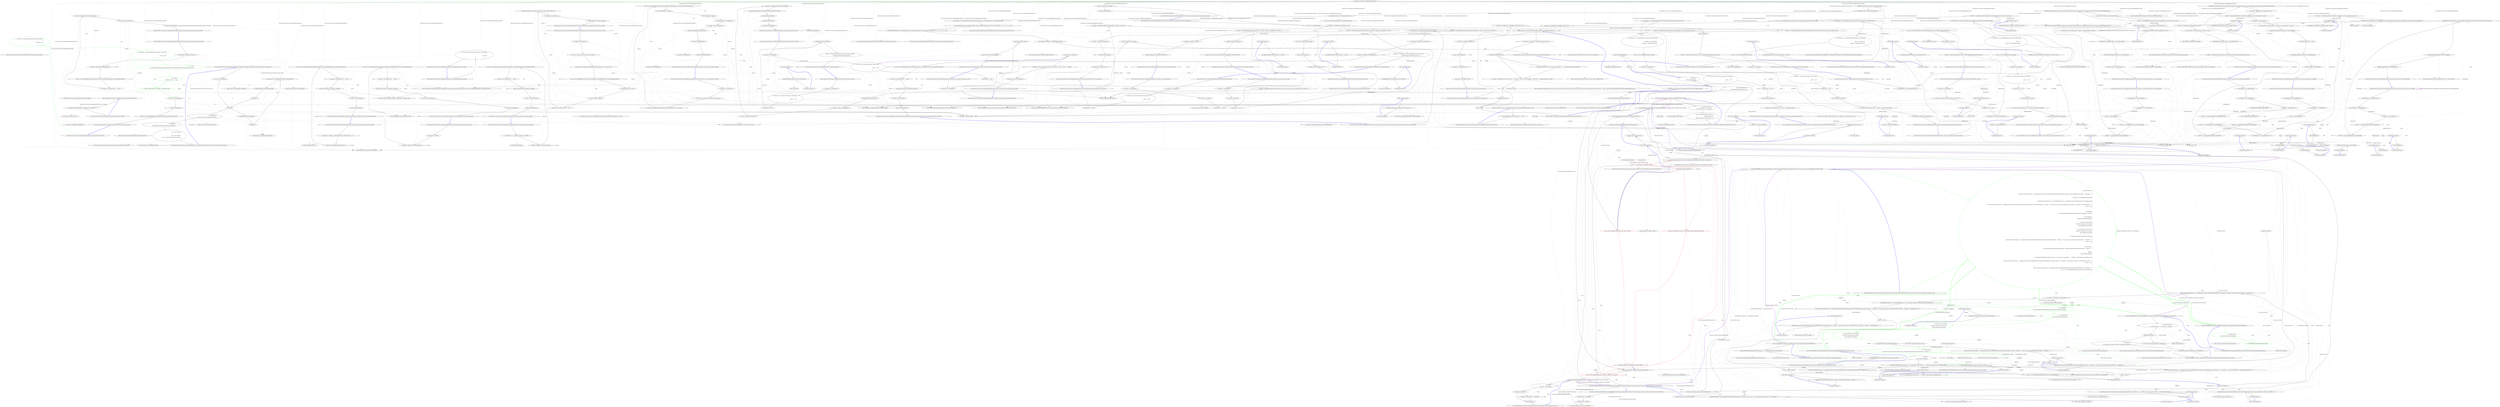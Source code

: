 digraph  {
d312 [cluster="Nancy.Tests.Unit.Sessions.CookieBasedSessionsFixture.Should_load_valid_test_data()", color=green, community=0, label="0: var payload = new DefaultSessionObjectFormatterFixture.Payload\r\n            {\r\n                BoolValue = true\r\n            }", span="348-351"];
d311 [cluster="Nancy.Tests.Unit.Sessions.CookieBasedSessionsFixture.Should_load_valid_test_data()", label="Entry Nancy.Tests.Unit.Sessions.CookieBasedSessionsFixture.Should_load_valid_test_data()", span="345-345"];
d313 [cluster="Nancy.Tests.Unit.Sessions.CookieBasedSessionsFixture.Should_load_valid_test_data()", color=green, community=0, label="0: var cookieData = GenerateCookieData(new Dictionary<string, object>\r\n            {\r\n                { ''key1'', payload }\r\n            })", span="353-356"];
d321 [cluster="Nancy.Tests.Unit.Sessions.DefaultSessionObjectFormatterFixture.Payload.Payload()", label="Entry Nancy.Tests.Unit.Sessions.DefaultSessionObjectFormatterFixture.Payload.Payload()", span="77-77"];
d454 [label="Nancy.Tests.Unit.Sessions.CookieBasedSessionsFixture", span=""];
d314 [cluster="Nancy.Tests.Unit.Sessions.CookieBasedSessionsFixture.Should_load_valid_test_data()", color=green, community=0, label="0: var store =\r\n                new CookieBasedSessions(this.aesEncryptionProvider, this.defaultHmacProvider, this.defaultObjectSerializer)", span="358-359"];
d30 [cluster="System.Collections.Generic.Dictionary<TKey, TValue>.Dictionary()", label="Entry System.Collections.Generic.Dictionary<TKey, TValue>.Dictionary()", span="0-0"];
d322 [cluster="Nancy.Tests.Unit.Sessions.CookieBasedSessionsFixture.GenerateCookieData(System.Collections.Generic.IDictionary<string, object>)", label="Entry Nancy.Tests.Unit.Sessions.CookieBasedSessionsFixture.GenerateCookieData(System.Collections.Generic.IDictionary<string, object>)", span="528-528"];
d316 [cluster="Nancy.Tests.Unit.Sessions.CookieBasedSessionsFixture.Should_load_valid_test_data()", color=green, community=0, label="0: request.Cookies.Add(store.CookieName, cookieData.ToString())", span="364-364"];
d315 [cluster="Nancy.Tests.Unit.Sessions.CookieBasedSessionsFixture.Should_load_valid_test_data()", color=green, community=0, label="0: var request =\r\n                new Request(''GET'', ''/'', ''http'')", span="361-362"];
d11 [cluster="Nancy.Session.CookieBasedSessions.CookieBasedSessions(Nancy.Cryptography.IEncryptionProvider, Nancy.Cryptography.IHmacProvider, Nancy.IObjectSerializer)", label="Entry Nancy.Session.CookieBasedSessions.CookieBasedSessions(Nancy.Cryptography.IEncryptionProvider, Nancy.Cryptography.IHmacProvider, Nancy.IObjectSerializer)", span="34-34"];
d317 [cluster="Nancy.Tests.Unit.Sessions.CookieBasedSessionsFixture.Should_load_valid_test_data()", label="var result = store.Load(request)", span="367-367"];
d323 [cluster="Nancy.Tests.Unit.Sessions.CookieBasedSessionsFixture.CookieData.ToString()", label="Entry Nancy.Tests.Unit.Sessions.CookieBasedSessionsFixture.CookieData.ToString()", span="514-514"];
d95 [cluster="System.Collections.Generic.IDictionary<TKey, TValue>.Add(TKey, TValue)", label="Entry System.Collections.Generic.IDictionary<TKey, TValue>.Add(TKey, TValue)", span="0-0"];
d94 [cluster="Nancy.Request.Request(string, string, string)", label="Entry Nancy.Request.Request(string, string, string)", span="33-33"];
d320 [cluster="Nancy.Tests.Unit.Sessions.CookieBasedSessionsFixture.Should_load_valid_test_data()", label="Exit Nancy.Tests.Unit.Sessions.CookieBasedSessionsFixture.Should_load_valid_test_data()", span="345-345"];
d1 [cluster="Nancy.Tests.Unit.Sessions.CookieBasedSessionsFixture.CookieBasedSessionsFixture()", label="this.fakeEncryptionProvider = A.Fake<IEncryptionProvider>()", span="33-33"];
d2 [cluster="Nancy.Tests.Unit.Sessions.CookieBasedSessionsFixture.CookieBasedSessionsFixture()", label="this.fakeHmacProvider = A.Fake<IHmacProvider>()", span="34-34"];
d3 [cluster="Nancy.Tests.Unit.Sessions.CookieBasedSessionsFixture.CookieBasedSessionsFixture()", label="this.fakeObjectSerializer = new FakeObjectSerializer()", span="35-35"];
d4 [cluster="Nancy.Tests.Unit.Sessions.CookieBasedSessionsFixture.CookieBasedSessionsFixture()", label="this.cookieStore = new CookieBasedSessions(this.fakeEncryptionProvider, this.fakeHmacProvider, this.fakeObjectSerializer)", span="36-36"];
d5 [cluster="Nancy.Tests.Unit.Sessions.CookieBasedSessionsFixture.CookieBasedSessionsFixture()", label="this.aesEncryptionProvider = new AesEncryptionProvider(new PassphraseKeyGenerator(''password'', new byte[] { 1, 2, 3, 4, 5, 6, 7, 8 }, 1000))", span="38-38"];
d6 [cluster="Nancy.Tests.Unit.Sessions.CookieBasedSessionsFixture.CookieBasedSessionsFixture()", label="this.defaultHmacProvider = new DefaultHmacProvider(new PassphraseKeyGenerator(''anotherpassword'', new byte[] { 1, 2, 3, 4, 5, 6, 7, 8 }, 1000))", span="39-39"];
d7 [cluster="Nancy.Tests.Unit.Sessions.CookieBasedSessionsFixture.CookieBasedSessionsFixture()", label="this.defaultObjectSerializer = new DefaultObjectSerializer()", span="40-40"];
d18 [cluster="Nancy.Tests.Unit.Sessions.CookieBasedSessionsFixture.Should_save_nothing_if_the_session_is_null()", label="cookieStore.Save(null, response)", span="48-48"];
d26 [cluster="Nancy.Tests.Unit.Sessions.CookieBasedSessionsFixture.Should_save_nothing_if_the_session_has_not_changed()", label="cookieStore.Save(new Session(new Dictionary<string, object> { { ''key'', ''value'' } }), response)", span="58-58"];
d35 [cluster="Nancy.Tests.Unit.Sessions.CookieBasedSessionsFixture.Should_save_the_session_cookie()", label="A.CallTo(() => this.fakeEncryptionProvider.Encrypt(''key1=val1;key2=val2;'')).Returns(''encrypted=key1=val1;key2=val2;'')", span="72-72"];
d50 [cluster="lambda expression", label="this.fakeEncryptionProvider.Encrypt(''key1=val1;key2=val2;'')", span="72-72"];
d36 [cluster="Nancy.Tests.Unit.Sessions.CookieBasedSessionsFixture.Should_save_the_session_cookie()", label="cookieStore.Save(session, response)", span="74-74"];
d39 [cluster="Nancy.Tests.Unit.Sessions.CookieBasedSessionsFixture.Should_save_the_session_cookie()", label="cookie.Name.ShouldEqual(this.cookieStore.CookieName)", span="78-78"];
d57 [cluster="Nancy.Tests.Unit.Sessions.CookieBasedSessionsFixture.Should_save_cookie_as_http_only()", label="A.CallTo(() => this.fakeEncryptionProvider.Encrypt(''key+1=val%3d1;'')).Returns(''encryptedkey+1=val%3d1;'')", span="91-91"];
d63 [cluster="lambda expression", label="this.fakeEncryptionProvider.Encrypt(''key+1=val%3d1;'')", span="91-91"];
d58 [cluster="Nancy.Tests.Unit.Sessions.CookieBasedSessionsFixture.Should_save_cookie_as_http_only()", label="cookieStore.Save(session, response)", span="93-93"];
d69 [cluster="Nancy.Tests.Unit.Sessions.CookieBasedSessionsFixture.Should_saves_url_safe_keys_and_values()", label="A.CallTo(() => this.fakeEncryptionProvider.Encrypt(''key+1=val%3d1;'')).Returns(''encryptedkey+1=val%3d1;'')", span="104-104"];
d74 [cluster="lambda expression", label="this.fakeEncryptionProvider.Encrypt(''key+1=val%3d1;'')", span="104-104"];
d70 [cluster="Nancy.Tests.Unit.Sessions.CookieBasedSessionsFixture.Should_saves_url_safe_keys_and_values()", label="cookieStore.Save(session, response)", span="106-106"];
d77 [cluster="Nancy.Tests.Unit.Sessions.CookieBasedSessionsFixture.Should_load_an_empty_session_if_no_session_cookie_exists()", label="var request = CreateRequest(null)", span="114-114"];
d78 [cluster="Nancy.Tests.Unit.Sessions.CookieBasedSessionsFixture.Should_load_an_empty_session_if_no_session_cookie_exists()", label="var result = cookieStore.Load(request)", span="116-116"];
d86 [cluster="Nancy.Tests.Unit.Sessions.CookieBasedSessionsFixture.Should_load_an_empty_session_if_session_cookie_is_invalid()", label="var store = new CookieBasedSessions(this.aesEncryptionProvider, this.defaultHmacProvider, this.defaultObjectSerializer)", span="127-127"];
d97 [cluster="Nancy.Tests.Unit.Sessions.CookieBasedSessionsFixture.Should_load_a_single_valued_session()", label="var request = CreateRequest(''encryptedkey1=value1'')", span="141-141"];
d98 [cluster="Nancy.Tests.Unit.Sessions.CookieBasedSessionsFixture.Should_load_a_single_valued_session()", label="A.CallTo(() => this.fakeEncryptionProvider.Decrypt(''encryptedkey1=value1'')).Returns(''key1=value1;'')", span="142-142"];
d104 [cluster="lambda expression", label="this.fakeEncryptionProvider.Decrypt(''encryptedkey1=value1'')", span="142-142"];
d99 [cluster="Nancy.Tests.Unit.Sessions.CookieBasedSessionsFixture.Should_load_a_single_valued_session()", label="var session = cookieStore.Load(request)", span="144-144"];
d108 [cluster="Nancy.Tests.Unit.Sessions.CookieBasedSessionsFixture.Should_load_a_multi_valued_session()", label="var request = CreateRequest(''encryptedkey1=value1;key2=value2'')", span="153-153"];
d109 [cluster="Nancy.Tests.Unit.Sessions.CookieBasedSessionsFixture.Should_load_a_multi_valued_session()", label="A.CallTo(() => this.fakeEncryptionProvider.Decrypt(''encryptedkey1=value1;key2=value2'')).Returns(''key1=value1;key2=value2'')", span="154-154"];
d116 [cluster="lambda expression", label="this.fakeEncryptionProvider.Decrypt(''encryptedkey1=value1;key2=value2'')", span="154-154"];
d110 [cluster="Nancy.Tests.Unit.Sessions.CookieBasedSessionsFixture.Should_load_a_multi_valued_session()", label="var session = cookieStore.Load(request)", span="156-156"];
d119 [cluster="Nancy.Tests.Unit.Sessions.CookieBasedSessionsFixture.Should_load_properly_decode_the_url_safe_session()", label="var request = CreateRequest(HttpUtility.UrlEncode(''encryptedkey+1=val%3D1;''))", span="166-166"];
d120 [cluster="Nancy.Tests.Unit.Sessions.CookieBasedSessionsFixture.Should_load_properly_decode_the_url_safe_session()", label="A.CallTo(() => this.fakeEncryptionProvider.Decrypt(''encryptedkey+1=val%3D1;'')).Returns(''key+1=val%3D1;'')", span="167-167"];
d126 [cluster="lambda expression", label="this.fakeEncryptionProvider.Decrypt(''encryptedkey+1=val%3D1;'')", span="167-167"];
d121 [cluster="Nancy.Tests.Unit.Sessions.CookieBasedSessionsFixture.Should_load_properly_decode_the_url_safe_session()", label="var session = cookieStore.Load(request)", span="169-169"];
d134 [cluster="Nancy.Tests.Unit.Sessions.CookieBasedSessionsFixture.Should_add_pre_and_post_hooks_when_enabled()", label="CookieBasedSessions.Enable(hooks, new CryptographyConfiguration(this.fakeEncryptionProvider, this.fakeHmacProvider))", span="184-184"];
d155 [cluster="Nancy.Tests.Unit.Sessions.CookieBasedSessionsFixture.Should_only_not_add_response_cookie_if_it_has_not_changed()", label="CookieBasedSessions.Enable(hooks, new CryptographyConfiguration(this.fakeEncryptionProvider, this.fakeHmacProvider)).WithSerializer(this.fakeObjectSerializer)", span="198-198"];
d156 [cluster="Nancy.Tests.Unit.Sessions.CookieBasedSessionsFixture.Should_only_not_add_response_cookie_if_it_has_not_changed()", label="var request = CreateRequest(''encryptedkey1=value1'')", span="199-199"];
d157 [cluster="Nancy.Tests.Unit.Sessions.CookieBasedSessionsFixture.Should_only_not_add_response_cookie_if_it_has_not_changed()", label="A.CallTo(() => this.fakeEncryptionProvider.Decrypt(''encryptedkey1=value1'')).Returns(''key1=value1;'')", span="200-200"];
d177 [cluster="lambda expression", label="this.fakeEncryptionProvider.Decrypt(''encryptedkey1=value1'')", span="200-200"];
d185 [cluster="Nancy.Tests.Unit.Sessions.CookieBasedSessionsFixture.Should_add_response_cookie_if_it_has_changed()", label="CookieBasedSessions.Enable(hooks, new CryptographyConfiguration(this.fakeEncryptionProvider, this.fakeHmacProvider)).WithSerializer(this.fakeObjectSerializer)", span="218-218"];
d186 [cluster="Nancy.Tests.Unit.Sessions.CookieBasedSessionsFixture.Should_add_response_cookie_if_it_has_changed()", label="var request = CreateRequest(''encryptedkey1=value1'')", span="219-219"];
d187 [cluster="Nancy.Tests.Unit.Sessions.CookieBasedSessionsFixture.Should_add_response_cookie_if_it_has_changed()", label="A.CallTo(() => this.fakeEncryptionProvider.Decrypt(''encryptedkey1=value1'')).Returns(''key1=value1;'')", span="220-220"];
d202 [cluster="lambda expression", label="this.fakeEncryptionProvider.Decrypt(''encryptedkey1=value1'')", span="220-220"];
d206 [cluster="Nancy.Tests.Unit.Sessions.CookieBasedSessionsFixture.Should_call_formatter_on_load()", label="A.CallTo(() => this.fakeEncryptionProvider.Decrypt(''encryptedkey1=value1'')).Returns(''key1=value1;'')", span="235-235"];
d215 [cluster="lambda expression", label="this.fakeEncryptionProvider.Decrypt(''encryptedkey1=value1'')", span="235-235"];
d207 [cluster="Nancy.Tests.Unit.Sessions.CookieBasedSessionsFixture.Should_call_formatter_on_load()", label="var store = new CookieBasedSessions(this.fakeEncryptionProvider, this.fakeHmacProvider, fakeFormatter)", span="236-236"];
d208 [cluster="Nancy.Tests.Unit.Sessions.CookieBasedSessionsFixture.Should_call_formatter_on_load()", label="var request = CreateRequest(''encryptedkey1=value1'', false)", span="237-237"];
d226 [cluster="Nancy.Tests.Unit.Sessions.CookieBasedSessionsFixture.Should_call_the_formatter_on_save()", label="var store = new CookieBasedSessions(this.fakeEncryptionProvider, this.fakeHmacProvider, fakeFormatter)", span="251-251"];
d241 [cluster="Nancy.Tests.Unit.Sessions.CookieBasedSessionsFixture.Should_set_formatter_when_using_formatter_selector()", label="A.CallTo(() => this.fakeEncryptionProvider.Decrypt(''encryptedkey1=value1'')).Returns(''key1=value1;'')", span="267-267"];
d256 [cluster="lambda expression", label="this.fakeEncryptionProvider.Decrypt(''encryptedkey1=value1'')", span="267-267"];
d242 [cluster="Nancy.Tests.Unit.Sessions.CookieBasedSessionsFixture.Should_set_formatter_when_using_formatter_selector()", label="CookieBasedSessions.Enable(hooks, new CryptographyConfiguration(this.fakeEncryptionProvider, this.fakeHmacProvider)).WithSerializer(fakeFormatter)", span="268-268"];
d243 [cluster="Nancy.Tests.Unit.Sessions.CookieBasedSessionsFixture.Should_set_formatter_when_using_formatter_selector()", label="var request = CreateRequest(''encryptedkey1=value1'')", span="269-269"];
d265 [cluster="Nancy.Tests.Unit.Sessions.CookieBasedSessionsFixture.Should_be_able_to_save_a_complex_object_to_session()", label="var store = new CookieBasedSessions(this.aesEncryptionProvider, this.defaultHmacProvider, this.defaultObjectSerializer)", span="283-283"];
d281 [cluster="Nancy.Tests.Unit.Sessions.CookieBasedSessionsFixture.Should_be_able_to_load_an_object_previously_saved_to_session()", label="var store = new CookieBasedSessions(this.aesEncryptionProvider, this.defaultHmacProvider, this.defaultObjectSerializer)", span="301-301"];
d293 [cluster="Nancy.Tests.Unit.Sessions.CookieBasedSessionsFixture.Should_encrypt_data()", label="cookieStore.Save(session, response)", span="322-322"];
d294 [cluster="Nancy.Tests.Unit.Sessions.CookieBasedSessionsFixture.Should_encrypt_data()", label="A.CallTo(() => this.fakeEncryptionProvider.Encrypt(A<string>.Ignored))\r\n                .MustHaveHappened(Repeated.Exactly.Once)", span="324-325"];
d297 [cluster="lambda expression", label="this.fakeEncryptionProvider.Encrypt(A<string>.Ignored)", span="324-324"];
d304 [cluster="Nancy.Tests.Unit.Sessions.CookieBasedSessionsFixture.Should_generate_hmac()", label="cookieStore.Save(session, response)", span="338-338"];
d305 [cluster="Nancy.Tests.Unit.Sessions.CookieBasedSessionsFixture.Should_generate_hmac()", label="A.CallTo(() => this.fakeHmacProvider.GenerateHmac(A<string>.Ignored))\r\n                .MustHaveHappened(Repeated.Exactly.Once)", span="340-341"];
d308 [cluster="lambda expression", label="this.fakeHmacProvider.GenerateHmac(A<string>.Ignored)", span="340-340"];
d328 [cluster="Nancy.Tests.Unit.Sessions.CookieBasedSessionsFixture.Should_return_blank_session_if_hmac_changed()", label="var store = new CookieBasedSessions(this.aesEncryptionProvider, this.defaultHmacProvider, this.defaultObjectSerializer)", span="379-379"];
d338 [cluster="Nancy.Tests.Unit.Sessions.CookieBasedSessionsFixture.Should_return_blank_session_if_hmac_missing()", label="var store = new CookieBasedSessions(this.aesEncryptionProvider, this.defaultHmacProvider, this.defaultObjectSerializer)", span="393-393"];
d347 [cluster="Nancy.Tests.Unit.Sessions.CookieBasedSessionsFixture.Should_return_blank_session_if_encrypted_data_modified()", label="var store = new CookieBasedSessions(this.aesEncryptionProvider, this.defaultHmacProvider, this.defaultObjectSerializer)", span="407-407"];
d354 [cluster="Nancy.Tests.Unit.Sessions.CookieBasedSessionsFixture.Should_return_blank_session_if_encrypted_data_are_invalid_but_contain_semicolon_when_decrypted()", label="var bogusEncrypted = this.aesEncryptionProvider.Encrypt(''foo;bar'')", span="419-419"];
d357 [cluster="Nancy.Tests.Unit.Sessions.CookieBasedSessionsFixture.Should_return_blank_session_if_encrypted_data_are_invalid_but_contain_semicolon_when_decrypted()", label="var store = new CookieBasedSessions(this.aesEncryptionProvider, this.defaultHmacProvider, this.defaultObjectSerializer)", span="422-422"];
d365 [cluster="Nancy.Tests.Unit.Sessions.CookieBasedSessionsFixture.Should_use_CookieName_when_config_provides_cookiename_value()", label="var cryptoConfig = new CryptographyConfiguration(this.fakeEncryptionProvider, this.fakeHmacProvider)", span="435-435"];
d366 [cluster="Nancy.Tests.Unit.Sessions.CookieBasedSessionsFixture.Should_use_CookieName_when_config_provides_cookiename_value()", label="var storeConfig = new CookieBasedSessionsConfiguration(cryptoConfig)\r\n            {\r\n                CookieName = ''NamedCookie'',\r\n                Serializer = this.fakeObjectSerializer\r\n            }", span="436-440"];
d381 [cluster="Nancy.Tests.Unit.Sessions.CookieBasedSessionsFixture.Should_set_Domain_when_config_provides_domain_value()", label="var cryptoConfig = new CryptographyConfiguration(this.fakeEncryptionProvider, this.fakeHmacProvider)", span="460-460"];
d382 [cluster="Nancy.Tests.Unit.Sessions.CookieBasedSessionsFixture.Should_set_Domain_when_config_provides_domain_value()", label="var storeConfig = new CookieBasedSessionsConfiguration(cryptoConfig)\r\n            {\r\n                Domain = ''.nancyfx.org'',\r\n                Serializer = this.fakeObjectSerializer\r\n            }", span="461-465"];
d396 [cluster="Nancy.Tests.Unit.Sessions.CookieBasedSessionsFixture.Should_set_Path_when_config_provides_path_value()", label="var cryptoConfig = new CryptographyConfiguration(this.fakeEncryptionProvider, this.fakeHmacProvider)", span="486-486"];
d397 [cluster="Nancy.Tests.Unit.Sessions.CookieBasedSessionsFixture.Should_set_Path_when_config_provides_path_value()", label="var storeConfig = new CookieBasedSessionsConfiguration(cryptoConfig)\r\n            {\r\n                Path = ''/'',\r\n                Serializer = this.fakeObjectSerializer\r\n            }", span="487-491"];
d413 [cluster="Nancy.Tests.Unit.Sessions.CookieBasedSessionsFixture.GenerateCookieData(string, object)", label="return this.GenerateCookieData(new Dictionary<string, object>\r\n            {\r\n                { key, data }\r\n            });", span="522-525"];
d419 [cluster="Nancy.Tests.Unit.Sessions.CookieBasedSessionsFixture.GenerateCookieData(System.Collections.Generic.IDictionary<string, object>)", label="var objectString = this.defaultObjectSerializer.Serialize(data[key])", span="537-537"];
d422 [cluster="Nancy.Tests.Unit.Sessions.CookieBasedSessionsFixture.GenerateCookieData(System.Collections.Generic.IDictionary<string, object>)", label="var encryptedData =\r\n                this.aesEncryptionProvider.Encrypt(sb.ToString())", span="543-544"];
d423 [cluster="Nancy.Tests.Unit.Sessions.CookieBasedSessionsFixture.GenerateCookieData(System.Collections.Generic.IDictionary<string, object>)", label="var hmacBytes =\r\n                this.defaultHmacProvider.GenerateHmac(encryptedData)", span="546-547"];
d435 [cluster="Nancy.Tests.Unit.Sessions.CookieBasedSessionsFixture.CreateRequest(string, bool)", label="headers.Add(''cookie'', new[] { this.cookieStore.CookieName + ''='' + HttpUtility.UrlEncode(sessionValue) })", span="562-562"];
d438 [cluster="Nancy.Tests.Unit.Sessions.CookieBasedSessionsFixture.CreateRequest(string, bool)", label="cookieStore.Load(request)", span="569-569"];
d33 [cluster="Nancy.Tests.Unit.Sessions.CookieBasedSessionsFixture.Should_save_the_session_cookie()", label="var session = new Session(new Dictionary<string, object>\r\n                                      {\r\n                                          {''key1'', ''val1''},\r\n                                      })", span="67-70"];
d223 [cluster="Nancy.Tests.Unit.Sessions.CookieBasedSessionsFixture.Should_call_the_formatter_on_save()", label="var session = new Session(new Dictionary<string, object>())", span="248-248"];
d263 [cluster="Nancy.Tests.Unit.Sessions.CookieBasedSessionsFixture.Should_be_able_to_save_a_complex_object_to_session()", label="var session = new Session(new Dictionary<string, object>())", span="281-281"];
d279 [cluster="Nancy.Tests.Unit.Sessions.CookieBasedSessionsFixture.Should_be_able_to_load_an_object_previously_saved_to_session()", label="var session = new Session(new Dictionary<string, object>())", span="299-299"];
d291 [cluster="Nancy.Tests.Unit.Sessions.CookieBasedSessionsFixture.Should_encrypt_data()", label="var session = new Session(new Dictionary<string, object>\r\n                                      {\r\n                                          {''key1'', ''val1''},\r\n                                      })", span="316-319"];
d302 [cluster="Nancy.Tests.Unit.Sessions.CookieBasedSessionsFixture.Should_generate_hmac()", label="var session = new Session(new Dictionary<string, object>\r\n                                      {\r\n                                          {''key1'', ''val1''},\r\n                                      })", span="332-335"];
d369 [cluster="Nancy.Tests.Unit.Sessions.CookieBasedSessionsFixture.Should_use_CookieName_when_config_provides_cookiename_value()", label="var session = new Session(new Dictionary<string, object>\r\n                                        {\r\n                                            {''key1'', ''val1''},\r\n                                        })", span="445-448"];
d385 [cluster="Nancy.Tests.Unit.Sessions.CookieBasedSessionsFixture.Should_set_Domain_when_config_provides_domain_value()", label="var session = new Session(new Dictionary<string, object>\r\n                                        {\r\n                                            {''key1'', ''val1''},\r\n                                        })", span="470-473"];
d400 [cluster="Nancy.Tests.Unit.Sessions.CookieBasedSessionsFixture.Should_set_Path_when_config_provides_path_value()", label="var session = new Session(new Dictionary<string, object>\r\n                                          {\r\n                                              {''key1'', ''val1''},\r\n                                          })", span="496-499"];
d425 [cluster="Nancy.Tests.Unit.Sessions.CookieBasedSessionsFixture.GenerateCookieData(System.Collections.Generic.IDictionary<string, object>)", label="Exit Nancy.Tests.Unit.Sessions.CookieBasedSessionsFixture.GenerateCookieData(System.Collections.Generic.IDictionary<string, object>)", span="528-528"];
d415 [cluster="Nancy.Tests.Unit.Sessions.CookieBasedSessionsFixture.GenerateCookieData(System.Collections.Generic.IDictionary<string, object>)", label="var sb = new StringBuilder()", span="530-530"];
d416 [cluster="Nancy.Tests.Unit.Sessions.CookieBasedSessionsFixture.GenerateCookieData(System.Collections.Generic.IDictionary<string, object>)", label="data.Keys", span="532-532"];
d318 [cluster="Nancy.Tests.Unit.Sessions.CookieBasedSessionsFixture.Should_load_valid_test_data()", label="result.Count.ShouldEqual(1)", span="370-370"];
d82 [cluster="Nancy.Session.CookieBasedSessions.Load(Nancy.Request)", label="Entry Nancy.Session.CookieBasedSessions.Load(Nancy.Request)", span="161-161"];
d319 [cluster="Nancy.Tests.Unit.Sessions.CookieBasedSessionsFixture.Should_load_valid_test_data()", label="result.First().Value.ShouldBeOfType(typeof(DefaultSessionObjectFormatterFixture.Payload))", span="371-371"];
d410 [cluster="Nancy.Tests.Unit.Sessions.CookieBasedSessionsFixture.CookieData.ToString()", label="Exit Nancy.Tests.Unit.Sessions.CookieBasedSessionsFixture.CookieData.ToString()", span="514-514"];
d409 [cluster="Nancy.Tests.Unit.Sessions.CookieBasedSessionsFixture.CookieData.ToString()", label="return HttpUtility.UrlEncode(string.Concat(this.Hmac, this.Data));", span="516-516"];
d88 [cluster="Nancy.Tests.Unit.Sessions.CookieBasedSessionsFixture.Should_load_an_empty_session_if_session_cookie_is_invalid()", label="request.Cookies.Add(store.CookieName, inputValue)", span="129-129"];
d285 [cluster="Nancy.Tests.Unit.Sessions.CookieBasedSessionsFixture.Should_be_able_to_load_an_object_previously_saved_to_session()", label="request.Cookies.Add(response.Cookies.First().Name, response.Cookies.First().Value)", span="305-305"];
d330 [cluster="Nancy.Tests.Unit.Sessions.CookieBasedSessionsFixture.Should_return_blank_session_if_hmac_changed()", label="request.Cookies.Add(store.CookieName, inputValue)", span="381-381"];
d340 [cluster="Nancy.Tests.Unit.Sessions.CookieBasedSessionsFixture.Should_return_blank_session_if_hmac_missing()", label="request.Cookies.Add(store.CookieName, inputValue)", span="395-395"];
d349 [cluster="Nancy.Tests.Unit.Sessions.CookieBasedSessionsFixture.Should_return_blank_session_if_encrypted_data_modified()", label="request.Cookies.Add(store.CookieName, inputValue)", span="409-409"];
d359 [cluster="Nancy.Tests.Unit.Sessions.CookieBasedSessionsFixture.Should_return_blank_session_if_encrypted_data_are_invalid_but_contain_semicolon_when_decrypted()", label="request.Cookies.Add(store.CookieName, inputValue)", span="424-424"];
d87 [cluster="Nancy.Tests.Unit.Sessions.CookieBasedSessionsFixture.Should_load_an_empty_session_if_session_cookie_is_invalid()", label="var request = new Request(''GET'', ''/'', ''http'')", span="128-128"];
d284 [cluster="Nancy.Tests.Unit.Sessions.CookieBasedSessionsFixture.Should_be_able_to_load_an_object_previously_saved_to_session()", label="var request = new Request(''GET'', ''/'', ''http'')", span="304-304"];
d329 [cluster="Nancy.Tests.Unit.Sessions.CookieBasedSessionsFixture.Should_return_blank_session_if_hmac_changed()", label="var request = new Request(''GET'', ''/'', ''http'')", span="380-380"];
d339 [cluster="Nancy.Tests.Unit.Sessions.CookieBasedSessionsFixture.Should_return_blank_session_if_hmac_missing()", label="var request = new Request(''GET'', ''/'', ''http'')", span="394-394"];
d348 [cluster="Nancy.Tests.Unit.Sessions.CookieBasedSessionsFixture.Should_return_blank_session_if_encrypted_data_modified()", label="var request = new Request(''GET'', ''/'', ''http'')", span="408-408"];
d358 [cluster="Nancy.Tests.Unit.Sessions.CookieBasedSessionsFixture.Should_return_blank_session_if_encrypted_data_are_invalid_but_contain_semicolon_when_decrypted()", label="var request = new Request(''GET'', ''/'', ''http'')", span="423-423"];
d0 [cluster="Nancy.Tests.Unit.Sessions.CookieBasedSessionsFixture.CookieBasedSessionsFixture()", label="Entry Nancy.Tests.Unit.Sessions.CookieBasedSessionsFixture.CookieBasedSessionsFixture()", span="31-31"];
d9 [cluster="Unk.>", label="Entry Unk.>", span=""];
d10 [cluster="Nancy.Tests.Fakes.FakeObjectSerializer.FakeObjectSerializer()", label="Entry Nancy.Tests.Fakes.FakeObjectSerializer.FakeObjectSerializer()", span="2-2"];
d12 [cluster="Nancy.Cryptography.AesEncryptionProvider.AesEncryptionProvider(Nancy.Cryptography.IKeyGenerator)", label="Entry Nancy.Cryptography.AesEncryptionProvider.AesEncryptionProvider(Nancy.Cryptography.IKeyGenerator)", span="19-19"];
d13 [cluster="Nancy.Cryptography.PassphraseKeyGenerator.PassphraseKeyGenerator(string, byte[], int)", label="Entry Nancy.Cryptography.PassphraseKeyGenerator.PassphraseKeyGenerator(string, byte[], int)", span="23-23"];
d14 [cluster="Nancy.Cryptography.DefaultHmacProvider.DefaultHmacProvider(Nancy.Cryptography.IKeyGenerator)", label="Entry Nancy.Cryptography.DefaultHmacProvider.DefaultHmacProvider(Nancy.Cryptography.IKeyGenerator)", span="29-29"];
d8 [cluster="Nancy.Tests.Unit.Sessions.CookieBasedSessionsFixture.CookieBasedSessionsFixture()", label="Exit Nancy.Tests.Unit.Sessions.CookieBasedSessionsFixture.CookieBasedSessionsFixture()", span="31-31"];
d15 [cluster="Nancy.DefaultObjectSerializer.DefaultObjectSerializer()", label="Entry Nancy.DefaultObjectSerializer.DefaultObjectSerializer()", span="12-12"];
d17 [cluster="Nancy.Tests.Unit.Sessions.CookieBasedSessionsFixture.Should_save_nothing_if_the_session_is_null()", label="var response = new Response()", span="46-46"];
d19 [cluster="Nancy.Tests.Unit.Sessions.CookieBasedSessionsFixture.Should_save_nothing_if_the_session_is_null()", label="response.Cookies.Count.ShouldEqual(0)", span="50-50"];
d22 [cluster="Nancy.Session.CookieBasedSessions.Save(Nancy.Session.ISession, Nancy.Response)", label="Entry Nancy.Session.CookieBasedSessions.Save(Nancy.Session.ISession, Nancy.Response)", span="124-124"];
d25 [cluster="Nancy.Tests.Unit.Sessions.CookieBasedSessionsFixture.Should_save_nothing_if_the_session_has_not_changed()", label="var response = new Response()", span="56-56"];
d27 [cluster="Nancy.Tests.Unit.Sessions.CookieBasedSessionsFixture.Should_save_nothing_if_the_session_has_not_changed()", label="response.Cookies.Count.ShouldEqual(0)", span="60-60"];
d29 [cluster="Nancy.Session.Session.Session(System.Collections.Generic.IDictionary<string, object>)", label="Entry Nancy.Session.Session.Session(System.Collections.Generic.IDictionary<string, object>)", span="24-24"];
d34 [cluster="Nancy.Tests.Unit.Sessions.CookieBasedSessionsFixture.Should_save_the_session_cookie()", label="session[''key2''] = ''val2''", span="71-71"];
d45 [cluster="Unk.CallTo", label="Entry Unk.CallTo", span=""];
d46 [cluster="Unk.Returns", label="Entry Unk.Returns", span=""];
d49 [cluster="lambda expression", label="Entry lambda expression", span="72-72"];
d51 [cluster="lambda expression", label="Exit lambda expression", span="72-72"];
d52 [cluster="Nancy.Cryptography.IEncryptionProvider.Encrypt(string)", label="Entry Nancy.Cryptography.IEncryptionProvider.Encrypt(string)", span="12-12"];
d32 [cluster="Nancy.Tests.Unit.Sessions.CookieBasedSessionsFixture.Should_save_the_session_cookie()", label="var response = new Response()", span="66-66"];
d37 [cluster="Nancy.Tests.Unit.Sessions.CookieBasedSessionsFixture.Should_save_the_session_cookie()", label="response.Cookies.Count.ShouldEqual(1)", span="76-76"];
d38 [cluster="Nancy.Tests.Unit.Sessions.CookieBasedSessionsFixture.Should_save_the_session_cookie()", label="var cookie = response.Cookies.First()", span="77-77"];
d40 [cluster="Nancy.Tests.Unit.Sessions.CookieBasedSessionsFixture.Should_save_the_session_cookie()", label="cookie.Value.ShouldEqual(''encrypted%3dkey1%3dval1%3bkey2%3dval2%3b'')", span="79-79"];
d23 [cluster="object.ShouldEqual(object)", label="Entry object.ShouldEqual(object)", span="106-106"];
d56 [cluster="Nancy.Tests.Unit.Sessions.CookieBasedSessionsFixture.Should_save_cookie_as_http_only()", label="session[''key 1''] = ''val=1''", span="90-90"];
d62 [cluster="lambda expression", label="Entry lambda expression", span="91-91"];
d64 [cluster="lambda expression", label="Exit lambda expression", span="91-91"];
d54 [cluster="Nancy.Tests.Unit.Sessions.CookieBasedSessionsFixture.Should_save_cookie_as_http_only()", label="var response = new Response()", span="88-88"];
d55 [cluster="Nancy.Tests.Unit.Sessions.CookieBasedSessionsFixture.Should_save_cookie_as_http_only()", label="var session = new Session()", span="89-89"];
d59 [cluster="Nancy.Tests.Unit.Sessions.CookieBasedSessionsFixture.Should_save_cookie_as_http_only()", label="response.Cookies.First().HttpOnly.ShouldEqual(true)", span="95-95"];
d68 [cluster="Nancy.Tests.Unit.Sessions.CookieBasedSessionsFixture.Should_saves_url_safe_keys_and_values()", label="session[''key 1''] = ''val=1''", span="103-103"];
d73 [cluster="lambda expression", label="Entry lambda expression", span="104-104"];
d75 [cluster="lambda expression", label="Exit lambda expression", span="104-104"];
d66 [cluster="Nancy.Tests.Unit.Sessions.CookieBasedSessionsFixture.Should_saves_url_safe_keys_and_values()", label="var response = new Response()", span="101-101"];
d67 [cluster="Nancy.Tests.Unit.Sessions.CookieBasedSessionsFixture.Should_saves_url_safe_keys_and_values()", label="var session = new Session()", span="102-102"];
d71 [cluster="Nancy.Tests.Unit.Sessions.CookieBasedSessionsFixture.Should_saves_url_safe_keys_and_values()", label="response.Cookies.First().Value.ShouldEqual(''encryptedkey%2b1%3dval%253d1%3b'')", span="108-108"];
d76 [cluster="Nancy.Tests.Unit.Sessions.CookieBasedSessionsFixture.Should_load_an_empty_session_if_no_session_cookie_exists()", label="Entry Nancy.Tests.Unit.Sessions.CookieBasedSessionsFixture.Should_load_an_empty_session_if_no_session_cookie_exists()", span="112-112"];
d81 [cluster="Nancy.Tests.Unit.Sessions.CookieBasedSessionsFixture.CreateRequest(string, bool)", label="Entry Nancy.Tests.Unit.Sessions.CookieBasedSessionsFixture.CreateRequest(string, bool)", span="556-556"];
d79 [cluster="Nancy.Tests.Unit.Sessions.CookieBasedSessionsFixture.Should_load_an_empty_session_if_no_session_cookie_exists()", label="result.Count.ShouldEqual(0)", span="118-118"];
d85 [cluster="Nancy.Tests.Unit.Sessions.CookieBasedSessionsFixture.Should_load_an_empty_session_if_session_cookie_is_invalid()", label="inputValue = HttpUtility.UrlEncode(inputValue)", span="126-126"];
d89 [cluster="Nancy.Tests.Unit.Sessions.CookieBasedSessionsFixture.Should_load_an_empty_session_if_session_cookie_is_invalid()", label="var result = store.Load(request)", span="132-132"];
d96 [cluster="Nancy.Tests.Unit.Sessions.CookieBasedSessionsFixture.Should_load_a_single_valued_session()", label="Entry Nancy.Tests.Unit.Sessions.CookieBasedSessionsFixture.Should_load_a_single_valued_session()", span="139-139"];
d103 [cluster="lambda expression", label="Entry lambda expression", span="142-142"];
d105 [cluster="lambda expression", label="Exit lambda expression", span="142-142"];
d106 [cluster="Nancy.Cryptography.IEncryptionProvider.Decrypt(string)", label="Entry Nancy.Cryptography.IEncryptionProvider.Decrypt(string)", span="19-19"];
d100 [cluster="Nancy.Tests.Unit.Sessions.CookieBasedSessionsFixture.Should_load_a_single_valued_session()", label="session.Count.ShouldEqual(1)", span="146-146"];
d101 [cluster="Nancy.Tests.Unit.Sessions.CookieBasedSessionsFixture.Should_load_a_single_valued_session()", label="session[''key1''].ShouldEqual(''value1'')", span="147-147"];
d107 [cluster="Nancy.Tests.Unit.Sessions.CookieBasedSessionsFixture.Should_load_a_multi_valued_session()", label="Entry Nancy.Tests.Unit.Sessions.CookieBasedSessionsFixture.Should_load_a_multi_valued_session()", span="151-151"];
d115 [cluster="lambda expression", label="Entry lambda expression", span="154-154"];
d117 [cluster="lambda expression", label="Exit lambda expression", span="154-154"];
d111 [cluster="Nancy.Tests.Unit.Sessions.CookieBasedSessionsFixture.Should_load_a_multi_valued_session()", label="session.Count.ShouldEqual(2)", span="158-158"];
d112 [cluster="Nancy.Tests.Unit.Sessions.CookieBasedSessionsFixture.Should_load_a_multi_valued_session()", label="session[''key1''].ShouldEqual(''value1'')", span="159-159"];
d113 [cluster="Nancy.Tests.Unit.Sessions.CookieBasedSessionsFixture.Should_load_a_multi_valued_session()", label="session[''key2''].ShouldEqual(''value2'')", span="160-160"];
d118 [cluster="Nancy.Tests.Unit.Sessions.CookieBasedSessionsFixture.Should_load_properly_decode_the_url_safe_session()", label="Entry Nancy.Tests.Unit.Sessions.CookieBasedSessionsFixture.Should_load_properly_decode_the_url_safe_session()", span="164-164"];
d93 [cluster="Nancy.Helpers.HttpUtility.UrlEncode(string)", label="Entry Nancy.Helpers.HttpUtility.UrlEncode(string)", span="384-384"];
d125 [cluster="lambda expression", label="Entry lambda expression", span="167-167"];
d127 [cluster="lambda expression", label="Exit lambda expression", span="167-167"];
d122 [cluster="Nancy.Tests.Unit.Sessions.CookieBasedSessionsFixture.Should_load_properly_decode_the_url_safe_session()", label="session.Count.ShouldEqual(1)", span="171-171"];
d123 [cluster="Nancy.Tests.Unit.Sessions.CookieBasedSessionsFixture.Should_load_properly_decode_the_url_safe_session()", label="session[''key 1''].ShouldEqual(''val=1'')", span="172-172"];
d131 [cluster="Nancy.Tests.Unit.Sessions.CookieBasedSessionsFixture.Should_add_pre_and_post_hooks_when_enabled()", label="var hooks = A.Fake<IPipelines>()", span="180-180"];
d133 [cluster="Nancy.Tests.Unit.Sessions.CookieBasedSessionsFixture.Should_add_pre_and_post_hooks_when_enabled()", label="A.CallTo(() => hooks.AfterRequest).Returns(afterPipeline)", span="182-182"];
d135 [cluster="Nancy.Tests.Unit.Sessions.CookieBasedSessionsFixture.Should_add_pre_and_post_hooks_when_enabled()", label="beforePipeline.PipelineDelegates.Count().ShouldEqual(1)", span="186-186"];
d140 [cluster="Nancy.Cryptography.CryptographyConfiguration.CryptographyConfiguration(Nancy.Cryptography.IEncryptionProvider, Nancy.Cryptography.IHmacProvider)", label="Entry Nancy.Cryptography.CryptographyConfiguration.CryptographyConfiguration(Nancy.Cryptography.IEncryptionProvider, Nancy.Cryptography.IHmacProvider)", span="24-24"];
d141 [cluster="Unk.Enable", label="Entry Unk.Enable", span=""];
d152 [cluster="Nancy.Tests.Unit.Sessions.CookieBasedSessionsFixture.Should_only_not_add_response_cookie_if_it_has_not_changed()", label="var hooks = A.Fake<IPipelines>()", span="195-195"];
d154 [cluster="Nancy.Tests.Unit.Sessions.CookieBasedSessionsFixture.Should_only_not_add_response_cookie_if_it_has_not_changed()", label="A.CallTo(() => hooks.AfterRequest).Returns(afterPipeline)", span="197-197"];
d164 [cluster="Nancy.IObjectSerializerSelector.WithSerializer(Nancy.IObjectSerializer)", label="Entry Nancy.IObjectSerializerSelector.WithSerializer(Nancy.IObjectSerializer)", span="11-11"];
d159 [cluster="Nancy.Tests.Unit.Sessions.CookieBasedSessionsFixture.Should_only_not_add_response_cookie_if_it_has_not_changed()", label="var nancyContext = new NancyContext() { Request = request, Response = response }", span="202-202"];
d158 [cluster="Nancy.Tests.Unit.Sessions.CookieBasedSessionsFixture.Should_only_not_add_response_cookie_if_it_has_not_changed()", label="var response = A.Fake<Response>()", span="201-201"];
d176 [cluster="lambda expression", label="Entry lambda expression", span="200-200"];
d178 [cluster="lambda expression", label="Exit lambda expression", span="200-200"];
d182 [cluster="Nancy.Tests.Unit.Sessions.CookieBasedSessionsFixture.Should_add_response_cookie_if_it_has_changed()", label="var hooks = A.Fake<IPipelines>()", span="215-215"];
d184 [cluster="Nancy.Tests.Unit.Sessions.CookieBasedSessionsFixture.Should_add_response_cookie_if_it_has_changed()", label="A.CallTo(() => hooks.AfterRequest).Returns(afterPipeline)", span="217-217"];
d189 [cluster="Nancy.Tests.Unit.Sessions.CookieBasedSessionsFixture.Should_add_response_cookie_if_it_has_changed()", label="var nancyContext = new NancyContext() { Request = request, Response = response }", span="222-222"];
d191 [cluster="Nancy.Tests.Unit.Sessions.CookieBasedSessionsFixture.Should_add_response_cookie_if_it_has_changed()", label="request.Session[''Testing''] = ''Test''", span="224-224"];
d188 [cluster="Nancy.Tests.Unit.Sessions.CookieBasedSessionsFixture.Should_add_response_cookie_if_it_has_changed()", label="var response = A.Fake<Response>()", span="221-221"];
d201 [cluster="lambda expression", label="Entry lambda expression", span="220-220"];
d203 [cluster="lambda expression", label="Exit lambda expression", span="220-220"];
d205 [cluster="Nancy.Tests.Unit.Sessions.CookieBasedSessionsFixture.Should_call_formatter_on_load()", label="var fakeFormatter = A.Fake<IObjectSerializer>()", span="234-234"];
d214 [cluster="lambda expression", label="Entry lambda expression", span="235-235"];
d216 [cluster="lambda expression", label="Exit lambda expression", span="235-235"];
d212 [cluster="CookieBasedSessions.cstr", label="Entry CookieBasedSessions.cstr", span=""];
d209 [cluster="Nancy.Tests.Unit.Sessions.CookieBasedSessionsFixture.Should_call_formatter_on_load()", label="store.Load(request)", span="239-239"];
d225 [cluster="Nancy.Tests.Unit.Sessions.CookieBasedSessionsFixture.Should_call_the_formatter_on_save()", label="var fakeFormatter = A.Fake<IObjectSerializer>()", span="250-250"];
d227 [cluster="Nancy.Tests.Unit.Sessions.CookieBasedSessionsFixture.Should_call_the_formatter_on_save()", label="store.Save(session, response)", span="253-253"];
d240 [cluster="Nancy.Tests.Unit.Sessions.CookieBasedSessionsFixture.Should_set_formatter_when_using_formatter_selector()", label="var fakeFormatter = A.Fake<IObjectSerializer>()", span="266-266"];
d255 [cluster="lambda expression", label="Entry lambda expression", span="267-267"];
d257 [cluster="lambda expression", label="Exit lambda expression", span="267-267"];
d237 [cluster="Nancy.Tests.Unit.Sessions.CookieBasedSessionsFixture.Should_set_formatter_when_using_formatter_selector()", label="var hooks = A.Fake<IPipelines>()", span="263-263"];
d248 [cluster="Unk.WithSerializer", label="Entry Unk.WithSerializer", span=""];
d244 [cluster="Nancy.Tests.Unit.Sessions.CookieBasedSessionsFixture.Should_set_formatter_when_using_formatter_selector()", label="var nancyContext = new NancyContext() { Request = request }", span="270-270"];
d264 [cluster="Nancy.Tests.Unit.Sessions.CookieBasedSessionsFixture.Should_be_able_to_save_a_complex_object_to_session()", label="var payload = new DefaultSessionObjectFormatterFixture.Payload(27, true, ''Test string'')", span="282-282"];
d266 [cluster="Nancy.Tests.Unit.Sessions.CookieBasedSessionsFixture.Should_be_able_to_save_a_complex_object_to_session()", label="session[''testObject''] = payload", span="284-284"];
d267 [cluster="Nancy.Tests.Unit.Sessions.CookieBasedSessionsFixture.Should_be_able_to_save_a_complex_object_to_session()", label="store.Save(session, response)", span="286-286"];
d270 [cluster="Nancy.Tests.Unit.Sessions.CookieBasedSessionsFixture.Should_be_able_to_save_a_complex_object_to_session()", label="cookie.Name.ShouldEqual(store.CookieName)", span="290-290"];
d280 [cluster="Nancy.Tests.Unit.Sessions.CookieBasedSessionsFixture.Should_be_able_to_load_an_object_previously_saved_to_session()", label="var payload = new DefaultSessionObjectFormatterFixture.Payload(27, true, ''Test string'')", span="300-300"];
d282 [cluster="Nancy.Tests.Unit.Sessions.CookieBasedSessionsFixture.Should_be_able_to_load_an_object_previously_saved_to_session()", label="session[''testObject''] = payload", span="302-302"];
d283 [cluster="Nancy.Tests.Unit.Sessions.CookieBasedSessionsFixture.Should_be_able_to_load_an_object_previously_saved_to_session()", label="store.Save(session, response)", span="303-303"];
d286 [cluster="Nancy.Tests.Unit.Sessions.CookieBasedSessionsFixture.Should_be_able_to_load_an_object_previously_saved_to_session()", label="var result = store.Load(request)", span="307-307"];
d290 [cluster="Nancy.Tests.Unit.Sessions.CookieBasedSessionsFixture.Should_encrypt_data()", label="var response = new Response()", span="315-315"];
d292 [cluster="Nancy.Tests.Unit.Sessions.CookieBasedSessionsFixture.Should_encrypt_data()", label="session[''key2''] = ''val2''", span="320-320"];
d295 [cluster="Nancy.Tests.Unit.Sessions.CookieBasedSessionsFixture.Should_encrypt_data()", label="Exit Nancy.Tests.Unit.Sessions.CookieBasedSessionsFixture.Should_encrypt_data()", span="313-313"];
d213 [cluster="Unk.MustHaveHappened", label="Entry Unk.MustHaveHappened", span=""];
d296 [cluster="lambda expression", label="Entry lambda expression", span="324-324"];
d298 [cluster="lambda expression", label="Exit lambda expression", span="324-324"];
d299 [cluster="Unk.Encrypt", label="Entry Unk.Encrypt", span=""];
d301 [cluster="Nancy.Tests.Unit.Sessions.CookieBasedSessionsFixture.Should_generate_hmac()", label="var response = new Response()", span="331-331"];
d303 [cluster="Nancy.Tests.Unit.Sessions.CookieBasedSessionsFixture.Should_generate_hmac()", label="session[''key2''] = ''val2''", span="336-336"];
d306 [cluster="Nancy.Tests.Unit.Sessions.CookieBasedSessionsFixture.Should_generate_hmac()", label="Exit Nancy.Tests.Unit.Sessions.CookieBasedSessionsFixture.Should_generate_hmac()", span="329-329"];
d307 [cluster="lambda expression", label="Entry lambda expression", span="340-340"];
d309 [cluster="lambda expression", label="Exit lambda expression", span="340-340"];
d310 [cluster="Unk.GenerateHmac", label="Entry Unk.GenerateHmac", span=""];
d327 [cluster="Nancy.Tests.Unit.Sessions.CookieBasedSessionsFixture.Should_return_blank_session_if_hmac_changed()", label="inputValue = HttpUtility.UrlEncode(inputValue)", span="378-378"];
d331 [cluster="Nancy.Tests.Unit.Sessions.CookieBasedSessionsFixture.Should_return_blank_session_if_hmac_changed()", label="var result = store.Load(request)", span="383-383"];
d337 [cluster="Nancy.Tests.Unit.Sessions.CookieBasedSessionsFixture.Should_return_blank_session_if_hmac_missing()", label="inputValue = HttpUtility.UrlEncode(inputValue)", span="392-392"];
d341 [cluster="Nancy.Tests.Unit.Sessions.CookieBasedSessionsFixture.Should_return_blank_session_if_hmac_missing()", label="var result = store.Load(request)", span="397-397"];
d346 [cluster="Nancy.Tests.Unit.Sessions.CookieBasedSessionsFixture.Should_return_blank_session_if_encrypted_data_modified()", label="inputValue = HttpUtility.UrlEncode(inputValue)", span="406-406"];
d350 [cluster="Nancy.Tests.Unit.Sessions.CookieBasedSessionsFixture.Should_return_blank_session_if_encrypted_data_modified()", label="var result = store.Load(request)", span="411-411"];
d353 [cluster="Nancy.Tests.Unit.Sessions.CookieBasedSessionsFixture.Should_return_blank_session_if_encrypted_data_are_invalid_but_contain_semicolon_when_decrypted()", label="Entry Nancy.Tests.Unit.Sessions.CookieBasedSessionsFixture.Should_return_blank_session_if_encrypted_data_are_invalid_but_contain_semicolon_when_decrypted()", span="417-417"];
d355 [cluster="Nancy.Tests.Unit.Sessions.CookieBasedSessionsFixture.Should_return_blank_session_if_encrypted_data_are_invalid_but_contain_semicolon_when_decrypted()", label="var inputValue = ValidHmac + bogusEncrypted", span="420-420"];
d363 [cluster="Nancy.Cryptography.AesEncryptionProvider.Encrypt(string)", label="Entry Nancy.Cryptography.AesEncryptionProvider.Encrypt(string)", span="30-30"];
d356 [cluster="Nancy.Tests.Unit.Sessions.CookieBasedSessionsFixture.Should_return_blank_session_if_encrypted_data_are_invalid_but_contain_semicolon_when_decrypted()", label="inputValue = HttpUtility.UrlEncode(inputValue)", span="421-421"];
d360 [cluster="Nancy.Tests.Unit.Sessions.CookieBasedSessionsFixture.Should_return_blank_session_if_encrypted_data_are_invalid_but_contain_semicolon_when_decrypted()", label="var result = store.Load(request)", span="426-426"];
d364 [cluster="Nancy.Tests.Unit.Sessions.CookieBasedSessionsFixture.Should_use_CookieName_when_config_provides_cookiename_value()", label="Entry Nancy.Tests.Unit.Sessions.CookieBasedSessionsFixture.Should_use_CookieName_when_config_provides_cookiename_value()", span="432-432"];
d367 [cluster="Nancy.Tests.Unit.Sessions.CookieBasedSessionsFixture.Should_use_CookieName_when_config_provides_cookiename_value()", label="var store = new CookieBasedSessions(storeConfig)", span="441-441"];
d374 [cluster="Nancy.Session.CookieBasedSessionsConfiguration.CookieBasedSessionsConfiguration(Nancy.Cryptography.CryptographyConfiguration)", label="Entry Nancy.Session.CookieBasedSessionsConfiguration.CookieBasedSessionsConfiguration(Nancy.Cryptography.CryptographyConfiguration)", span="21-21"];
d372 [cluster="Nancy.Tests.Unit.Sessions.CookieBasedSessionsFixture.Should_use_CookieName_when_config_provides_cookiename_value()", label="response.Cookies.ShouldHave(c => c.Name == storeConfig.CookieName)", span="453-453"];
d378 [cluster="lambda expression", label="c.Name == storeConfig.CookieName", span="453-453"];
d380 [cluster="Nancy.Tests.Unit.Sessions.CookieBasedSessionsFixture.Should_set_Domain_when_config_provides_domain_value()", label="Entry Nancy.Tests.Unit.Sessions.CookieBasedSessionsFixture.Should_set_Domain_when_config_provides_domain_value()", span="457-457"];
d383 [cluster="Nancy.Tests.Unit.Sessions.CookieBasedSessionsFixture.Should_set_Domain_when_config_provides_domain_value()", label="var store = new CookieBasedSessions(storeConfig)", span="466-466"];
d388 [cluster="Nancy.Tests.Unit.Sessions.CookieBasedSessionsFixture.Should_set_Domain_when_config_provides_domain_value()", label="var cookie = response.Cookies.First(c => c.Name == storeConfig.CookieName)", span="478-478"];
d393 [cluster="lambda expression", label="c.Name == storeConfig.CookieName", span="478-478"];
d389 [cluster="Nancy.Tests.Unit.Sessions.CookieBasedSessionsFixture.Should_set_Domain_when_config_provides_domain_value()", label="cookie.Domain.ShouldEqual(storeConfig.Domain)", span="479-479"];
d395 [cluster="Nancy.Tests.Unit.Sessions.CookieBasedSessionsFixture.Should_set_Path_when_config_provides_path_value()", label="Entry Nancy.Tests.Unit.Sessions.CookieBasedSessionsFixture.Should_set_Path_when_config_provides_path_value()", span="483-483"];
d398 [cluster="Nancy.Tests.Unit.Sessions.CookieBasedSessionsFixture.Should_set_Path_when_config_provides_path_value()", label="var store = new CookieBasedSessions(storeConfig)", span="492-492"];
d403 [cluster="Nancy.Tests.Unit.Sessions.CookieBasedSessionsFixture.Should_set_Path_when_config_provides_path_value()", label="var cookie = response.Cookies.First(c => c.Name == storeConfig.CookieName)", span="504-504"];
d407 [cluster="lambda expression", label="c.Name == storeConfig.CookieName", span="504-504"];
d404 [cluster="Nancy.Tests.Unit.Sessions.CookieBasedSessionsFixture.Should_set_Path_when_config_provides_path_value()", label="cookie.Path.ShouldEqual(storeConfig.Path)", span="505-505"];
d412 [cluster="Nancy.Tests.Unit.Sessions.CookieBasedSessionsFixture.GenerateCookieData(string, object)", label="Entry Nancy.Tests.Unit.Sessions.CookieBasedSessionsFixture.GenerateCookieData(string, object)", span="520-520"];
d414 [cluster="Nancy.Tests.Unit.Sessions.CookieBasedSessionsFixture.GenerateCookieData(string, object)", label="Exit Nancy.Tests.Unit.Sessions.CookieBasedSessionsFixture.GenerateCookieData(string, object)", span="520-520"];
d418 [cluster="Nancy.Tests.Unit.Sessions.CookieBasedSessionsFixture.GenerateCookieData(System.Collections.Generic.IDictionary<string, object>)", label="sb.Append(''='')", span="535-535"];
d420 [cluster="Nancy.Tests.Unit.Sessions.CookieBasedSessionsFixture.GenerateCookieData(System.Collections.Generic.IDictionary<string, object>)", label="sb.Append(HttpUtility.UrlEncode(objectString))", span="539-539"];
d428 [cluster="Nancy.IObjectSerializer.Serialize(object)", label="Entry Nancy.IObjectSerializer.Serialize(object)", span="12-12"];
d429 [cluster="System.Text.StringBuilder.ToString()", label="Entry System.Text.StringBuilder.ToString()", span="0-0"];
d424 [cluster="Nancy.Tests.Unit.Sessions.CookieBasedSessionsFixture.GenerateCookieData(System.Collections.Generic.IDictionary<string, object>)", label="return new CookieData\r\n            {\r\n                Data = encryptedData,\r\n                Hmac = Convert.ToBase64String(hmacBytes)\r\n            };", span="549-553"];
d430 [cluster="Nancy.Cryptography.DefaultHmacProvider.GenerateHmac(string)", label="Entry Nancy.Cryptography.DefaultHmacProvider.GenerateHmac(string)", span="47-47"];
d433 [cluster="Nancy.Tests.Unit.Sessions.CookieBasedSessionsFixture.CreateRequest(string, bool)", label="var headers = new Dictionary<string, IEnumerable<string>>(1)", span="558-558"];
d434 [cluster="Nancy.Tests.Unit.Sessions.CookieBasedSessionsFixture.CreateRequest(string, bool)", label="!string.IsNullOrEmpty(sessionValue)", span="560-560"];
d436 [cluster="Nancy.Tests.Unit.Sessions.CookieBasedSessionsFixture.CreateRequest(string, bool)", label="var request = new Request(''GET'', new Url { Path = ''/'', Scheme = ''http'', Port = 9001, BasePath = ''goku.power'' }, CreateRequestStream(), headers)", span="565-565"];
d443 [cluster="System.Collections.Generic.Dictionary<TKey, TValue>.Add(TKey, TValue)", label="Entry System.Collections.Generic.Dictionary<TKey, TValue>.Add(TKey, TValue)", span="0-0"];
d437 [cluster="Nancy.Tests.Unit.Sessions.CookieBasedSessionsFixture.CreateRequest(string, bool)", label=load, span="567-567"];
d439 [cluster="Nancy.Tests.Unit.Sessions.CookieBasedSessionsFixture.CreateRequest(string, bool)", label="return request;", span="572-572"];
d222 [cluster="Nancy.Tests.Unit.Sessions.CookieBasedSessionsFixture.Should_call_the_formatter_on_save()", label="var response = new Response()", span="247-247"];
d224 [cluster="Nancy.Tests.Unit.Sessions.CookieBasedSessionsFixture.Should_call_the_formatter_on_save()", label="session[''key1''] = ''value1''", span="249-249"];
d262 [cluster="Nancy.Tests.Unit.Sessions.CookieBasedSessionsFixture.Should_be_able_to_save_a_complex_object_to_session()", label="var response = new Response()", span="280-280"];
d278 [cluster="Nancy.Tests.Unit.Sessions.CookieBasedSessionsFixture.Should_be_able_to_load_an_object_previously_saved_to_session()", label="var response = new Response()", span="298-298"];
d368 [cluster="Nancy.Tests.Unit.Sessions.CookieBasedSessionsFixture.Should_use_CookieName_when_config_provides_cookiename_value()", label="var response = new Response()", span="444-444"];
d370 [cluster="Nancy.Tests.Unit.Sessions.CookieBasedSessionsFixture.Should_use_CookieName_when_config_provides_cookiename_value()", label="session[''key2''] = ''val2''", span="449-449"];
d371 [cluster="Nancy.Tests.Unit.Sessions.CookieBasedSessionsFixture.Should_use_CookieName_when_config_provides_cookiename_value()", label="store.Save(session, response)", span="450-450"];
d384 [cluster="Nancy.Tests.Unit.Sessions.CookieBasedSessionsFixture.Should_set_Domain_when_config_provides_domain_value()", label="var response = new Response()", span="469-469"];
d386 [cluster="Nancy.Tests.Unit.Sessions.CookieBasedSessionsFixture.Should_set_Domain_when_config_provides_domain_value()", label="session[''key2''] = ''val2''", span="474-474"];
d387 [cluster="Nancy.Tests.Unit.Sessions.CookieBasedSessionsFixture.Should_set_Domain_when_config_provides_domain_value()", label="store.Save(session, response)", span="475-475"];
d399 [cluster="Nancy.Tests.Unit.Sessions.CookieBasedSessionsFixture.Should_set_Path_when_config_provides_path_value()", label="var response = new Response()", span="495-495"];
d401 [cluster="Nancy.Tests.Unit.Sessions.CookieBasedSessionsFixture.Should_set_Path_when_config_provides_path_value()", label="session[''key2''] = ''val2''", span="500-500"];
d402 [cluster="Nancy.Tests.Unit.Sessions.CookieBasedSessionsFixture.Should_set_Path_when_config_provides_path_value()", label="store.Save(session, response)", span="501-501"];
d426 [cluster="System.Text.StringBuilder.StringBuilder()", label="Entry System.Text.StringBuilder.StringBuilder()", span="0-0"];
d417 [cluster="Nancy.Tests.Unit.Sessions.CookieBasedSessionsFixture.GenerateCookieData(System.Collections.Generic.IDictionary<string, object>)", label="sb.Append(HttpUtility.UrlEncode(key))", span="534-534"];
d421 [cluster="Nancy.Tests.Unit.Sessions.CookieBasedSessionsFixture.GenerateCookieData(System.Collections.Generic.IDictionary<string, object>)", label="sb.Append('';'')", span="540-540"];
d47 [cluster="System.Collections.Generic.IEnumerable<TSource>.First<TSource>()", label="Entry System.Collections.Generic.IEnumerable<TSource>.First<TSource>()", span="0-0"];
d324 [cluster="object.ShouldBeOfType(System.Type)", label="Entry object.ShouldBeOfType(System.Type)", span="166-166"];
d465 [label="Nancy.Tests.Unit.Sessions.CookieBasedSessionsFixture.CookieData", span=""];
d411 [cluster="string.Concat(string, string)", label="Entry string.Concat(string, string)", span="0-0"];
d16 [cluster="Nancy.Tests.Unit.Sessions.CookieBasedSessionsFixture.Should_save_nothing_if_the_session_is_null()", label="Entry Nancy.Tests.Unit.Sessions.CookieBasedSessionsFixture.Should_save_nothing_if_the_session_is_null()", span="44-44"];
d21 [cluster="Nancy.Response.Response()", label="Entry Nancy.Response.Response()", span="29-29"];
d20 [cluster="Nancy.Tests.Unit.Sessions.CookieBasedSessionsFixture.Should_save_nothing_if_the_session_is_null()", label="Exit Nancy.Tests.Unit.Sessions.CookieBasedSessionsFixture.Should_save_nothing_if_the_session_is_null()", span="44-44"];
d24 [cluster="Nancy.Tests.Unit.Sessions.CookieBasedSessionsFixture.Should_save_nothing_if_the_session_has_not_changed()", label="Entry Nancy.Tests.Unit.Sessions.CookieBasedSessionsFixture.Should_save_nothing_if_the_session_has_not_changed()", span="54-54"];
d28 [cluster="Nancy.Tests.Unit.Sessions.CookieBasedSessionsFixture.Should_save_nothing_if_the_session_has_not_changed()", label="Exit Nancy.Tests.Unit.Sessions.CookieBasedSessionsFixture.Should_save_nothing_if_the_session_has_not_changed()", span="54-54"];
d132 [cluster="Nancy.Tests.Unit.Sessions.CookieBasedSessionsFixture.Should_add_pre_and_post_hooks_when_enabled()", label="A.CallTo(() => hooks.BeforeRequest).Returns(beforePipeline)", span="181-181"];
d153 [cluster="Nancy.Tests.Unit.Sessions.CookieBasedSessionsFixture.Should_only_not_add_response_cookie_if_it_has_not_changed()", label="A.CallTo(() => hooks.BeforeRequest).Returns(beforePipeline)", span="196-196"];
d183 [cluster="Nancy.Tests.Unit.Sessions.CookieBasedSessionsFixture.Should_add_response_cookie_if_it_has_changed()", label="A.CallTo(() => hooks.BeforeRequest).Returns(beforePipeline)", span="216-216"];
d210 [cluster="Nancy.Tests.Unit.Sessions.CookieBasedSessionsFixture.Should_call_formatter_on_load()", label="A.CallTo(() => fakeFormatter.Deserialize(''value1'')).MustHaveHappened(Repeated.Exactly.Once)", span="241-241"];
d228 [cluster="Nancy.Tests.Unit.Sessions.CookieBasedSessionsFixture.Should_call_the_formatter_on_save()", label="A.CallTo(() => fakeFormatter.Serialize(''value1'')).MustHaveHappened(Repeated.Exactly.Once)", span="255-255"];
d238 [cluster="Nancy.Tests.Unit.Sessions.CookieBasedSessionsFixture.Should_set_formatter_when_using_formatter_selector()", label="A.CallTo(() => hooks.BeforeRequest).Returns(beforePipeline)", span="264-264"];
d239 [cluster="Nancy.Tests.Unit.Sessions.CookieBasedSessionsFixture.Should_set_formatter_when_using_formatter_selector()", label="A.CallTo(() => hooks.AfterRequest).Returns(afterPipeline)", span="265-265"];
d246 [cluster="Nancy.Tests.Unit.Sessions.CookieBasedSessionsFixture.Should_set_formatter_when_using_formatter_selector()", label="A.CallTo(() => fakeFormatter.Deserialize(A<string>.Ignored)).MustHaveHappened(Repeated.Exactly.Once)", span="274-274"];
d31 [cluster="Nancy.Tests.Unit.Sessions.CookieBasedSessionsFixture.Should_save_the_session_cookie()", label="Entry Nancy.Tests.Unit.Sessions.CookieBasedSessionsFixture.Should_save_the_session_cookie()", span="64-64"];
d41 [cluster="Nancy.Tests.Unit.Sessions.CookieBasedSessionsFixture.Should_save_the_session_cookie()", label="cookie.Expires.ShouldBeNull()", span="80-80"];
d42 [cluster="Nancy.Tests.Unit.Sessions.CookieBasedSessionsFixture.Should_save_the_session_cookie()", label="cookie.Path.ShouldBeNull()", span="81-81"];
d43 [cluster="Nancy.Tests.Unit.Sessions.CookieBasedSessionsFixture.Should_save_the_session_cookie()", label="cookie.Domain.ShouldBeNull()", span="82-82"];
d90 [cluster="Nancy.Tests.Unit.Sessions.CookieBasedSessionsFixture.Should_load_an_empty_session_if_session_cookie_is_invalid()", label="result.Count.ShouldEqual(0)", span="135-135"];
d136 [cluster="Nancy.Tests.Unit.Sessions.CookieBasedSessionsFixture.Should_add_pre_and_post_hooks_when_enabled()", label="afterPipeline.PipelineItems.Count().ShouldEqual(1)", span="187-187"];
d268 [cluster="Nancy.Tests.Unit.Sessions.CookieBasedSessionsFixture.Should_be_able_to_save_a_complex_object_to_session()", label="response.Cookies.Count.ShouldEqual(1)", span="288-288"];
d287 [cluster="Nancy.Tests.Unit.Sessions.CookieBasedSessionsFixture.Should_be_able_to_load_an_object_previously_saved_to_session()", label="result[''testObject''].ShouldEqual(payload)", span="309-309"];
d332 [cluster="Nancy.Tests.Unit.Sessions.CookieBasedSessionsFixture.Should_return_blank_session_if_hmac_changed()", label="result.Count.ShouldEqual(0)", span="385-385"];
d342 [cluster="Nancy.Tests.Unit.Sessions.CookieBasedSessionsFixture.Should_return_blank_session_if_hmac_missing()", label="result.Count.ShouldEqual(0)", span="399-399"];
d351 [cluster="Nancy.Tests.Unit.Sessions.CookieBasedSessionsFixture.Should_return_blank_session_if_encrypted_data_modified()", label="result.Count.ShouldEqual(0)", span="413-413"];
d361 [cluster="Nancy.Tests.Unit.Sessions.CookieBasedSessionsFixture.Should_return_blank_session_if_encrypted_data_are_invalid_but_contain_semicolon_when_decrypted()", label="result.Count.ShouldEqual(0)", span="428-428"];
d53 [cluster="Nancy.Tests.Unit.Sessions.CookieBasedSessionsFixture.Should_save_cookie_as_http_only()", label="Entry Nancy.Tests.Unit.Sessions.CookieBasedSessionsFixture.Should_save_cookie_as_http_only()", span="86-86"];
d61 [cluster="Nancy.Session.Session.Session()", label="Entry Nancy.Session.Session.Session()", span="17-17"];
d60 [cluster="Nancy.Tests.Unit.Sessions.CookieBasedSessionsFixture.Should_save_cookie_as_http_only()", label="Exit Nancy.Tests.Unit.Sessions.CookieBasedSessionsFixture.Should_save_cookie_as_http_only()", span="86-86"];
d65 [cluster="Nancy.Tests.Unit.Sessions.CookieBasedSessionsFixture.Should_saves_url_safe_keys_and_values()", label="Entry Nancy.Tests.Unit.Sessions.CookieBasedSessionsFixture.Should_saves_url_safe_keys_and_values()", span="99-99"];
d72 [cluster="Nancy.Tests.Unit.Sessions.CookieBasedSessionsFixture.Should_saves_url_safe_keys_and_values()", label="Exit Nancy.Tests.Unit.Sessions.CookieBasedSessionsFixture.Should_saves_url_safe_keys_and_values()", span="99-99"];
d80 [cluster="Nancy.Tests.Unit.Sessions.CookieBasedSessionsFixture.Should_load_an_empty_session_if_no_session_cookie_exists()", label="Exit Nancy.Tests.Unit.Sessions.CookieBasedSessionsFixture.Should_load_an_empty_session_if_no_session_cookie_exists()", span="112-112"];
d440 [cluster="Nancy.Tests.Unit.Sessions.CookieBasedSessionsFixture.CreateRequest(string, bool)", label="Exit Nancy.Tests.Unit.Sessions.CookieBasedSessionsFixture.CreateRequest(string, bool)", span="556-556"];
d84 [cluster="Nancy.Tests.Unit.Sessions.CookieBasedSessionsFixture.Should_load_an_empty_session_if_session_cookie_is_invalid()", label="var inputValue = ValidHmac.Substring(0, 5)", span="125-125"];
d102 [cluster="Nancy.Tests.Unit.Sessions.CookieBasedSessionsFixture.Should_load_a_single_valued_session()", label="Exit Nancy.Tests.Unit.Sessions.CookieBasedSessionsFixture.Should_load_a_single_valued_session()", span="139-139"];
d114 [cluster="Nancy.Tests.Unit.Sessions.CookieBasedSessionsFixture.Should_load_a_multi_valued_session()", label="Exit Nancy.Tests.Unit.Sessions.CookieBasedSessionsFixture.Should_load_a_multi_valued_session()", span="151-151"];
d124 [cluster="Nancy.Tests.Unit.Sessions.CookieBasedSessionsFixture.Should_load_properly_decode_the_url_safe_session()", label="Exit Nancy.Tests.Unit.Sessions.CookieBasedSessionsFixture.Should_load_properly_decode_the_url_safe_session()", span="164-164"];
d130 [cluster="Nancy.Tests.Unit.Sessions.CookieBasedSessionsFixture.Should_add_pre_and_post_hooks_when_enabled()", label="var afterPipeline = new AfterPipeline()", span="179-179"];
d144 [cluster="lambda expression", label="hooks.BeforeRequest", span="181-181"];
d147 [cluster="lambda expression", label="hooks.AfterRequest", span="182-182"];
d146 [cluster="lambda expression", label="Entry lambda expression", span="182-182"];
d129 [cluster="Nancy.Tests.Unit.Sessions.CookieBasedSessionsFixture.Should_add_pre_and_post_hooks_when_enabled()", label="var beforePipeline = new BeforePipeline()", span="178-178"];
d142 [cluster="System.Collections.Generic.IEnumerable<TSource>.Count<TSource>()", label="Entry System.Collections.Generic.IEnumerable<TSource>.Count<TSource>()", span="0-0"];
d151 [cluster="Nancy.Tests.Unit.Sessions.CookieBasedSessionsFixture.Should_only_not_add_response_cookie_if_it_has_not_changed()", label="var afterPipeline = new AfterPipeline()", span="194-194"];
d171 [cluster="lambda expression", label="hooks.BeforeRequest", span="196-196"];
d174 [cluster="lambda expression", label="hooks.AfterRequest", span="197-197"];
d173 [cluster="lambda expression", label="Entry lambda expression", span="197-197"];
d160 [cluster="Nancy.Tests.Unit.Sessions.CookieBasedSessionsFixture.Should_only_not_add_response_cookie_if_it_has_not_changed()", label="beforePipeline.Invoke(nancyContext, new CancellationToken())", span="203-203"];
d165 [cluster="Nancy.NancyContext.NancyContext()", label="Entry Nancy.NancyContext.NancyContext()", span="26-26"];
d161 [cluster="Nancy.Tests.Unit.Sessions.CookieBasedSessionsFixture.Should_only_not_add_response_cookie_if_it_has_not_changed()", label="afterPipeline.Invoke(nancyContext, new CancellationToken())", span="205-205"];
d162 [cluster="Nancy.Tests.Unit.Sessions.CookieBasedSessionsFixture.Should_only_not_add_response_cookie_if_it_has_not_changed()", label="response.Cookies.Count.ShouldEqual(0)", span="207-207"];
d181 [cluster="Nancy.Tests.Unit.Sessions.CookieBasedSessionsFixture.Should_add_response_cookie_if_it_has_changed()", label="var afterPipeline = new AfterPipeline()", span="214-214"];
d196 [cluster="lambda expression", label="hooks.BeforeRequest", span="216-216"];
d199 [cluster="lambda expression", label="hooks.AfterRequest", span="217-217"];
d198 [cluster="lambda expression", label="Entry lambda expression", span="217-217"];
d190 [cluster="Nancy.Tests.Unit.Sessions.CookieBasedSessionsFixture.Should_add_response_cookie_if_it_has_changed()", label="beforePipeline.Invoke(nancyContext, new CancellationToken())", span="223-223"];
d192 [cluster="Nancy.Tests.Unit.Sessions.CookieBasedSessionsFixture.Should_add_response_cookie_if_it_has_changed()", label="afterPipeline.Invoke(nancyContext, new CancellationToken())", span="226-226"];
d193 [cluster="Nancy.Tests.Unit.Sessions.CookieBasedSessionsFixture.Should_add_response_cookie_if_it_has_changed()", label="response.Cookies.Count.ShouldEqual(1)", span="228-228"];
d204 [cluster="Nancy.Tests.Unit.Sessions.CookieBasedSessionsFixture.Should_call_formatter_on_load()", label="Entry Nancy.Tests.Unit.Sessions.CookieBasedSessionsFixture.Should_call_formatter_on_load()", span="232-232"];
d218 [cluster="lambda expression", label="fakeFormatter.Deserialize(''value1'')", span="241-241"];
d231 [cluster="lambda expression", label="fakeFormatter.Serialize(''value1'')", span="255-255"];
d259 [cluster="lambda expression", label="fakeFormatter.Deserialize(A<string>.Ignored)", span="274-274"];
d236 [cluster="Nancy.Tests.Unit.Sessions.CookieBasedSessionsFixture.Should_set_formatter_when_using_formatter_selector()", label="var afterPipeline = new AfterPipeline()", span="262-262"];
d250 [cluster="lambda expression", label="hooks.BeforeRequest", span="264-264"];
d253 [cluster="lambda expression", label="hooks.AfterRequest", span="265-265"];
d245 [cluster="Nancy.Tests.Unit.Sessions.CookieBasedSessionsFixture.Should_set_formatter_when_using_formatter_selector()", label="beforePipeline.Invoke(nancyContext, new CancellationToken())", span="272-272"];
d274 [cluster="Nancy.Tests.Unit.Sessions.DefaultSessionObjectFormatterFixture.Payload.Payload(int, bool, string)", label="Entry Nancy.Tests.Unit.Sessions.DefaultSessionObjectFormatterFixture.Payload.Payload(int, bool, string)", span="85-85"];
d269 [cluster="Nancy.Tests.Unit.Sessions.CookieBasedSessionsFixture.Should_be_able_to_save_a_complex_object_to_session()", label="var cookie = response.Cookies.First()", span="289-289"];
d271 [cluster="Nancy.Tests.Unit.Sessions.CookieBasedSessionsFixture.Should_be_able_to_save_a_complex_object_to_session()", label="cookie.Value.ShouldNotBeNull()", span="291-291"];
d289 [cluster="Nancy.Tests.Unit.Sessions.CookieBasedSessionsFixture.Should_encrypt_data()", label="Entry Nancy.Tests.Unit.Sessions.CookieBasedSessionsFixture.Should_encrypt_data()", span="313-313"];
d300 [cluster="Nancy.Tests.Unit.Sessions.CookieBasedSessionsFixture.Should_generate_hmac()", label="Entry Nancy.Tests.Unit.Sessions.CookieBasedSessionsFixture.Should_generate_hmac()", span="329-329"];
d326 [cluster="Nancy.Tests.Unit.Sessions.CookieBasedSessionsFixture.Should_return_blank_session_if_hmac_changed()", label="var inputValue = ''b'' + ValidHmac.Substring(1) + ValidData", span="377-377"];
d336 [cluster="Nancy.Tests.Unit.Sessions.CookieBasedSessionsFixture.Should_return_blank_session_if_hmac_missing()", label="var inputValue = ValidData", span="391-391"];
d345 [cluster="Nancy.Tests.Unit.Sessions.CookieBasedSessionsFixture.Should_return_blank_session_if_encrypted_data_modified()", label="var inputValue = ValidHmac + ValidData.Substring(0, ValidData.Length - 1) + ''Z''", span="405-405"];
d362 [cluster="Nancy.Tests.Unit.Sessions.CookieBasedSessionsFixture.Should_return_blank_session_if_encrypted_data_are_invalid_but_contain_semicolon_when_decrypted()", label="Exit Nancy.Tests.Unit.Sessions.CookieBasedSessionsFixture.Should_return_blank_session_if_encrypted_data_are_invalid_but_contain_semicolon_when_decrypted()", span="417-417"];
d373 [cluster="Nancy.Tests.Unit.Sessions.CookieBasedSessionsFixture.Should_use_CookieName_when_config_provides_cookiename_value()", label="Exit Nancy.Tests.Unit.Sessions.CookieBasedSessionsFixture.Should_use_CookieName_when_config_provides_cookiename_value()", span="432-432"];
d375 [cluster="Nancy.Session.CookieBasedSessions.CookieBasedSessions(Nancy.Session.CookieBasedSessionsConfiguration)", label="Entry Nancy.Session.CookieBasedSessions.CookieBasedSessions(Nancy.Session.CookieBasedSessionsConfiguration)", span="47-47"];
d376 [cluster="System.Collections.Generic.IEnumerable<T>.ShouldHave<T>(System.Func<T, bool>)", label="Entry System.Collections.Generic.IEnumerable<T>.ShouldHave<T>(System.Func<T, bool>)", span="86-86"];
d377 [cluster="lambda expression", label="Entry lambda expression", span="453-453"];
d462 [label=storeConfig, span=""];
d379 [cluster="lambda expression", label="Exit lambda expression", span="453-453"];
d390 [cluster="Nancy.Tests.Unit.Sessions.CookieBasedSessionsFixture.Should_set_Domain_when_config_provides_domain_value()", label="Exit Nancy.Tests.Unit.Sessions.CookieBasedSessionsFixture.Should_set_Domain_when_config_provides_domain_value()", span="457-457"];
d391 [cluster="Unk.First", label="Entry Unk.First", span=""];
d392 [cluster="lambda expression", label="Entry lambda expression", span="478-478"];
d463 [label=storeConfig, span=""];
d394 [cluster="lambda expression", label="Exit lambda expression", span="478-478"];
d169 [cluster="Unk.ShouldEqual", label="Entry Unk.ShouldEqual", span=""];
d405 [cluster="Nancy.Tests.Unit.Sessions.CookieBasedSessionsFixture.Should_set_Path_when_config_provides_path_value()", label="Exit Nancy.Tests.Unit.Sessions.CookieBasedSessionsFixture.Should_set_Path_when_config_provides_path_value()", span="483-483"];
d406 [cluster="lambda expression", label="Entry lambda expression", span="504-504"];
d464 [label=storeConfig, span=""];
d408 [cluster="lambda expression", label="Exit lambda expression", span="504-504"];
d427 [cluster="System.Text.StringBuilder.Append(string)", label="Entry System.Text.StringBuilder.Append(string)", span="0-0"];
d431 [cluster="Nancy.Tests.Unit.Sessions.CookieBasedSessionsFixture.CookieData.CookieData()", label="Entry Nancy.Tests.Unit.Sessions.CookieBasedSessionsFixture.CookieData.CookieData()", span="508-508"];
d432 [cluster="System.Convert.ToBase64String(byte[])", label="Entry System.Convert.ToBase64String(byte[])", span="0-0"];
d441 [cluster="System.Collections.Generic.Dictionary<TKey, TValue>.Dictionary(int)", label="Entry System.Collections.Generic.Dictionary<TKey, TValue>.Dictionary(int)", span="0-0"];
d442 [cluster="string.IsNullOrEmpty(string)", label="Entry string.IsNullOrEmpty(string)", span="0-0"];
d444 [cluster="Nancy.Request.Request(string, Nancy.Url, System.IO.Stream, System.Collections.Generic.IDictionary<string, System.Collections.Generic.IEnumerable<string>>, string, System.Security.Cryptography.X509Certificates.X509Certificate, string)", label="Entry Nancy.Request.Request(string, Nancy.Url, System.IO.Stream, System.Collections.Generic.IDictionary<string, System.Collections.Generic.IEnumerable<string>>, string, System.Security.Cryptography.X509Certificates.X509Certificate, string)", span="50-50"];
d445 [cluster="Nancy.Url.Url()", label="Entry Nancy.Url.Url()", span="21-21"];
d446 [cluster="Nancy.Tests.Unit.Sessions.CookieBasedSessionsFixture.CreateRequestStream()", label="Entry Nancy.Tests.Unit.Sessions.CookieBasedSessionsFixture.CreateRequestStream()", span="575-575"];
d221 [cluster="Nancy.Tests.Unit.Sessions.CookieBasedSessionsFixture.Should_call_the_formatter_on_save()", label="Entry Nancy.Tests.Unit.Sessions.CookieBasedSessionsFixture.Should_call_the_formatter_on_save()", span="245-245"];
d261 [cluster="Nancy.Tests.Unit.Sessions.CookieBasedSessionsFixture.Should_be_able_to_save_a_complex_object_to_session()", label="Entry Nancy.Tests.Unit.Sessions.CookieBasedSessionsFixture.Should_be_able_to_save_a_complex_object_to_session()", span="278-278"];
d277 [cluster="Nancy.Tests.Unit.Sessions.CookieBasedSessionsFixture.Should_be_able_to_load_an_object_previously_saved_to_session()", label="Entry Nancy.Tests.Unit.Sessions.CookieBasedSessionsFixture.Should_be_able_to_load_an_object_previously_saved_to_session()", span="296-296"];
d143 [cluster="lambda expression", label="Entry lambda expression", span="181-181"];
d150 [cluster="Nancy.Tests.Unit.Sessions.CookieBasedSessionsFixture.Should_only_not_add_response_cookie_if_it_has_not_changed()", label="var beforePipeline = new BeforePipeline()", span="193-193"];
d170 [cluster="lambda expression", label="Entry lambda expression", span="196-196"];
d180 [cluster="Nancy.Tests.Unit.Sessions.CookieBasedSessionsFixture.Should_add_response_cookie_if_it_has_changed()", label="var beforePipeline = new BeforePipeline()", span="213-213"];
d195 [cluster="lambda expression", label="Entry lambda expression", span="216-216"];
d211 [cluster="Nancy.Tests.Unit.Sessions.CookieBasedSessionsFixture.Should_call_formatter_on_load()", label="Exit Nancy.Tests.Unit.Sessions.CookieBasedSessionsFixture.Should_call_formatter_on_load()", span="232-232"];
d217 [cluster="lambda expression", label="Entry lambda expression", span="241-241"];
d229 [cluster="Nancy.Tests.Unit.Sessions.CookieBasedSessionsFixture.Should_call_the_formatter_on_save()", label="Exit Nancy.Tests.Unit.Sessions.CookieBasedSessionsFixture.Should_call_the_formatter_on_save()", span="245-245"];
d230 [cluster="lambda expression", label="Entry lambda expression", span="255-255"];
d235 [cluster="Nancy.Tests.Unit.Sessions.CookieBasedSessionsFixture.Should_set_formatter_when_using_formatter_selector()", label="var beforePipeline = new BeforePipeline()", span="261-261"];
d249 [cluster="lambda expression", label="Entry lambda expression", span="264-264"];
d252 [cluster="lambda expression", label="Entry lambda expression", span="265-265"];
d247 [cluster="Nancy.Tests.Unit.Sessions.CookieBasedSessionsFixture.Should_set_formatter_when_using_formatter_selector()", label="Exit Nancy.Tests.Unit.Sessions.CookieBasedSessionsFixture.Should_set_formatter_when_using_formatter_selector()", span="259-259"];
d258 [cluster="lambda expression", label="Entry lambda expression", span="274-274"];
d44 [cluster="Nancy.Tests.Unit.Sessions.CookieBasedSessionsFixture.Should_save_the_session_cookie()", label="Exit Nancy.Tests.Unit.Sessions.CookieBasedSessionsFixture.Should_save_the_session_cookie()", span="64-64"];
d48 [cluster="object.ShouldBeNull()", label="Entry object.ShouldBeNull()", span="146-146"];
d91 [cluster="Nancy.Tests.Unit.Sessions.CookieBasedSessionsFixture.Should_load_an_empty_session_if_session_cookie_is_invalid()", label="Exit Nancy.Tests.Unit.Sessions.CookieBasedSessionsFixture.Should_load_an_empty_session_if_session_cookie_is_invalid()", span="122-122"];
d137 [cluster="Nancy.Tests.Unit.Sessions.CookieBasedSessionsFixture.Should_add_pre_and_post_hooks_when_enabled()", label="Exit Nancy.Tests.Unit.Sessions.CookieBasedSessionsFixture.Should_add_pre_and_post_hooks_when_enabled()", span="176-176"];
d288 [cluster="Nancy.Tests.Unit.Sessions.CookieBasedSessionsFixture.Should_be_able_to_load_an_object_previously_saved_to_session()", label="Exit Nancy.Tests.Unit.Sessions.CookieBasedSessionsFixture.Should_be_able_to_load_an_object_previously_saved_to_session()", span="296-296"];
d333 [cluster="Nancy.Tests.Unit.Sessions.CookieBasedSessionsFixture.Should_return_blank_session_if_hmac_changed()", label="Exit Nancy.Tests.Unit.Sessions.CookieBasedSessionsFixture.Should_return_blank_session_if_hmac_changed()", span="375-375"];
d343 [cluster="Nancy.Tests.Unit.Sessions.CookieBasedSessionsFixture.Should_return_blank_session_if_hmac_missing()", label="Exit Nancy.Tests.Unit.Sessions.CookieBasedSessionsFixture.Should_return_blank_session_if_hmac_missing()", span="389-389"];
d352 [cluster="Nancy.Tests.Unit.Sessions.CookieBasedSessionsFixture.Should_return_blank_session_if_encrypted_data_modified()", label="Exit Nancy.Tests.Unit.Sessions.CookieBasedSessionsFixture.Should_return_blank_session_if_encrypted_data_modified()", span="403-403"];
d83 [cluster="Nancy.Tests.Unit.Sessions.CookieBasedSessionsFixture.Should_load_an_empty_session_if_session_cookie_is_invalid()", label="Entry Nancy.Tests.Unit.Sessions.CookieBasedSessionsFixture.Should_load_an_empty_session_if_session_cookie_is_invalid()", span="122-122"];
d92 [cluster="string.Substring(int, int)", label="Entry string.Substring(int, int)", span="0-0"];
d139 [cluster="Nancy.AfterPipeline.AfterPipeline()", label="Entry Nancy.AfterPipeline.AfterPipeline()", span="18-18"];
d455 [label=hooks, span=""];
d145 [cluster="lambda expression", label="Exit lambda expression", span="181-181"];
d148 [cluster="lambda expression", label="Exit lambda expression", span="182-182"];
d128 [cluster="Nancy.Tests.Unit.Sessions.CookieBasedSessionsFixture.Should_add_pre_and_post_hooks_when_enabled()", label="Entry Nancy.Tests.Unit.Sessions.CookieBasedSessionsFixture.Should_add_pre_and_post_hooks_when_enabled()", span="176-176"];
d138 [cluster="Nancy.BeforePipeline.BeforePipeline()", label="Entry Nancy.BeforePipeline.BeforePipeline()", span="19-19"];
d456 [label=hooks, span=""];
d172 [cluster="lambda expression", label="Exit lambda expression", span="196-196"];
d175 [cluster="lambda expression", label="Exit lambda expression", span="197-197"];
d166 [cluster="System.Threading.CancellationToken.CancellationToken()", label="Entry System.Threading.CancellationToken.CancellationToken()", span="0-0"];
d167 [cluster="Nancy.BeforePipeline.Invoke(Nancy.NancyContext, System.Threading.CancellationToken)", label="Entry Nancy.BeforePipeline.Invoke(Nancy.NancyContext, System.Threading.CancellationToken)", span="116-116"];
d168 [cluster="Nancy.AfterPipeline.Invoke(Nancy.NancyContext, System.Threading.CancellationToken)", label="Entry Nancy.AfterPipeline.Invoke(Nancy.NancyContext, System.Threading.CancellationToken)", span="107-107"];
d163 [cluster="Nancy.Tests.Unit.Sessions.CookieBasedSessionsFixture.Should_only_not_add_response_cookie_if_it_has_not_changed()", label="Exit Nancy.Tests.Unit.Sessions.CookieBasedSessionsFixture.Should_only_not_add_response_cookie_if_it_has_not_changed()", span="191-191"];
d457 [label=hooks, span=""];
d197 [cluster="lambda expression", label="Exit lambda expression", span="216-216"];
d200 [cluster="lambda expression", label="Exit lambda expression", span="217-217"];
d194 [cluster="Nancy.Tests.Unit.Sessions.CookieBasedSessionsFixture.Should_add_response_cookie_if_it_has_changed()", label="Exit Nancy.Tests.Unit.Sessions.CookieBasedSessionsFixture.Should_add_response_cookie_if_it_has_changed()", span="211-211"];
d458 [label=fakeFormatter, span=""];
d219 [cluster="lambda expression", label="Exit lambda expression", span="241-241"];
d220 [cluster="Unk.Deserialize", label="Entry Unk.Deserialize", span=""];
d459 [label=fakeFormatter, span=""];
d232 [cluster="lambda expression", label="Exit lambda expression", span="255-255"];
d233 [cluster="Unk.Serialize", label="Entry Unk.Serialize", span=""];
d461 [label=fakeFormatter, span=""];
d260 [cluster="lambda expression", label="Exit lambda expression", span="274-274"];
d460 [label=hooks, span=""];
d251 [cluster="lambda expression", label="Exit lambda expression", span="264-264"];
d254 [cluster="lambda expression", label="Exit lambda expression", span="265-265"];
d272 [cluster="Nancy.Tests.Unit.Sessions.CookieBasedSessionsFixture.Should_be_able_to_save_a_complex_object_to_session()", label="cookie.Value.ShouldNotBeEmpty()", span="292-292"];
d275 [cluster="object.ShouldNotBeNull()", label="Entry object.ShouldNotBeNull()", span="151-151"];
d325 [cluster="Nancy.Tests.Unit.Sessions.CookieBasedSessionsFixture.Should_return_blank_session_if_hmac_changed()", label="Entry Nancy.Tests.Unit.Sessions.CookieBasedSessionsFixture.Should_return_blank_session_if_hmac_changed()", span="375-375"];
d334 [cluster="string.Substring(int)", label="Entry string.Substring(int)", span="0-0"];
d335 [cluster="Nancy.Tests.Unit.Sessions.CookieBasedSessionsFixture.Should_return_blank_session_if_hmac_missing()", label="Entry Nancy.Tests.Unit.Sessions.CookieBasedSessionsFixture.Should_return_blank_session_if_hmac_missing()", span="389-389"];
d344 [cluster="Nancy.Tests.Unit.Sessions.CookieBasedSessionsFixture.Should_return_blank_session_if_encrypted_data_modified()", label="Entry Nancy.Tests.Unit.Sessions.CookieBasedSessionsFixture.Should_return_blank_session_if_encrypted_data_modified()", span="403-403"];
d448 [cluster="Nancy.Tests.Unit.Sessions.CookieBasedSessionsFixture.CreateRequestStream()", label="Exit Nancy.Tests.Unit.Sessions.CookieBasedSessionsFixture.CreateRequestStream()", span="575-575"];
d447 [cluster="Nancy.Tests.Unit.Sessions.CookieBasedSessionsFixture.CreateRequestStream()", label="return CreateRequestStream(new MemoryStream());", span="577-577"];
d273 [cluster="Nancy.Tests.Unit.Sessions.CookieBasedSessionsFixture.Should_be_able_to_save_a_complex_object_to_session()", label="Exit Nancy.Tests.Unit.Sessions.CookieBasedSessionsFixture.Should_be_able_to_save_a_complex_object_to_session()", span="278-278"];
d149 [cluster="Nancy.Tests.Unit.Sessions.CookieBasedSessionsFixture.Should_only_not_add_response_cookie_if_it_has_not_changed()", label="Entry Nancy.Tests.Unit.Sessions.CookieBasedSessionsFixture.Should_only_not_add_response_cookie_if_it_has_not_changed()", span="191-191"];
d179 [cluster="Nancy.Tests.Unit.Sessions.CookieBasedSessionsFixture.Should_add_response_cookie_if_it_has_changed()", label="Entry Nancy.Tests.Unit.Sessions.CookieBasedSessionsFixture.Should_add_response_cookie_if_it_has_changed()", span="211-211"];
d234 [cluster="Nancy.Tests.Unit.Sessions.CookieBasedSessionsFixture.Should_set_formatter_when_using_formatter_selector()", label="Entry Nancy.Tests.Unit.Sessions.CookieBasedSessionsFixture.Should_set_formatter_when_using_formatter_selector()", span="259-259"];
d276 [cluster="string.ShouldNotBeEmpty()", label="Entry string.ShouldNotBeEmpty()", span="32-32"];
d449 [cluster="System.IO.MemoryStream.MemoryStream()", label="Entry System.IO.MemoryStream.MemoryStream()", span="0-0"];
d450 [cluster="Nancy.Tests.Unit.Sessions.CookieBasedSessionsFixture.CreateRequestStream(System.IO.Stream)", label="Entry Nancy.Tests.Unit.Sessions.CookieBasedSessionsFixture.CreateRequestStream(System.IO.Stream)", span="580-580"];
d452 [cluster="Nancy.Tests.Unit.Sessions.CookieBasedSessionsFixture.CreateRequestStream(System.IO.Stream)", label="Exit Nancy.Tests.Unit.Sessions.CookieBasedSessionsFixture.CreateRequestStream(System.IO.Stream)", span="580-580"];
d451 [cluster="Nancy.Tests.Unit.Sessions.CookieBasedSessionsFixture.CreateRequestStream(System.IO.Stream)", label="return RequestStream.FromStream(stream, 0, 1, true);", span="582-582"];
d453 [cluster="Nancy.IO.RequestStream.FromStream(System.IO.Stream, long, long, bool)", label="Entry Nancy.IO.RequestStream.FromStream(System.IO.Stream, long, long, bool)", span="317-317"];
m0_28 [cluster="string.StartsWith(string, System.StringComparison)", file="EmbeddedStaticContentConventionBuilder.cs", label="Entry string.StartsWith(string, System.StringComparison)", span="0-0"];
m0_31 [cluster="Nancy.Embedded.Conventions.EmbeddedStaticContentConventionBuilder.BuildContentDelegate(Nancy.NancyContext, string, string, System.Reflection.Assembly, string[])", file="EmbeddedStaticContentConventionBuilder.cs", label="Entry Nancy.Embedded.Conventions.EmbeddedStaticContentConventionBuilder.BuildContentDelegate(Nancy.NancyContext, string, string, System.Reflection.Assembly, string[])", span="68-68"];
m0_39 [cluster="Nancy.Embedded.Conventions.EmbeddedStaticContentConventionBuilder.BuildContentDelegate(Nancy.NancyContext, string, string, System.Reflection.Assembly, string[])", color=green, community=0, file="EmbeddedStaticContentConventionBuilder.cs", label="0: return requestPath =>\r\n            {\r\n                context.Trace.TraceLog.WriteLog(x => x.AppendLine(string.Concat(''[EmbeddedStaticContentConventionBuilder] Attempting to resolve embedded static content ''', requestPath, ''''')));\r\n\r\n                var extension = Path.GetExtension(requestPath);\r\n\r\n                if (allowedExtensions.Length != 0 && !allowedExtensions.Any(e => string.Equals(e, extension, StringComparison.OrdinalIgnoreCase)))\r\n                {\r\n                    context.Trace.TraceLog.WriteLog(x => x.AppendLine(string.Concat(''[EmbeddedStaticContentConventionBuilder] The requested extension ''', extension, ''' does not match any of the valid extensions for the convention ''', string.Join('','', allowedExtensions), ''''')));\r\n                    return () => null;\r\n                }\r\n\r\n                var fullFilePath =\r\n                    Path.GetFullPath(GetSafeRequestPath(requestPath, requestedPath, contentPath));\r\n\r\n                var relativeFilePath =\r\n                    ResolveRelativeFilePath(fullFilePath);\r\n\r\n                var fileName = Path.Combine(\r\n                    Path.DirectorySeparatorChar.ToString(),\r\n                    GetEncodedPath(relativeFilePath));\r\n\r\n                var contentRootPath = Path.Combine(\r\n                    Path.DirectorySeparatorChar.ToString(),\r\n                    GetEncodedPath(contentPath));\r\n\r\n                if (!IsWithinContentFolder(contentRootPath, fileName))\r\n                {\r\n                    context.Trace.TraceLog.WriteLog(x => x.AppendLine(string.Concat(''[EmbeddedStaticContentConventionBuilder] The request ''', fileName, ''' is trying to access a path outside the content folder ''', contentPath, ''''')));\r\n                    return () => null;\r\n                }\r\n\r\n                var resourceName =\r\n                    Path.GetDirectoryName(assembly.GetName().Name + fileName).Replace(Path.DirectorySeparatorChar, '.').Replace('-', '_');\r\n\r\n                fileName =\r\n                    Path.GetFileName(fileName);\r\n\r\n                if (!assembly.GetManifestResourceNames().Any(x => string.Equals(x, resourceName + ''.'' + fileName, StringComparison.OrdinalIgnoreCase)))\r\n                {\r\n                    context.Trace.TraceLog.WriteLog(x => x.AppendLine(string.Concat(''[EmbeddedStaticContentConventionBuilder] The requested resource ''', requestPath, ''' was not found in assembly ''', assembly.GetName().Name, ''''')));\r\n                    return () => null;\r\n                }\r\n\r\n                context.Trace.TraceLog.WriteLog(x => x.AppendLine(string.Concat(''[EmbeddedStaticContentConventionBuilder] Returning file ''', fileName, ''''')));\r\n                return () => new EmbeddedFileResponse(assembly, resourceName, fileName);\r\n            };", span="70-116"];
m0_40 [cluster="Nancy.Embedded.Conventions.EmbeddedStaticContentConventionBuilder.BuildContentDelegate(Nancy.NancyContext, string, string, System.Reflection.Assembly, string[])", file="EmbeddedStaticContentConventionBuilder.cs", label="Exit Nancy.Embedded.Conventions.EmbeddedStaticContentConventionBuilder.BuildContentDelegate(Nancy.NancyContext, string, string, System.Reflection.Assembly, string[])", span="68-68"];
m0_66 [cluster="Nancy.Embedded.Conventions.EmbeddedStaticContentConventionBuilder.ResolveRelativeFilePath(string)", file="EmbeddedStaticContentConventionBuilder.cs", label="Entry Nancy.Embedded.Conventions.EmbeddedStaticContentConventionBuilder.ResolveRelativeFilePath(string)", span="119-119"];
m0_112 [cluster="Nancy.Embedded.Conventions.EmbeddedStaticContentConventionBuilder.ResolveRelativeFilePath(string)", color=green, community=0, file="EmbeddedStaticContentConventionBuilder.cs", label="0: var fileRootPath =\r\n                Directory.GetDirectoryRoot(fullFilePath)", span="121-122"];
m0_113 [cluster="Nancy.Embedded.Conventions.EmbeddedStaticContentConventionBuilder.ResolveRelativeFilePath(string)", color=green, community=0, file="EmbeddedStaticContentConventionBuilder.cs", label="0: return fullFilePath.Substring(fileRootPath.Length);", span="124-124"];
m0_114 [cluster="Nancy.Embedded.Conventions.EmbeddedStaticContentConventionBuilder.ResolveRelativeFilePath(string)", file="EmbeddedStaticContentConventionBuilder.cs", label="Exit Nancy.Embedded.Conventions.EmbeddedStaticContentConventionBuilder.ResolveRelativeFilePath(string)", span="119-119"];
m0_65 [cluster="System.IO.Path.GetFullPath(string)", file="EmbeddedStaticContentConventionBuilder.cs", label="Entry System.IO.Path.GetFullPath(string)", span="0-0"];
m0_63 [cluster="Unk.Any", file="EmbeddedStaticContentConventionBuilder.cs", label="Entry Unk.Any", span=""];
m0_9 [cluster="Nancy.ViewEngines.DefaultRenderContext.HtmlEncode(string)", file="EmbeddedStaticContentConventionBuilder.cs", label="Entry Nancy.ViewEngines.DefaultRenderContext.HtmlEncode(string)", span="56-56"];
m0_4 [cluster="Nancy.ViewEngines.DefaultRenderContext.DefaultRenderContext(Nancy.ViewEngines.IViewResolver, Nancy.ViewEngines.IViewCache, Nancy.ViewEngines.ViewLocationContext)", file="EmbeddedStaticContentConventionBuilder.cs", label="Exit Nancy.ViewEngines.DefaultRenderContext.DefaultRenderContext(Nancy.ViewEngines.IViewResolver, Nancy.ViewEngines.IViewCache, Nancy.ViewEngines.ViewLocationContext)", span="24-24"];
m0_7 [cluster="Nancy.ViewEngines.DefaultRenderContext.ParsePath(string)", file="EmbeddedStaticContentConventionBuilder.cs", label="Exit Nancy.ViewEngines.DefaultRenderContext.ParsePath(string)", span="46-46"];
m0_6 [cluster="Nancy.ViewEngines.DefaultRenderContext.ParsePath(string)", file="EmbeddedStaticContentConventionBuilder.cs", label="return this.viewLocationContext.Context.ToFullPath(input);", span="48-48"];
m0_5 [cluster="Nancy.ViewEngines.DefaultRenderContext.ParsePath(string)", file="EmbeddedStaticContentConventionBuilder.cs", label="Entry Nancy.ViewEngines.DefaultRenderContext.ParsePath(string)", span="46-46"];
m0_8 [cluster="Nancy.NancyContext.ToFullPath(string)", file="EmbeddedStaticContentConventionBuilder.cs", label="Entry Nancy.NancyContext.ToFullPath(string)", span="25-25"];
m0_32 [cluster="System.Collections.Concurrent.ConcurrentDictionary<TKey, TValue>.GetOrAdd(TKey, System.Func<TKey, TValue>)", file="EmbeddedStaticContentConventionBuilder.cs", label="Entry System.Collections.Concurrent.ConcurrentDictionary<TKey, TValue>.GetOrAdd(TKey, System.Func<TKey, TValue>)", span="0-0"];
m0_27 [cluster="System.InvalidOperationException.InvalidOperationException(string)", file="EmbeddedStaticContentConventionBuilder.cs", label="Entry System.InvalidOperationException.InvalidOperationException(string)", span="0-0"];
m0_136 [cluster="Nancy.Embedded.Conventions.EmbeddedStaticContentConventionBuilder.GetPathWithoutFilename(string, string)", file="EmbeddedStaticContentConventionBuilder.cs", label="var pathWithoutFileName =\r\n                path.Replace(fileName, string.Empty)", span="163-164"];
m0_137 [cluster="Nancy.Embedded.Conventions.EmbeddedStaticContentConventionBuilder.GetPathWithoutFilename(string, string)", file="EmbeddedStaticContentConventionBuilder.cs", label="return (pathWithoutFileName.Equals(''/'')) ?\r\n                pathWithoutFileName :\r\n                pathWithoutFileName.TrimEnd(new[] { '/' });", span="166-168"];
m0_138 [cluster="Nancy.Embedded.Conventions.EmbeddedStaticContentConventionBuilder.GetPathWithoutFilename(string, string)", file="EmbeddedStaticContentConventionBuilder.cs", label="Exit Nancy.Embedded.Conventions.EmbeddedStaticContentConventionBuilder.GetPathWithoutFilename(string, string)", span="161-161"];
m0_13 [cluster="lambda expression", file="EmbeddedStaticContentConventionBuilder.cs", label="var fileName =\r\n                    Path.GetFileName(path)", span="41-42"];
m0_14 [cluster="lambda expression", file="EmbeddedStaticContentConventionBuilder.cs", label="string.IsNullOrEmpty(fileName)", span="44-44"];
m0_15 [cluster="lambda expression", file="EmbeddedStaticContentConventionBuilder.cs", label="return null;", span="46-46"];
m0_120 [cluster="System.Text.RegularExpressions.Regex.Replace(string, string)", file="EmbeddedStaticContentConventionBuilder.cs", label="Entry System.Text.RegularExpressions.Regex.Replace(string, string)", span="0-0"];
m0_25 [cluster="Nancy.ViewEngines.DefaultRenderContext.GetCsrfToken()", file="EmbeddedStaticContentConventionBuilder.cs", label="Exit Nancy.ViewEngines.DefaultRenderContext.GetCsrfToken()", span="78-78"];
m0_111 [cluster="Nancy.Responses.EmbeddedFileResponse.EmbeddedFileResponse(System.Reflection.Assembly, string, string)", file="EmbeddedStaticContentConventionBuilder.cs", label="Entry Nancy.Responses.EmbeddedFileResponse.EmbeddedFileResponse(System.Reflection.Assembly, string, string)", span="30-30"];
m0_0 [cluster="Nancy.ViewEngines.DefaultRenderContext.DefaultRenderContext(Nancy.ViewEngines.IViewResolver, Nancy.ViewEngines.IViewCache, Nancy.ViewEngines.ViewLocationContext)", file="EmbeddedStaticContentConventionBuilder.cs", label="Entry Nancy.ViewEngines.DefaultRenderContext.DefaultRenderContext(Nancy.ViewEngines.IViewResolver, Nancy.ViewEngines.IViewCache, Nancy.ViewEngines.ViewLocationContext)", span="24-24"];
m0_1 [cluster="Nancy.ViewEngines.DefaultRenderContext.DefaultRenderContext(Nancy.ViewEngines.IViewResolver, Nancy.ViewEngines.IViewCache, Nancy.ViewEngines.ViewLocationContext)", file="EmbeddedStaticContentConventionBuilder.cs", label="this.viewResolver = viewResolver", span="26-26"];
m0_2 [cluster="Nancy.ViewEngines.DefaultRenderContext.DefaultRenderContext(Nancy.ViewEngines.IViewResolver, Nancy.ViewEngines.IViewCache, Nancy.ViewEngines.ViewLocationContext)", file="EmbeddedStaticContentConventionBuilder.cs", label="this.viewCache = viewCache", span="27-27"];
m0_3 [cluster="Nancy.ViewEngines.DefaultRenderContext.DefaultRenderContext(Nancy.ViewEngines.IViewResolver, Nancy.ViewEngines.IViewCache, Nancy.ViewEngines.ViewLocationContext)", file="EmbeddedStaticContentConventionBuilder.cs", label="this.viewLocationContext = viewLocationContext", span="28-28"];
m0_29 [cluster="Nancy.Diagnostics.ITraceLog.WriteLog(System.Action<System.Text.StringBuilder>)", file="EmbeddedStaticContentConventionBuilder.cs", label="Entry Nancy.Diagnostics.ITraceLog.WriteLog(System.Action<System.Text.StringBuilder>)", span="16-16"];
m0_127 [cluster="string.Equals(string)", file="EmbeddedStaticContentConventionBuilder.cs", label="Entry string.Equals(string)", span="0-0"];
m0_24 [cluster="Nancy.ViewEngines.DefaultRenderContext.GetCsrfToken()", color=red, community=0, file="EmbeddedStaticContentConventionBuilder.cs", label="0: return new KeyValuePair<string, string>(CsrfToken.DEFAULT_CSRF_KEY, tokenString);", span="92-92"];
m0_139 [cluster="string.Replace(string, string)", file="EmbeddedStaticContentConventionBuilder.cs", label="Entry string.Replace(string, string)", span="0-0"];
m0_10 [cluster="string.Concat(string, string)", file="EmbeddedStaticContentConventionBuilder.cs", label="Entry string.Concat(string, string)", span="0-0"];
m0_11 [cluster="lambda expression", file="EmbeddedStaticContentConventionBuilder.cs", label="Entry lambda expression", span="36-65"];
m0_72 [cluster="System.IO.Path.GetDirectoryName(string)", file="EmbeddedStaticContentConventionBuilder.cs", label="Entry System.IO.Path.GetDirectoryName(string)", span="0-0"];
m0_73 [cluster="string.Replace(char, char)", file="EmbeddedStaticContentConventionBuilder.cs", label="Entry string.Replace(char, char)", span="0-0"];
m0_62 [cluster="System.IO.Path.GetExtension(string)", file="EmbeddedStaticContentConventionBuilder.cs", label="Entry System.IO.Path.GetExtension(string)", span="0-0"];
m0_70 [cluster="Nancy.Embedded.Conventions.EmbeddedStaticContentConventionBuilder.IsWithinContentFolder(string, string)", file="EmbeddedStaticContentConventionBuilder.cs", label="Entry Nancy.Embedded.Conventions.EmbeddedStaticContentConventionBuilder.IsWithinContentFolder(string, string)", span="177-177"];
m0_141 [cluster="Nancy.Embedded.Conventions.EmbeddedStaticContentConventionBuilder.IsWithinContentFolder(string, string)", file="EmbeddedStaticContentConventionBuilder.cs", label="return fileName.StartsWith(contentRootPath, StringComparison.Ordinal);", span="179-179"];
m0_142 [cluster="Nancy.Embedded.Conventions.EmbeddedStaticContentConventionBuilder.IsWithinContentFolder(string, string)", file="EmbeddedStaticContentConventionBuilder.cs", label="Exit Nancy.Embedded.Conventions.EmbeddedStaticContentConventionBuilder.IsWithinContentFolder(string, string)", span="177-177"];
m0_119 [cluster="string.TrimStart(params char[])", file="EmbeddedStaticContentConventionBuilder.cs", label="Entry string.TrimStart(params char[])", span="0-0"];
m0_86 [cluster="string.Join(string, params string[])", file="EmbeddedStaticContentConventionBuilder.cs", label="Entry string.Join(string, params string[])", span="0-0"];
m0_30 [cluster="Nancy.Embedded.Conventions.EmbeddedStaticContentConventionBuilder.GetContentPath(string, string)", file="EmbeddedStaticContentConventionBuilder.cs", label="Nancy.ViewEngines.DefaultRenderContext", span=""];
m0_131 [cluster="Nancy.Embedded.Conventions.EmbeddedStaticContentConventionBuilder.GetContentPath(string, string)", file="EmbeddedStaticContentConventionBuilder.cs", label="contentPath =\r\n                contentPath ?? requestedPath", span="150-151"];
m0_133 [cluster="Nancy.Embedded.Conventions.EmbeddedStaticContentConventionBuilder.GetContentPath(string, string)", file="EmbeddedStaticContentConventionBuilder.cs", label="contentPath = string.Concat(''/'', contentPath)", span="155-155"];
m0_132 [cluster="Nancy.Embedded.Conventions.EmbeddedStaticContentConventionBuilder.GetContentPath(string, string)", file="EmbeddedStaticContentConventionBuilder.cs", label="!contentPath.StartsWith(''/'')", span="153-153"];
m0_134 [cluster="Nancy.Embedded.Conventions.EmbeddedStaticContentConventionBuilder.GetContentPath(string, string)", file="EmbeddedStaticContentConventionBuilder.cs", label="return contentPath;", span="158-158"];
m0_135 [cluster="Nancy.Embedded.Conventions.EmbeddedStaticContentConventionBuilder.GetContentPath(string, string)", file="EmbeddedStaticContentConventionBuilder.cs", label="Exit Nancy.Embedded.Conventions.EmbeddedStaticContentConventionBuilder.GetContentPath(string, string)", span="148-148"];
m0_67 [cluster="char.ToString()", file="EmbeddedStaticContentConventionBuilder.cs", label="Entry char.ToString()", span="0-0"];
m0_16 [cluster="lambda expression", file="EmbeddedStaticContentConventionBuilder.cs", label="var pathWithoutFilename =\r\n                    GetPathWithoutFilename(fileName, path)", span="49-50"];
m0_115 [cluster="System.IO.Directory.GetDirectoryRoot(string)", file="EmbeddedStaticContentConventionBuilder.cs", label="Entry System.IO.Directory.GetDirectoryRoot(string)", span="0-0"];
m0_140 [cluster="string.TrimEnd(params char[])", file="EmbeddedStaticContentConventionBuilder.cs", label="Entry string.TrimEnd(params char[])", span="0-0"];
m0_64 [cluster="Nancy.Embedded.Conventions.EmbeddedStaticContentConventionBuilder.GetSafeRequestPath(string, string, string)", file="EmbeddedStaticContentConventionBuilder.cs", label="Entry Nancy.Embedded.Conventions.EmbeddedStaticContentConventionBuilder.GetSafeRequestPath(string, string, string)", span="132-132"];
m0_121 [cluster="Nancy.Embedded.Conventions.EmbeddedStaticContentConventionBuilder.GetSafeRequestPath(string, string, string)", file="EmbeddedStaticContentConventionBuilder.cs", label="var actualContentPath =\r\n                (contentPath.Equals(''/'') ? string.Empty : contentPath)", span="134-135"];
m0_122 [cluster="Nancy.Embedded.Conventions.EmbeddedStaticContentConventionBuilder.GetSafeRequestPath(string, string, string)", file="EmbeddedStaticContentConventionBuilder.cs", label="requestedPath.Equals(''/'')", span="137-137"];
m0_123 [cluster="Nancy.Embedded.Conventions.EmbeddedStaticContentConventionBuilder.GetSafeRequestPath(string, string, string)", file="EmbeddedStaticContentConventionBuilder.cs", label="return string.Concat(actualContentPath, requestPath);", span="139-139"];
m0_124 [cluster="Nancy.Embedded.Conventions.EmbeddedStaticContentConventionBuilder.GetSafeRequestPath(string, string, string)", file="EmbeddedStaticContentConventionBuilder.cs", label="var expression =\r\n                new Regex(Regex.Escape(requestedPath), RegexOptions.IgnoreCase)", span="142-143"];
m0_125 [cluster="Nancy.Embedded.Conventions.EmbeddedStaticContentConventionBuilder.GetSafeRequestPath(string, string, string)", file="EmbeddedStaticContentConventionBuilder.cs", label="return expression.Replace(requestPath, actualContentPath, 1);", span="145-145"];
m0_126 [cluster="Nancy.Embedded.Conventions.EmbeddedStaticContentConventionBuilder.GetSafeRequestPath(string, string, string)", file="EmbeddedStaticContentConventionBuilder.cs", label="Exit Nancy.Embedded.Conventions.EmbeddedStaticContentConventionBuilder.GetSafeRequestPath(string, string, string)", span="132-132"];
m0_68 [cluster="Nancy.Embedded.Conventions.EmbeddedStaticContentConventionBuilder.GetEncodedPath(string)", file="EmbeddedStaticContentConventionBuilder.cs", label="Entry Nancy.Embedded.Conventions.EmbeddedStaticContentConventionBuilder.GetEncodedPath(string)", span="127-127"];
m0_117 [cluster="Nancy.Embedded.Conventions.EmbeddedStaticContentConventionBuilder.GetEncodedPath(string)", file="EmbeddedStaticContentConventionBuilder.cs", label="return PathReplaceRegex.Replace(path.TrimStart(new[] { '/' }), Path.DirectorySeparatorChar.ToString());", span="129-129"];
m0_118 [cluster="Nancy.Embedded.Conventions.EmbeddedStaticContentConventionBuilder.GetEncodedPath(string)", file="EmbeddedStaticContentConventionBuilder.cs", label="Exit Nancy.Embedded.Conventions.EmbeddedStaticContentConventionBuilder.GetEncodedPath(string)", span="127-127"];
m0_71 [cluster="System.Reflection.Assembly.GetName()", file="EmbeddedStaticContentConventionBuilder.cs", label="Entry System.Reflection.Assembly.GetName()", span="0-0"];
m0_34 [cluster="lambda expression", file="EmbeddedStaticContentConventionBuilder.cs", label="Entry lambda expression", span="54-54"];
m0_42 [cluster="lambda expression", file="EmbeddedStaticContentConventionBuilder.cs", label="context.Trace.TraceLog.WriteLog(x => x.AppendLine(string.Concat(''[EmbeddedStaticContentConventionBuilder] Attempting to resolve embedded static content ''', requestPath, ''''')))", span="72-72"];
m0_76 [cluster="lambda expression", file="EmbeddedStaticContentConventionBuilder.cs", label="x.AppendLine(string.Concat(''[EmbeddedStaticContentConventionBuilder] Attempting to resolve embedded static content ''', requestPath, '''''))", span="72-72"];
m0_43 [cluster="lambda expression", file="EmbeddedStaticContentConventionBuilder.cs", label="var extension = Path.GetExtension(requestPath)", span="74-74"];
m0_47 [cluster="lambda expression", color=green, community=0, file="EmbeddedStaticContentConventionBuilder.cs", label="0: var fullFilePath =\r\n                    Path.GetFullPath(GetSafeRequestPath(requestPath, requestedPath, contentPath))", span="82-83"];
m0_57 [cluster="lambda expression", file="EmbeddedStaticContentConventionBuilder.cs", label="context.Trace.TraceLog.WriteLog(x => x.AppendLine(string.Concat(''[EmbeddedStaticContentConventionBuilder] The requested resource ''', requestPath, ''' was not found in assembly ''', assembly.GetName().Name, ''''')))", span="110-110"];
m0_100 [cluster="lambda expression", file="EmbeddedStaticContentConventionBuilder.cs", label="x.AppendLine(string.Concat(''[EmbeddedStaticContentConventionBuilder] The requested resource ''', requestPath, ''' was not found in assembly ''', assembly.GetName().Name, '''''))", span="110-110"];
m0_44 [cluster="lambda expression", file="EmbeddedStaticContentConventionBuilder.cs", label="allowedExtensions.Length != 0 && !allowedExtensions.Any(e => string.Equals(e, extension, StringComparison.OrdinalIgnoreCase))", span="76-76"];
m0_41 [cluster="lambda expression", file="EmbeddedStaticContentConventionBuilder.cs", label="Entry lambda expression", span="70-116"];
m0_48 [cluster="lambda expression", color=green, community=0, file="EmbeddedStaticContentConventionBuilder.cs", label="0: var relativeFilePath =\r\n                    ResolveRelativeFilePath(fullFilePath)", span="85-86"];
m0_50 [cluster="lambda expression", color=green, community=0, file="EmbeddedStaticContentConventionBuilder.cs", label="0: var contentRootPath = Path.Combine(\r\n                    Path.DirectorySeparatorChar.ToString(),\r\n                    GetEncodedPath(contentPath))", span="92-94"];
m0_49 [cluster="lambda expression", color=green, community=0, file="EmbeddedStaticContentConventionBuilder.cs", label="0: var fileName = Path.Combine(\r\n                    Path.DirectorySeparatorChar.ToString(),\r\n                    GetEncodedPath(relativeFilePath))", span="88-90"];
m0_51 [cluster="lambda expression", file="EmbeddedStaticContentConventionBuilder.cs", label="!IsWithinContentFolder(contentRootPath, fileName)", span="96-96"];
m0_54 [cluster="lambda expression", color=green, community=0, file="EmbeddedStaticContentConventionBuilder.cs", label="0: var resourceName =\r\n                    Path.GetDirectoryName(assembly.GetName().Name + fileName).Replace(Path.DirectorySeparatorChar, '.').Replace('-', '_')", span="102-103"];
m0_55 [cluster="lambda expression", file="EmbeddedStaticContentConventionBuilder.cs", label="fileName =\r\n                    Path.GetFileName(fileName)", span="105-106"];
m0_56 [cluster="lambda expression", file="EmbeddedStaticContentConventionBuilder.cs", label="!assembly.GetManifestResourceNames().Any(x => string.Equals(x, resourceName + ''.'' + fileName, StringComparison.OrdinalIgnoreCase))", span="108-108"];
m0_97 [cluster="lambda expression", file="EmbeddedStaticContentConventionBuilder.cs", label="string.Equals(x, resourceName + ''.'' + fileName, StringComparison.OrdinalIgnoreCase)", span="108-108"];
m0_60 [cluster="lambda expression", file="EmbeddedStaticContentConventionBuilder.cs", label="return () => new EmbeddedFileResponse(assembly, resourceName, fileName);", span="115-115"];
m0_109 [cluster="lambda expression", file="EmbeddedStaticContentConventionBuilder.cs", label="new EmbeddedFileResponse(assembly, resourceName, fileName)", span="115-115"];
m0_52 [cluster="lambda expression", file="EmbeddedStaticContentConventionBuilder.cs", label="context.Trace.TraceLog.WriteLog(x => x.AppendLine(string.Concat(''[EmbeddedStaticContentConventionBuilder] The request ''', fileName, ''' is trying to access a path outside the content folder ''', contentPath, ''''')))", span="98-98"];
m0_91 [cluster="lambda expression", file="EmbeddedStaticContentConventionBuilder.cs", label="x.AppendLine(string.Concat(''[EmbeddedStaticContentConventionBuilder] The request ''', fileName, ''' is trying to access a path outside the content folder ''', contentPath, '''''))", span="98-98"];
m0_21 [cluster="Nancy.ViewEngines.DefaultRenderContext.GetCsrfToken()", color=red, community=0, file="EmbeddedStaticContentConventionBuilder.cs", label="0: var tokenString = tokenObject as string", span="86-86"];
m0_45 [cluster="lambda expression", file="EmbeddedStaticContentConventionBuilder.cs", label="context.Trace.TraceLog.WriteLog(x => x.AppendLine(string.Concat(''[EmbeddedStaticContentConventionBuilder] The requested extension ''', extension, ''' does not match any of the valid extensions for the convention ''', string.Join('','', allowedExtensions), ''''')))", span="78-78"];
m0_84 [cluster="lambda expression", file="EmbeddedStaticContentConventionBuilder.cs", label="x.AppendLine(string.Concat(''[EmbeddedStaticContentConventionBuilder] The requested extension ''', extension, ''' does not match any of the valid extensions for the convention ''', string.Join('','', allowedExtensions), '''''))", span="78-78"];
m0_59 [cluster="lambda expression", file="EmbeddedStaticContentConventionBuilder.cs", label="context.Trace.TraceLog.WriteLog(x => x.AppendLine(string.Concat(''[EmbeddedStaticContentConventionBuilder] Returning file ''', fileName, ''''')))", span="114-114"];
m0_75 [cluster="lambda expression", file="EmbeddedStaticContentConventionBuilder.cs", label="Entry lambda expression", span="72-72"];
m0_77 [cluster="lambda expression", file="EmbeddedStaticContentConventionBuilder.cs", label="Exit lambda expression", span="72-72"];
m0_80 [cluster="lambda expression", file="EmbeddedStaticContentConventionBuilder.cs", label="string.Equals(e, extension, StringComparison.OrdinalIgnoreCase)", span="76-76"];
m0_58 [cluster="lambda expression", file="EmbeddedStaticContentConventionBuilder.cs", label="return () => null;", span="111-111"];
m0_99 [cluster="lambda expression", file="EmbeddedStaticContentConventionBuilder.cs", label="Entry lambda expression", span="110-110"];
m0_101 [cluster="lambda expression", file="EmbeddedStaticContentConventionBuilder.cs", label="Exit lambda expression", span="110-110"];
m0_79 [cluster="lambda expression", file="EmbeddedStaticContentConventionBuilder.cs", label="Entry lambda expression", span="76-76"];
m0_61 [cluster="lambda expression", file="EmbeddedStaticContentConventionBuilder.cs", label="Exit lambda expression", span="70-116"];
m0_106 [cluster="lambda expression", file="EmbeddedStaticContentConventionBuilder.cs", label="x.AppendLine(string.Concat(''[EmbeddedStaticContentConventionBuilder] Returning file ''', fileName, '''''))", span="114-114"];
m0_96 [cluster="lambda expression", file="EmbeddedStaticContentConventionBuilder.cs", label="Entry lambda expression", span="108-108"];
m0_98 [cluster="lambda expression", file="EmbeddedStaticContentConventionBuilder.cs", label="Exit lambda expression", span="108-108"];
m0_108 [cluster="lambda expression", file="EmbeddedStaticContentConventionBuilder.cs", label="Entry lambda expression", span="115-115"];
m0_110 [cluster="lambda expression", file="EmbeddedStaticContentConventionBuilder.cs", label="Exit lambda expression", span="115-115"];
m0_53 [cluster="lambda expression", file="EmbeddedStaticContentConventionBuilder.cs", label="return () => null;", span="99-99"];
m0_90 [cluster="lambda expression", file="EmbeddedStaticContentConventionBuilder.cs", label="Entry lambda expression", span="98-98"];
m0_92 [cluster="lambda expression", file="EmbeddedStaticContentConventionBuilder.cs", label="Exit lambda expression", span="98-98"];
m0_20 [cluster="Nancy.ViewEngines.DefaultRenderContext.GetCsrfToken()", color=red, community=0, file="EmbeddedStaticContentConventionBuilder.cs", label="0: throw new InvalidOperationException(''CSRF is not enabled on this request'');", span="83-83"];
m0_12 [cluster="Nancy.Helpers.HttpUtility.HtmlEncode(string)", file="EmbeddedStaticContentConventionBuilder.cs", label="Entry Nancy.Helpers.HttpUtility.HtmlEncode(string)", span="541-541"];
m0_22 [cluster="Nancy.ViewEngines.DefaultRenderContext.GetCsrfToken()", file="EmbeddedStaticContentConventionBuilder.cs", label="string.IsNullOrEmpty(tokenString)", span="87-87"];
m0_46 [cluster="lambda expression", file="EmbeddedStaticContentConventionBuilder.cs", label="return () => null;", span="79-79"];
m0_83 [cluster="lambda expression", file="EmbeddedStaticContentConventionBuilder.cs", label="Entry lambda expression", span="78-78"];
m0_85 [cluster="lambda expression", file="EmbeddedStaticContentConventionBuilder.cs", label="Exit lambda expression", span="78-78"];
m0_105 [cluster="lambda expression", file="EmbeddedStaticContentConventionBuilder.cs", label="Entry lambda expression", span="114-114"];
m0_18 [cluster="Nancy.ViewEngines.DefaultRenderContext.GetCsrfToken()", file="EmbeddedStaticContentConventionBuilder.cs", label="object tokenObject", span="80-80"];
m0_17 [cluster="Nancy.ViewEngines.DefaultRenderContext.GetCsrfToken()", file="EmbeddedStaticContentConventionBuilder.cs", label="Entry Nancy.ViewEngines.DefaultRenderContext.GetCsrfToken()", span="78-78"];
m0_35 [cluster="lambda expression", file="EmbeddedStaticContentConventionBuilder.cs", label="x.AppendLine(string.Concat(''[EmbeddedStaticContentConventionBuilder] The requested resource ''', path, ''' does not match convention mapped to ''', requestedPath, '''''))", span="54-54"];
m0_81 [cluster="lambda expression", file="EmbeddedStaticContentConventionBuilder.cs", label="Exit lambda expression", span="76-76"];
m0_107 [cluster="lambda expression", file="EmbeddedStaticContentConventionBuilder.cs", label="Exit lambda expression", span="114-114"];
m0_23 [cluster="Nancy.ViewEngines.DefaultRenderContext.GetCsrfToken()", color=red, community=0, file="EmbeddedStaticContentConventionBuilder.cs", label="0: throw new InvalidOperationException(''CSRF object is invalid'');", span="89-89"];
m0_19 [cluster="Nancy.ViewEngines.DefaultRenderContext.GetCsrfToken()", file="EmbeddedStaticContentConventionBuilder.cs", label="!this.viewLocationContext.Context.Items.TryGetValue(CsrfToken.DEFAULT_CSRF_KEY, out tokenObject)", span="81-81"];
m0_36 [cluster="lambda expression", file="EmbeddedStaticContentConventionBuilder.cs", label="Exit lambda expression", span="54-54"];
m0_82 [cluster="string.Equals(string, string, System.StringComparison)", file="EmbeddedStaticContentConventionBuilder.cs", label="Entry string.Equals(string, string, System.StringComparison)", span="0-0"];
m0_38 [cluster="System.Text.StringBuilder.AppendLine(string)", file="EmbeddedStaticContentConventionBuilder.cs", label="Entry System.Text.StringBuilder.AppendLine(string)", span="0-0"];
m0_26 [cluster="System.Collections.Generic.IDictionary<TKey, TValue>.TryGetValue(TKey, out TValue)", file="EmbeddedStaticContentConventionBuilder.cs", label="Entry System.Collections.Generic.IDictionary<TKey, TValue>.TryGetValue(TKey, out TValue)", span="0-0"];
m0_37 [cluster="string.Concat(params string[])", file="EmbeddedStaticContentConventionBuilder.cs", label="Entry string.Concat(params string[])", span="0-0"];
m0_128 [cluster="System.Text.RegularExpressions.Regex.Regex(string, System.Text.RegularExpressions.RegexOptions)", file="EmbeddedStaticContentConventionBuilder.cs", label="Entry System.Text.RegularExpressions.Regex.Regex(string, System.Text.RegularExpressions.RegexOptions)", span="0-0"];
m0_69 [cluster="System.IO.Path.Combine(string, string)", file="EmbeddedStaticContentConventionBuilder.cs", label="Entry System.IO.Path.Combine(string, string)", span="0-0"];
m0_129 [cluster="System.Text.RegularExpressions.Regex.Escape(string)", file="EmbeddedStaticContentConventionBuilder.cs", label="Entry System.Text.RegularExpressions.Regex.Escape(string)", span="0-0"];
m0_78 [cluster="string.Concat(string, string, string)", file="EmbeddedStaticContentConventionBuilder.cs", label="Entry string.Concat(string, string, string)", span="0-0"];
m0_130 [cluster="System.Text.RegularExpressions.Regex.Replace(string, string, int)", file="EmbeddedStaticContentConventionBuilder.cs", label="Entry System.Text.RegularExpressions.Regex.Replace(string, string, int)", span="0-0"];
m0_74 [cluster="System.Reflection.Assembly.GetManifestResourceNames()", file="EmbeddedStaticContentConventionBuilder.cs", label="Entry System.Reflection.Assembly.GetManifestResourceNames()", span="0-0"];
m0_33 [cluster="System.Func<TResult>.Invoke()", file="EmbeddedStaticContentConventionBuilder.cs", label="Entry System.Func<TResult>.Invoke()", span="0-0"];
m0_116 [cluster="string.Substring(int)", file="EmbeddedStaticContentConventionBuilder.cs", label="Entry string.Substring(int)", span="0-0"];
m0_150 [file="EmbeddedStaticContentConventionBuilder.cs", label=string, span=""];
m0_151 [file="EmbeddedStaticContentConventionBuilder.cs", label=string, span=""];
m0_152 [file="EmbeddedStaticContentConventionBuilder.cs", label="System.Reflection.Assembly", span=""];
m0_148 [file="EmbeddedStaticContentConventionBuilder.cs", label="Nancy.NancyContext", span=""];
m0_153 [file="EmbeddedStaticContentConventionBuilder.cs", label=string, span=""];
m0_149 [file="EmbeddedStaticContentConventionBuilder.cs", label="string[]", span=""];
m0_155 [file="EmbeddedStaticContentConventionBuilder.cs", label=fileName, span=""];
m0_156 [file="EmbeddedStaticContentConventionBuilder.cs", label=resourceName, span=""];
m0_143 [file="EmbeddedStaticContentConventionBuilder.cs", label=string, span=""];
m0_145 [file="EmbeddedStaticContentConventionBuilder.cs", label="System.Reflection.Assembly", span=""];
m0_146 [file="EmbeddedStaticContentConventionBuilder.cs", label="params string[]", span=""];
m0_154 [file="EmbeddedStaticContentConventionBuilder.cs", label=extension, span=""];
m0_144 [file="EmbeddedStaticContentConventionBuilder.cs", label=string, span=""];
m0_147 [file="EmbeddedStaticContentConventionBuilder.cs", label=path, span=""];
d312 -> d313  [color=green, key=0, style=solid];
d312 -> d321  [color=green, key=2, style=dotted];
d311 -> d312  [color=green, key=0, style=solid];
d313 -> d314  [color=green, key=0, style=solid];
d313 -> d30  [color=green, key=2, style=dotted];
d313 -> d322  [color=green, key=2, style=dotted];
d313 -> d316  [color=green, key=1, label=cookieData, style=dashed];
d454 -> d313  [color=green, key=1, label="Nancy.Tests.Unit.Sessions.CookieBasedSessionsFixture", style=dashed];
d454 -> d314  [color=green, key=1, label="Nancy.Tests.Unit.Sessions.CookieBasedSessionsFixture", style=dashed];
d454 -> d1  [color=darkseagreen4, key=1, label="Nancy.Tests.Unit.Sessions.CookieBasedSessionsFixture", style=dashed];
d454 -> d2  [color=darkseagreen4, key=1, label="Nancy.Tests.Unit.Sessions.CookieBasedSessionsFixture", style=dashed];
d454 -> d3  [color=darkseagreen4, key=1, label="Nancy.Tests.Unit.Sessions.CookieBasedSessionsFixture", style=dashed];
d454 -> d4  [color=darkseagreen4, key=1, label="Nancy.Tests.Unit.Sessions.CookieBasedSessionsFixture", style=dashed];
d454 -> d5  [color=darkseagreen4, key=1, label="Nancy.Tests.Unit.Sessions.CookieBasedSessionsFixture", style=dashed];
d454 -> d6  [color=darkseagreen4, key=1, label="Nancy.Tests.Unit.Sessions.CookieBasedSessionsFixture", style=dashed];
d454 -> d7  [color=darkseagreen4, key=1, label="Nancy.Tests.Unit.Sessions.CookieBasedSessionsFixture", style=dashed];
d454 -> d18  [color=darkseagreen4, key=1, label="Nancy.Tests.Unit.Sessions.CookieBasedSessionsFixture", style=dashed];
d454 -> d26  [color=darkseagreen4, key=1, label="Nancy.Tests.Unit.Sessions.CookieBasedSessionsFixture", style=dashed];
d454 -> d35  [color=darkseagreen4, key=1, label="Nancy.Tests.Unit.Sessions.CookieBasedSessionsFixture", style=dashed];
d454 -> d50  [color=darkseagreen4, key=1, label="Nancy.Tests.Unit.Sessions.CookieBasedSessionsFixture", style=dashed];
d454 -> d36  [color=darkseagreen4, key=1, label="Nancy.Tests.Unit.Sessions.CookieBasedSessionsFixture", style=dashed];
d454 -> d39  [color=darkseagreen4, key=1, label="Nancy.Tests.Unit.Sessions.CookieBasedSessionsFixture", style=dashed];
d454 -> d57  [color=darkseagreen4, key=1, label="Nancy.Tests.Unit.Sessions.CookieBasedSessionsFixture", style=dashed];
d454 -> d63  [color=darkseagreen4, key=1, label="Nancy.Tests.Unit.Sessions.CookieBasedSessionsFixture", style=dashed];
d454 -> d58  [color=darkseagreen4, key=1, label="Nancy.Tests.Unit.Sessions.CookieBasedSessionsFixture", style=dashed];
d454 -> d69  [color=darkseagreen4, key=1, label="Nancy.Tests.Unit.Sessions.CookieBasedSessionsFixture", style=dashed];
d454 -> d74  [color=darkseagreen4, key=1, label="Nancy.Tests.Unit.Sessions.CookieBasedSessionsFixture", style=dashed];
d454 -> d70  [color=darkseagreen4, key=1, label="Nancy.Tests.Unit.Sessions.CookieBasedSessionsFixture", style=dashed];
d454 -> d77  [color=darkseagreen4, key=1, label="Nancy.Tests.Unit.Sessions.CookieBasedSessionsFixture", style=dashed];
d454 -> d78  [color=darkseagreen4, key=1, label="Nancy.Tests.Unit.Sessions.CookieBasedSessionsFixture", style=dashed];
d454 -> d86  [color=darkseagreen4, key=1, label="Nancy.Tests.Unit.Sessions.CookieBasedSessionsFixture", style=dashed];
d454 -> d97  [color=darkseagreen4, key=1, label="Nancy.Tests.Unit.Sessions.CookieBasedSessionsFixture", style=dashed];
d454 -> d98  [color=darkseagreen4, key=1, label="Nancy.Tests.Unit.Sessions.CookieBasedSessionsFixture", style=dashed];
d454 -> d104  [color=darkseagreen4, key=1, label="Nancy.Tests.Unit.Sessions.CookieBasedSessionsFixture", style=dashed];
d454 -> d99  [color=darkseagreen4, key=1, label="Nancy.Tests.Unit.Sessions.CookieBasedSessionsFixture", style=dashed];
d454 -> d108  [color=darkseagreen4, key=1, label="Nancy.Tests.Unit.Sessions.CookieBasedSessionsFixture", style=dashed];
d454 -> d109  [color=darkseagreen4, key=1, label="Nancy.Tests.Unit.Sessions.CookieBasedSessionsFixture", style=dashed];
d454 -> d116  [color=darkseagreen4, key=1, label="Nancy.Tests.Unit.Sessions.CookieBasedSessionsFixture", style=dashed];
d454 -> d110  [color=darkseagreen4, key=1, label="Nancy.Tests.Unit.Sessions.CookieBasedSessionsFixture", style=dashed];
d454 -> d119  [color=darkseagreen4, key=1, label="Nancy.Tests.Unit.Sessions.CookieBasedSessionsFixture", style=dashed];
d454 -> d120  [color=darkseagreen4, key=1, label="Nancy.Tests.Unit.Sessions.CookieBasedSessionsFixture", style=dashed];
d454 -> d126  [color=darkseagreen4, key=1, label="Nancy.Tests.Unit.Sessions.CookieBasedSessionsFixture", style=dashed];
d454 -> d121  [color=darkseagreen4, key=1, label="Nancy.Tests.Unit.Sessions.CookieBasedSessionsFixture", style=dashed];
d454 -> d134  [color=darkseagreen4, key=1, label="Nancy.Tests.Unit.Sessions.CookieBasedSessionsFixture", style=dashed];
d454 -> d155  [color=darkseagreen4, key=1, label="Nancy.Tests.Unit.Sessions.CookieBasedSessionsFixture", style=dashed];
d454 -> d156  [color=darkseagreen4, key=1, label="Nancy.Tests.Unit.Sessions.CookieBasedSessionsFixture", style=dashed];
d454 -> d157  [color=darkseagreen4, key=1, label="Nancy.Tests.Unit.Sessions.CookieBasedSessionsFixture", style=dashed];
d454 -> d177  [color=darkseagreen4, key=1, label="Nancy.Tests.Unit.Sessions.CookieBasedSessionsFixture", style=dashed];
d454 -> d185  [color=darkseagreen4, key=1, label="Nancy.Tests.Unit.Sessions.CookieBasedSessionsFixture", style=dashed];
d454 -> d186  [color=darkseagreen4, key=1, label="Nancy.Tests.Unit.Sessions.CookieBasedSessionsFixture", style=dashed];
d454 -> d187  [color=darkseagreen4, key=1, label="Nancy.Tests.Unit.Sessions.CookieBasedSessionsFixture", style=dashed];
d454 -> d202  [color=darkseagreen4, key=1, label="Nancy.Tests.Unit.Sessions.CookieBasedSessionsFixture", style=dashed];
d454 -> d206  [color=darkseagreen4, key=1, label="Nancy.Tests.Unit.Sessions.CookieBasedSessionsFixture", style=dashed];
d454 -> d215  [color=darkseagreen4, key=1, label="Nancy.Tests.Unit.Sessions.CookieBasedSessionsFixture", style=dashed];
d454 -> d207  [color=darkseagreen4, key=1, label="Nancy.Tests.Unit.Sessions.CookieBasedSessionsFixture", style=dashed];
d454 -> d208  [color=darkseagreen4, key=1, label="Nancy.Tests.Unit.Sessions.CookieBasedSessionsFixture", style=dashed];
d454 -> d226  [color=darkseagreen4, key=1, label="Nancy.Tests.Unit.Sessions.CookieBasedSessionsFixture", style=dashed];
d454 -> d241  [color=darkseagreen4, key=1, label="Nancy.Tests.Unit.Sessions.CookieBasedSessionsFixture", style=dashed];
d454 -> d256  [color=darkseagreen4, key=1, label="Nancy.Tests.Unit.Sessions.CookieBasedSessionsFixture", style=dashed];
d454 -> d242  [color=darkseagreen4, key=1, label="Nancy.Tests.Unit.Sessions.CookieBasedSessionsFixture", style=dashed];
d454 -> d243  [color=darkseagreen4, key=1, label="Nancy.Tests.Unit.Sessions.CookieBasedSessionsFixture", style=dashed];
d454 -> d265  [color=darkseagreen4, key=1, label="Nancy.Tests.Unit.Sessions.CookieBasedSessionsFixture", style=dashed];
d454 -> d281  [color=darkseagreen4, key=1, label="Nancy.Tests.Unit.Sessions.CookieBasedSessionsFixture", style=dashed];
d454 -> d293  [color=darkseagreen4, key=1, label="Nancy.Tests.Unit.Sessions.CookieBasedSessionsFixture", style=dashed];
d454 -> d294  [color=darkseagreen4, key=1, label="Nancy.Tests.Unit.Sessions.CookieBasedSessionsFixture", style=dashed];
d454 -> d297  [color=darkseagreen4, key=1, label="Nancy.Tests.Unit.Sessions.CookieBasedSessionsFixture", style=dashed];
d454 -> d304  [color=darkseagreen4, key=1, label="Nancy.Tests.Unit.Sessions.CookieBasedSessionsFixture", style=dashed];
d454 -> d305  [color=darkseagreen4, key=1, label="Nancy.Tests.Unit.Sessions.CookieBasedSessionsFixture", style=dashed];
d454 -> d308  [color=darkseagreen4, key=1, label="Nancy.Tests.Unit.Sessions.CookieBasedSessionsFixture", style=dashed];
d454 -> d328  [color=darkseagreen4, key=1, label="Nancy.Tests.Unit.Sessions.CookieBasedSessionsFixture", style=dashed];
d454 -> d338  [color=darkseagreen4, key=1, label="Nancy.Tests.Unit.Sessions.CookieBasedSessionsFixture", style=dashed];
d454 -> d347  [color=darkseagreen4, key=1, label="Nancy.Tests.Unit.Sessions.CookieBasedSessionsFixture", style=dashed];
d454 -> d354  [color=darkseagreen4, key=1, label="Nancy.Tests.Unit.Sessions.CookieBasedSessionsFixture", style=dashed];
d454 -> d357  [color=darkseagreen4, key=1, label="Nancy.Tests.Unit.Sessions.CookieBasedSessionsFixture", style=dashed];
d454 -> d365  [color=darkseagreen4, key=1, label="Nancy.Tests.Unit.Sessions.CookieBasedSessionsFixture", style=dashed];
d454 -> d366  [color=darkseagreen4, key=1, label="Nancy.Tests.Unit.Sessions.CookieBasedSessionsFixture", style=dashed];
d454 -> d381  [color=darkseagreen4, key=1, label="Nancy.Tests.Unit.Sessions.CookieBasedSessionsFixture", style=dashed];
d454 -> d382  [color=darkseagreen4, key=1, label="Nancy.Tests.Unit.Sessions.CookieBasedSessionsFixture", style=dashed];
d454 -> d396  [color=darkseagreen4, key=1, label="Nancy.Tests.Unit.Sessions.CookieBasedSessionsFixture", style=dashed];
d454 -> d397  [color=darkseagreen4, key=1, label="Nancy.Tests.Unit.Sessions.CookieBasedSessionsFixture", style=dashed];
d454 -> d413  [color=darkseagreen4, key=1, label="Nancy.Tests.Unit.Sessions.CookieBasedSessionsFixture", style=dashed];
d454 -> d419  [color=darkseagreen4, key=1, label="Nancy.Tests.Unit.Sessions.CookieBasedSessionsFixture", style=dashed];
d454 -> d422  [color=darkseagreen4, key=1, label="Nancy.Tests.Unit.Sessions.CookieBasedSessionsFixture", style=dashed];
d454 -> d423  [color=darkseagreen4, key=1, label="Nancy.Tests.Unit.Sessions.CookieBasedSessionsFixture", style=dashed];
d454 -> d435  [color=darkseagreen4, key=1, label="Nancy.Tests.Unit.Sessions.CookieBasedSessionsFixture", style=dashed];
d454 -> d438  [color=darkseagreen4, key=1, label="Nancy.Tests.Unit.Sessions.CookieBasedSessionsFixture", style=dashed];
d314 -> d315  [color=green, key=0, style=solid];
d314 -> d11  [color=green, key=2, style=dotted];
d314 -> d316  [color=green, key=1, label=store, style=dashed];
d314 -> d317  [color=green, key=1, label=store, style=dashed];
d322 -> d415  [key=0, style=solid];
d322 -> d416  [color=darkseagreen4, key=1, label="System.Collections.Generic.IDictionary<string, object>", style=dashed];
d322 -> d419  [color=darkseagreen4, key=1, label="System.Collections.Generic.IDictionary<string, object>", style=dashed];
d316 -> d317  [color=green, key=0, style=solid];
d316 -> d323  [color=green, key=2, style=dotted];
d316 -> d95  [color=green, key=2, style=dotted];
d315 -> d316  [color=green, key=0, style=solid];
d315 -> d94  [color=green, key=2, style=dotted];
d315 -> d317  [color=green, key=1, label=request, style=dashed];
d317 -> d318  [key=0, style=solid];
d317 -> d82  [key=2, style=dotted];
d317 -> d319  [color=darkseagreen4, key=1, label=result, style=dashed];
d323 -> d409  [key=0, style=solid];
d320 -> d311  [color=blue, key=0, style=bold];
d1 -> d2  [key=0, style=solid];
d1 -> d9  [key=2, style=dotted];
d2 -> d3  [key=0, style=solid];
d2 -> d9  [key=2, style=dotted];
d3 -> d4  [key=0, style=solid];
d3 -> d10  [key=2, style=dotted];
d4 -> d11  [key=2, style=dotted];
d4 -> d5  [key=0, style=solid];
d5 -> d6  [key=0, style=solid];
d5 -> d12  [key=2, style=dotted];
d5 -> d13  [key=2, style=dotted];
d6 -> d7  [key=0, style=solid];
d6 -> d14  [key=2, style=dotted];
d6 -> d13  [key=2, style=dotted];
d7 -> d8  [key=0, style=solid];
d7 -> d15  [key=2, style=dotted];
d18 -> d19  [key=0, style=solid];
d18 -> d22  [key=2, style=dotted];
d26 -> d30  [key=2, style=dotted];
d26 -> d27  [key=0, style=solid];
d26 -> d29  [key=2, style=dotted];
d26 -> d22  [key=2, style=dotted];
d35 -> d36  [key=0, style=solid];
d35 -> d45  [key=2, style=dotted];
d35 -> d46  [key=2, style=dotted];
d35 -> d49  [color=darkseagreen4, key=1, label="lambda expression", style=dashed];
d50 -> d51  [key=0, style=solid];
d50 -> d52  [key=2, style=dotted];
d36 -> d37  [key=0, style=solid];
d36 -> d22  [key=2, style=dotted];
d39 -> d40  [key=0, style=solid];
d39 -> d23  [key=2, style=dotted];
d57 -> d58  [key=0, style=solid];
d57 -> d45  [key=2, style=dotted];
d57 -> d46  [key=2, style=dotted];
d57 -> d62  [color=darkseagreen4, key=1, label="lambda expression", style=dashed];
d63 -> d64  [key=0, style=solid];
d63 -> d52  [key=2, style=dotted];
d58 -> d59  [key=0, style=solid];
d58 -> d22  [key=2, style=dotted];
d69 -> d70  [key=0, style=solid];
d69 -> d45  [key=2, style=dotted];
d69 -> d46  [key=2, style=dotted];
d69 -> d73  [color=darkseagreen4, key=1, label="lambda expression", style=dashed];
d74 -> d75  [key=0, style=solid];
d74 -> d52  [key=2, style=dotted];
d70 -> d71  [key=0, style=solid];
d70 -> d22  [key=2, style=dotted];
d77 -> d78  [key=0, style=solid];
d77 -> d81  [key=2, style=dotted];
d78 -> d79  [key=0, style=solid];
d78 -> d82  [key=2, style=dotted];
d86 -> d11  [key=2, style=dotted];
d86 -> d87  [key=0, style=solid];
d86 -> d88  [color=darkseagreen4, key=1, label=store, style=dashed];
d86 -> d89  [color=darkseagreen4, key=1, label=store, style=dashed];
d97 -> d98  [key=0, style=solid];
d97 -> d81  [key=2, style=dotted];
d97 -> d99  [color=darkseagreen4, key=1, label=request, style=dashed];
d98 -> d99  [key=0, style=solid];
d98 -> d45  [key=2, style=dotted];
d98 -> d46  [key=2, style=dotted];
d98 -> d103  [color=darkseagreen4, key=1, label="lambda expression", style=dashed];
d104 -> d105  [key=0, style=solid];
d104 -> d106  [key=2, style=dotted];
d99 -> d100  [key=0, style=solid];
d99 -> d82  [key=2, style=dotted];
d99 -> d101  [color=darkseagreen4, key=1, label=session, style=dashed];
d108 -> d109  [key=0, style=solid];
d108 -> d81  [key=2, style=dotted];
d108 -> d110  [color=darkseagreen4, key=1, label=request, style=dashed];
d109 -> d110  [key=0, style=solid];
d109 -> d45  [key=2, style=dotted];
d109 -> d46  [key=2, style=dotted];
d109 -> d115  [color=darkseagreen4, key=1, label="lambda expression", style=dashed];
d116 -> d117  [key=0, style=solid];
d116 -> d106  [key=2, style=dotted];
d110 -> d111  [key=0, style=solid];
d110 -> d82  [key=2, style=dotted];
d110 -> d112  [color=darkseagreen4, key=1, label=session, style=dashed];
d110 -> d113  [color=darkseagreen4, key=1, label=session, style=dashed];
d119 -> d120  [key=0, style=solid];
d119 -> d93  [key=2, style=dotted];
d119 -> d81  [key=2, style=dotted];
d119 -> d121  [color=darkseagreen4, key=1, label=request, style=dashed];
d120 -> d121  [key=0, style=solid];
d120 -> d45  [key=2, style=dotted];
d120 -> d46  [key=2, style=dotted];
d120 -> d125  [color=darkseagreen4, key=1, label="lambda expression", style=dashed];
d126 -> d127  [key=0, style=solid];
d126 -> d106  [key=2, style=dotted];
d121 -> d122  [key=0, style=solid];
d121 -> d82  [key=2, style=dotted];
d121 -> d123  [color=darkseagreen4, key=1, label=session, style=dashed];
d134 -> d135  [key=0, style=solid];
d134 -> d140  [key=2, style=dotted];
d134 -> d141  [key=2, style=dotted];
d155 -> d156  [key=0, style=solid];
d155 -> d140  [key=2, style=dotted];
d155 -> d141  [key=2, style=dotted];
d155 -> d164  [key=2, style=dotted];
d156 -> d157  [key=0, style=solid];
d156 -> d81  [key=2, style=dotted];
d156 -> d159  [color=darkseagreen4, key=1, label=request, style=dashed];
d157 -> d158  [key=0, style=solid];
d157 -> d45  [key=2, style=dotted];
d157 -> d46  [key=2, style=dotted];
d157 -> d176  [color=darkseagreen4, key=1, label="lambda expression", style=dashed];
d177 -> d178  [key=0, style=solid];
d177 -> d106  [key=2, style=dotted];
d185 -> d186  [key=0, style=solid];
d185 -> d140  [key=2, style=dotted];
d185 -> d141  [key=2, style=dotted];
d185 -> d164  [key=2, style=dotted];
d186 -> d187  [key=0, style=solid];
d186 -> d81  [key=2, style=dotted];
d186 -> d189  [color=darkseagreen4, key=1, label=request, style=dashed];
d186 -> d191  [color=darkseagreen4, key=1, label=request, style=dashed];
d187 -> d188  [key=0, style=solid];
d187 -> d45  [key=2, style=dotted];
d187 -> d46  [key=2, style=dotted];
d187 -> d201  [color=darkseagreen4, key=1, label="lambda expression", style=dashed];
d202 -> d203  [key=0, style=solid];
d202 -> d106  [key=2, style=dotted];
d206 -> d207  [key=0, style=solid];
d206 -> d45  [key=2, style=dotted];
d206 -> d46  [key=2, style=dotted];
d206 -> d214  [color=darkseagreen4, key=1, label="lambda expression", style=dashed];
d215 -> d216  [key=0, style=solid];
d215 -> d106  [key=2, style=dotted];
d207 -> d208  [key=0, style=solid];
d207 -> d212  [key=2, style=dotted];
d207 -> d209  [color=darkseagreen4, key=1, label=store, style=dashed];
d208 -> d209  [key=0, style=solid];
d208 -> d81  [key=2, style=dotted];
d226 -> d227  [key=0, style=solid];
d226 -> d212  [key=2, style=dotted];
d241 -> d242  [key=0, style=solid];
d241 -> d45  [key=2, style=dotted];
d241 -> d46  [key=2, style=dotted];
d241 -> d255  [color=darkseagreen4, key=1, label="lambda expression", style=dashed];
d256 -> d257  [key=0, style=solid];
d256 -> d106  [key=2, style=dotted];
d242 -> d243  [key=0, style=solid];
d242 -> d140  [key=2, style=dotted];
d242 -> d141  [key=2, style=dotted];
d242 -> d248  [key=2, style=dotted];
d243 -> d244  [key=0, style=solid];
d243 -> d81  [key=2, style=dotted];
d265 -> d11  [key=2, style=dotted];
d265 -> d266  [key=0, style=solid];
d265 -> d267  [color=darkseagreen4, key=1, label=store, style=dashed];
d265 -> d270  [color=darkseagreen4, key=1, label=store, style=dashed];
d281 -> d11  [key=2, style=dotted];
d281 -> d282  [key=0, style=solid];
d281 -> d283  [color=darkseagreen4, key=1, label=store, style=dashed];
d281 -> d286  [color=darkseagreen4, key=1, label=store, style=dashed];
d293 -> d294  [key=0, style=solid];
d293 -> d22  [key=2, style=dotted];
d294 -> d295  [key=0, style=solid];
d294 -> d45  [key=2, style=dotted];
d294 -> d213  [key=2, style=dotted];
d294 -> d296  [color=darkseagreen4, key=1, label="lambda expression", style=dashed];
d297 -> d298  [key=0, style=solid];
d297 -> d299  [key=2, style=dotted];
d304 -> d305  [key=0, style=solid];
d304 -> d22  [key=2, style=dotted];
d305 -> d306  [key=0, style=solid];
d305 -> d45  [key=2, style=dotted];
d305 -> d213  [key=2, style=dotted];
d305 -> d307  [color=darkseagreen4, key=1, label="lambda expression", style=dashed];
d308 -> d309  [key=0, style=solid];
d308 -> d310  [key=2, style=dotted];
d328 -> d11  [key=2, style=dotted];
d328 -> d329  [key=0, style=solid];
d328 -> d330  [color=darkseagreen4, key=1, label=store, style=dashed];
d328 -> d331  [color=darkseagreen4, key=1, label=store, style=dashed];
d338 -> d11  [key=2, style=dotted];
d338 -> d339  [key=0, style=solid];
d338 -> d340  [color=darkseagreen4, key=1, label=store, style=dashed];
d338 -> d341  [color=darkseagreen4, key=1, label=store, style=dashed];
d347 -> d11  [key=2, style=dotted];
d347 -> d348  [key=0, style=solid];
d347 -> d349  [color=darkseagreen4, key=1, label=store, style=dashed];
d347 -> d350  [color=darkseagreen4, key=1, label=store, style=dashed];
d354 -> d355  [key=0, style=solid];
d354 -> d363  [key=2, style=dotted];
d357 -> d11  [key=2, style=dotted];
d357 -> d358  [key=0, style=solid];
d357 -> d359  [color=darkseagreen4, key=1, label=store, style=dashed];
d357 -> d360  [color=darkseagreen4, key=1, label=store, style=dashed];
d365 -> d366  [key=0, style=solid];
d365 -> d140  [key=2, style=dotted];
d366 -> d367  [key=0, style=solid];
d366 -> d374  [key=2, style=dotted];
d366 -> d372  [color=darkseagreen4, key=1, label=storeConfig, style=dashed];
d366 -> d378  [color=darkseagreen4, key=1, label=storeConfig, style=dashed];
d381 -> d382  [key=0, style=solid];
d381 -> d140  [key=2, style=dotted];
d382 -> d383  [key=0, style=solid];
d382 -> d374  [key=2, style=dotted];
d382 -> d388  [color=darkseagreen4, key=1, label=storeConfig, style=dashed];
d382 -> d393  [color=darkseagreen4, key=1, label=storeConfig, style=dashed];
d382 -> d389  [color=darkseagreen4, key=1, label=storeConfig, style=dashed];
d396 -> d397  [key=0, style=solid];
d396 -> d140  [key=2, style=dotted];
d397 -> d398  [key=0, style=solid];
d397 -> d374  [key=2, style=dotted];
d397 -> d403  [color=darkseagreen4, key=1, label=storeConfig, style=dashed];
d397 -> d407  [color=darkseagreen4, key=1, label=storeConfig, style=dashed];
d397 -> d404  [color=darkseagreen4, key=1, label=storeConfig, style=dashed];
d413 -> d30  [key=2, style=dotted];
d413 -> d322  [key=2, style=dotted];
d413 -> d414  [key=0, style=solid];
d419 -> d420  [key=0, style=solid];
d419 -> d428  [key=2, style=dotted];
d422 -> d423  [key=0, style=solid];
d422 -> d429  [key=2, style=dotted];
d422 -> d363  [key=2, style=dotted];
d422 -> d424  [color=darkseagreen4, key=1, label=encryptedData, style=dashed];
d423 -> d424  [key=0, style=solid];
d423 -> d430  [key=2, style=dotted];
d435 -> d436  [key=0, style=solid];
d435 -> d93  [key=2, style=dotted];
d435 -> d443  [key=2, style=dotted];
d438 -> d439  [key=0, style=solid];
d438 -> d82  [key=2, style=dotted];
d33 -> d30  [key=2, style=dotted];
d33 -> d36  [color=darkseagreen4, key=1, label=session, style=dashed];
d33 -> d34  [key=0, style=solid];
d33 -> d29  [key=2, style=dotted];
d223 -> d30  [key=2, style=dotted];
d223 -> d224  [key=0, style=solid];
d223 -> d29  [key=2, style=dotted];
d223 -> d227  [color=darkseagreen4, key=1, label=session, style=dashed];
d263 -> d30  [key=2, style=dotted];
d263 -> d264  [key=0, style=solid];
d263 -> d29  [key=2, style=dotted];
d263 -> d266  [color=darkseagreen4, key=1, label=session, style=dashed];
d263 -> d267  [color=darkseagreen4, key=1, label=session, style=dashed];
d279 -> d30  [key=2, style=dotted];
d279 -> d280  [key=0, style=solid];
d279 -> d29  [key=2, style=dotted];
d279 -> d282  [color=darkseagreen4, key=1, label=session, style=dashed];
d279 -> d283  [color=darkseagreen4, key=1, label=session, style=dashed];
d291 -> d30  [key=2, style=dotted];
d291 -> d293  [color=darkseagreen4, key=1, label=session, style=dashed];
d291 -> d292  [key=0, style=solid];
d291 -> d29  [key=2, style=dotted];
d302 -> d30  [key=2, style=dotted];
d302 -> d304  [color=darkseagreen4, key=1, label=session, style=dashed];
d302 -> d303  [key=0, style=solid];
d302 -> d29  [key=2, style=dotted];
d369 -> d30  [key=2, style=dotted];
d369 -> d370  [key=0, style=solid];
d369 -> d29  [key=2, style=dotted];
d369 -> d371  [color=darkseagreen4, key=1, label=session, style=dashed];
d385 -> d30  [key=2, style=dotted];
d385 -> d386  [key=0, style=solid];
d385 -> d29  [key=2, style=dotted];
d385 -> d387  [color=darkseagreen4, key=1, label=session, style=dashed];
d400 -> d30  [key=2, style=dotted];
d400 -> d401  [key=0, style=solid];
d400 -> d29  [key=2, style=dotted];
d400 -> d402  [color=darkseagreen4, key=1, label=session, style=dashed];
d425 -> d322  [color=blue, key=0, style=bold];
d415 -> d422  [color=darkseagreen4, key=1, label=sb, style=dashed];
d415 -> d416  [key=0, style=solid];
d415 -> d426  [key=2, style=dotted];
d415 -> d417  [color=darkseagreen4, key=1, label=sb, style=dashed];
d415 -> d418  [color=darkseagreen4, key=1, label=sb, style=dashed];
d415 -> d420  [color=darkseagreen4, key=1, label=sb, style=dashed];
d415 -> d421  [color=darkseagreen4, key=1, label=sb, style=dashed];
d416 -> d419  [color=darkseagreen4, key=1, label=key, style=dashed];
d416 -> d422  [key=0, style=solid];
d416 -> d417  [key=0, style=solid];
d318 -> d319  [key=0, style=solid];
d318 -> d23  [key=2, style=dotted];
d319 -> d320  [key=0, style=solid];
d319 -> d47  [key=2, style=dotted];
d319 -> d324  [key=2, style=dotted];
d410 -> d323  [color=blue, key=0, style=bold];
d409 -> d410  [key=0, style=solid];
d409 -> d411  [key=2, style=dotted];
d409 -> d93  [key=2, style=dotted];
d88 -> d95  [key=2, style=dotted];
d88 -> d89  [key=0, style=solid];
d285 -> d95  [key=2, style=dotted];
d285 -> d286  [key=0, style=solid];
d285 -> d47  [key=2, style=dotted];
d330 -> d95  [key=2, style=dotted];
d330 -> d331  [key=0, style=solid];
d340 -> d95  [key=2, style=dotted];
d340 -> d341  [key=0, style=solid];
d349 -> d95  [key=2, style=dotted];
d349 -> d350  [key=0, style=solid];
d359 -> d95  [key=2, style=dotted];
d359 -> d360  [key=0, style=solid];
d87 -> d94  [key=2, style=dotted];
d87 -> d88  [key=0, style=solid];
d87 -> d89  [color=darkseagreen4, key=1, label=request, style=dashed];
d284 -> d94  [key=2, style=dotted];
d284 -> d285  [key=0, style=solid];
d284 -> d286  [color=darkseagreen4, key=1, label=request, style=dashed];
d329 -> d94  [key=2, style=dotted];
d329 -> d330  [key=0, style=solid];
d329 -> d331  [color=darkseagreen4, key=1, label=request, style=dashed];
d339 -> d94  [key=2, style=dotted];
d339 -> d340  [key=0, style=solid];
d339 -> d341  [color=darkseagreen4, key=1, label=request, style=dashed];
d348 -> d94  [key=2, style=dotted];
d348 -> d349  [key=0, style=solid];
d348 -> d350  [color=darkseagreen4, key=1, label=request, style=dashed];
d358 -> d94  [key=2, style=dotted];
d358 -> d359  [key=0, style=solid];
d358 -> d360  [color=darkseagreen4, key=1, label=request, style=dashed];
d0 -> d1  [key=0, style=solid];
d8 -> d0  [color=blue, key=0, style=bold];
d17 -> d18  [key=0, style=solid];
d17 -> d21  [key=2, style=dotted];
d17 -> d19  [color=darkseagreen4, key=1, label=response, style=dashed];
d19 -> d20  [key=0, style=solid];
d19 -> d23  [key=2, style=dotted];
d25 -> d26  [key=0, style=solid];
d25 -> d33  [color=darkorchid, key=3, label="method methodReturn Nancy.Responses.Negotiation.Negotiator WithContentType", style=bold];
d25 -> d21  [key=2, style=dotted];
d25 -> d27  [color=darkseagreen4, key=1, label=response, style=dashed];
d27 -> d28  [key=0, style=solid];
d27 -> d23  [key=2, style=dotted];
d34 -> d35  [key=0, style=solid];
d49 -> d50  [key=0, style=solid];
d51 -> d49  [color=blue, key=0, style=bold];
d32 -> d36  [color=darkseagreen4, key=1, label=response, style=dashed];
d32 -> d33  [key=0, style=solid];
d32 -> d21  [key=2, style=dotted];
d32 -> d37  [color=darkseagreen4, key=1, label=response, style=dashed];
d32 -> d38  [color=darkseagreen4, key=1, label=response, style=dashed];
d37 -> d38  [key=0, style=solid];
d37 -> d23  [key=2, style=dotted];
d38 -> d39  [key=0, style=solid];
d38 -> d47  [key=2, style=dotted];
d38 -> d40  [color=darkseagreen4, key=1, label=cookie, style=dashed];
d38 -> d41  [color=darkseagreen4, key=1, label=cookie, style=dashed];
d38 -> d42  [color=darkseagreen4, key=1, label=cookie, style=dashed];
d38 -> d43  [color=darkseagreen4, key=1, label=cookie, style=dashed];
d40 -> d41  [key=0, style=solid];
d40 -> d23  [key=2, style=dotted];
d56 -> d57  [key=0, style=solid];
d62 -> d63  [key=0, style=solid];
d64 -> d62  [color=blue, key=0, style=bold];
d54 -> d58  [color=darkseagreen4, key=1, label=response, style=dashed];
d54 -> d55  [key=0, style=solid];
d54 -> d21  [key=2, style=dotted];
d54 -> d59  [color=darkseagreen4, key=1, label=response, style=dashed];
d55 -> d58  [color=darkseagreen4, key=1, label=session, style=dashed];
d55 -> d56  [key=0, style=solid];
d55 -> d61  [key=2, style=dotted];
d59 -> d23  [key=2, style=dotted];
d59 -> d60  [key=0, style=solid];
d59 -> d47  [key=2, style=dotted];
d68 -> d69  [key=0, style=solid];
d73 -> d74  [key=0, style=solid];
d75 -> d73  [color=blue, key=0, style=bold];
d66 -> d70  [color=darkseagreen4, key=1, label=response, style=dashed];
d66 -> d67  [key=0, style=solid];
d66 -> d21  [key=2, style=dotted];
d66 -> d71  [color=darkseagreen4, key=1, label=response, style=dashed];
d67 -> d70  [color=darkseagreen4, key=1, label=session, style=dashed];
d67 -> d68  [key=0, style=solid];
d67 -> d61  [key=2, style=dotted];
d71 -> d23  [key=2, style=dotted];
d71 -> d72  [key=0, style=solid];
d71 -> d47  [key=2, style=dotted];
d76 -> d77  [key=0, style=solid];
d81 -> d435  [color=darkseagreen4, key=1, label=string, style=dashed];
d81 -> d433  [key=0, style=solid];
d81 -> d434  [color=darkseagreen4, key=1, label=string, style=dashed];
d81 -> d437  [color=darkseagreen4, key=1, label=bool, style=dashed];
d79 -> d23  [key=2, style=dotted];
d79 -> d80  [key=0, style=solid];
d85 -> d86  [key=0, style=solid];
d85 -> d88  [color=darkseagreen4, key=1, label=inputValue, style=dashed];
d85 -> d85  [color=darkseagreen4, key=1, label=inputValue, style=dashed];
d85 -> d93  [key=2, style=dotted];
d89 -> d82  [key=2, style=dotted];
d89 -> d90  [key=0, style=solid];
d96 -> d97  [key=0, style=solid];
d103 -> d104  [key=0, style=solid];
d105 -> d103  [color=blue, key=0, style=bold];
d100 -> d23  [key=2, style=dotted];
d100 -> d101  [key=0, style=solid];
d101 -> d23  [key=2, style=dotted];
d101 -> d102  [key=0, style=solid];
d107 -> d108  [key=0, style=solid];
d115 -> d116  [key=0, style=solid];
d117 -> d115  [color=blue, key=0, style=bold];
d111 -> d23  [key=2, style=dotted];
d111 -> d112  [key=0, style=solid];
d112 -> d23  [key=2, style=dotted];
d112 -> d113  [key=0, style=solid];
d113 -> d23  [key=2, style=dotted];
d113 -> d114  [key=0, style=solid];
d118 -> d119  [key=0, style=solid];
d125 -> d126  [key=0, style=solid];
d127 -> d125  [color=blue, key=0, style=bold];
d122 -> d23  [key=2, style=dotted];
d122 -> d123  [key=0, style=solid];
d123 -> d23  [key=2, style=dotted];
d123 -> d124  [key=0, style=solid];
d131 -> d134  [color=darkseagreen4, key=1, label=hooks, style=dashed];
d131 -> d9  [key=2, style=dotted];
d131 -> d132  [key=0, style=solid];
d131 -> d144  [color=darkseagreen4, key=1, label=hooks, style=dashed];
d131 -> d133  [color=darkseagreen4, key=1, label=hooks, style=dashed];
d131 -> d147  [color=darkseagreen4, key=1, label=hooks, style=dashed];
d133 -> d134  [key=0, style=solid];
d133 -> d45  [key=2, style=dotted];
d133 -> d46  [key=2, style=dotted];
d133 -> d146  [color=darkseagreen4, key=1, label="lambda expression", style=dashed];
d135 -> d23  [key=2, style=dotted];
d135 -> d136  [key=0, style=solid];
d135 -> d142  [key=2, style=dotted];
d152 -> d155  [color=darkseagreen4, key=1, label=hooks, style=dashed];
d152 -> d9  [key=2, style=dotted];
d152 -> d153  [key=0, style=solid];
d152 -> d171  [color=darkseagreen4, key=1, label=hooks, style=dashed];
d152 -> d154  [color=darkseagreen4, key=1, label=hooks, style=dashed];
d152 -> d174  [color=darkseagreen4, key=1, label=hooks, style=dashed];
d154 -> d155  [key=0, style=solid];
d154 -> d45  [key=2, style=dotted];
d154 -> d46  [key=2, style=dotted];
d154 -> d173  [color=darkseagreen4, key=1, label="lambda expression", style=dashed];
d159 -> d159  [color=darkorchid, key=3, label="method methodReturn Nancy.Responses.Negotiation.Negotiator WithStatusCode", style=bold];
d159 -> d160  [key=0, style=solid];
d159 -> d165  [key=2, style=dotted];
d159 -> d161  [color=darkseagreen4, key=1, label=nancyContext, style=dashed];
d158 -> d9  [key=2, style=dotted];
d158 -> d159  [key=0, style=solid];
d158 -> d162  [color=darkseagreen4, key=1, label=response, style=dashed];
d176 -> d177  [key=0, style=solid];
d178 -> d176  [color=blue, key=0, style=bold];
d182 -> d185  [color=darkseagreen4, key=1, label=hooks, style=dashed];
d182 -> d9  [key=2, style=dotted];
d182 -> d183  [key=0, style=solid];
d182 -> d196  [color=darkseagreen4, key=1, label=hooks, style=dashed];
d182 -> d184  [color=darkseagreen4, key=1, label=hooks, style=dashed];
d182 -> d199  [color=darkseagreen4, key=1, label=hooks, style=dashed];
d184 -> d185  [key=0, style=solid];
d184 -> d45  [key=2, style=dotted];
d184 -> d46  [key=2, style=dotted];
d184 -> d198  [color=darkseagreen4, key=1, label="lambda expression", style=dashed];
d189 -> d190  [key=0, style=solid];
d189 -> d165  [key=2, style=dotted];
d189 -> d192  [color=darkseagreen4, key=1, label=nancyContext, style=dashed];
d191 -> d192  [key=0, style=solid];
d188 -> d9  [key=2, style=dotted];
d188 -> d189  [key=0, style=solid];
d188 -> d193  [color=darkseagreen4, key=1, label=response, style=dashed];
d201 -> d202  [key=0, style=solid];
d203 -> d201  [color=blue, key=0, style=bold];
d205 -> d206  [key=0, style=solid];
d205 -> d207  [color=darkseagreen4, key=1, label=fakeFormatter, style=dashed];
d205 -> d9  [key=2, style=dotted];
d205 -> d210  [color=darkseagreen4, key=1, label=fakeFormatter, style=dashed];
d205 -> d218  [color=darkseagreen4, key=1, label=fakeFormatter, style=dashed];
d214 -> d215  [key=0, style=solid];
d216 -> d214  [color=blue, key=0, style=bold];
d209 -> d82  [key=2, style=dotted];
d209 -> d210  [key=0, style=solid];
d225 -> d226  [key=0, style=solid];
d225 -> d9  [key=2, style=dotted];
d225 -> d228  [color=darkseagreen4, key=1, label=fakeFormatter, style=dashed];
d225 -> d231  [color=darkseagreen4, key=1, label=fakeFormatter, style=dashed];
d227 -> d22  [key=2, style=dotted];
d227 -> d228  [key=0, style=solid];
d240 -> d241  [key=0, style=solid];
d240 -> d242  [color=darkseagreen4, key=1, label=fakeFormatter, style=dashed];
d240 -> d9  [key=2, style=dotted];
d240 -> d246  [color=darkseagreen4, key=1, label=fakeFormatter, style=dashed];
d240 -> d259  [color=darkseagreen4, key=1, label=fakeFormatter, style=dashed];
d255 -> d256  [key=0, style=solid];
d257 -> d255  [color=blue, key=0, style=bold];
d237 -> d242  [color=darkseagreen4, key=1, label=hooks, style=dashed];
d237 -> d9  [key=2, style=dotted];
d237 -> d238  [key=0, style=solid];
d237 -> d250  [color=darkseagreen4, key=1, label=hooks, style=dashed];
d237 -> d239  [color=darkseagreen4, key=1, label=hooks, style=dashed];
d237 -> d253  [color=darkseagreen4, key=1, label=hooks, style=dashed];
d244 -> d245  [key=0, style=solid];
d244 -> d165  [key=2, style=dotted];
d264 -> d265  [key=0, style=solid];
d264 -> d274  [key=2, style=dotted];
d264 -> d266  [color=darkseagreen4, key=1, label=payload, style=dashed];
d266 -> d267  [key=0, style=solid];
d267 -> d22  [key=2, style=dotted];
d267 -> d268  [key=0, style=solid];
d270 -> d23  [key=2, style=dotted];
d270 -> d271  [key=0, style=solid];
d280 -> d281  [key=0, style=solid];
d280 -> d274  [key=2, style=dotted];
d280 -> d282  [color=darkseagreen4, key=1, label=payload, style=dashed];
d280 -> d287  [color=darkseagreen4, key=1, label=payload, style=dashed];
d282 -> d283  [key=0, style=solid];
d283 -> d284  [key=0, style=solid];
d283 -> d22  [key=2, style=dotted];
d286 -> d82  [key=2, style=dotted];
d286 -> d287  [key=0, style=solid];
d290 -> d293  [color=darkseagreen4, key=1, label=response, style=dashed];
d290 -> d291  [key=0, style=solid];
d290 -> d21  [key=2, style=dotted];
d292 -> d293  [key=0, style=solid];
d295 -> d289  [color=blue, key=0, style=bold];
d296 -> d297  [key=0, style=solid];
d298 -> d296  [color=blue, key=0, style=bold];
d301 -> d304  [color=darkseagreen4, key=1, label=response, style=dashed];
d301 -> d302  [key=0, style=solid];
d301 -> d21  [key=2, style=dotted];
d303 -> d304  [key=0, style=solid];
d306 -> d300  [color=blue, key=0, style=bold];
d307 -> d308  [key=0, style=solid];
d309 -> d307  [color=blue, key=0, style=bold];
d327 -> d328  [key=0, style=solid];
d327 -> d330  [color=darkseagreen4, key=1, label=inputValue, style=dashed];
d327 -> d93  [key=2, style=dotted];
d327 -> d327  [color=darkseagreen4, key=1, label=inputValue, style=dashed];
d331 -> d82  [key=2, style=dotted];
d331 -> d332  [key=0, style=solid];
d337 -> d338  [key=0, style=solid];
d337 -> d340  [color=darkseagreen4, key=1, label=inputValue, style=dashed];
d337 -> d93  [key=2, style=dotted];
d337 -> d337  [color=darkseagreen4, key=1, label=inputValue, style=dashed];
d341 -> d82  [key=2, style=dotted];
d341 -> d342  [key=0, style=solid];
d346 -> d347  [key=0, style=solid];
d346 -> d349  [color=darkseagreen4, key=1, label=inputValue, style=dashed];
d346 -> d93  [key=2, style=dotted];
d346 -> d346  [color=darkseagreen4, key=1, label=inputValue, style=dashed];
d350 -> d82  [key=2, style=dotted];
d350 -> d351  [key=0, style=solid];
d353 -> d354  [key=0, style=solid];
d355 -> d356  [key=0, style=solid];
d356 -> d357  [key=0, style=solid];
d356 -> d359  [color=darkseagreen4, key=1, label=inputValue, style=dashed];
d356 -> d93  [key=2, style=dotted];
d356 -> d356  [color=darkseagreen4, key=1, label=inputValue, style=dashed];
d360 -> d82  [key=2, style=dotted];
d360 -> d361  [key=0, style=solid];
d364 -> d365  [key=0, style=solid];
d367 -> d368  [key=0, style=solid];
d367 -> d375  [key=2, style=dotted];
d367 -> d371  [color=darkseagreen4, key=1, label=store, style=dashed];
d372 -> d373  [key=0, style=solid];
d372 -> d376  [key=2, style=dotted];
d372 -> d377  [color=darkseagreen4, key=1, label="lambda expression", style=dashed];
d378 -> d379  [key=0, style=solid];
d380 -> d381  [key=0, style=solid];
d383 -> d384  [key=0, style=solid];
d383 -> d375  [key=2, style=dotted];
d383 -> d387  [color=darkseagreen4, key=1, label=store, style=dashed];
d388 -> d389  [key=0, style=solid];
d388 -> d391  [key=2, style=dotted];
d388 -> d392  [color=darkseagreen4, key=1, label="lambda expression", style=dashed];
d393 -> d394  [key=0, style=solid];
d389 -> d390  [key=0, style=solid];
d389 -> d169  [key=2, style=dotted];
d395 -> d396  [key=0, style=solid];
d398 -> d399  [key=0, style=solid];
d398 -> d375  [key=2, style=dotted];
d398 -> d402  [color=darkseagreen4, key=1, label=store, style=dashed];
d403 -> d404  [key=0, style=solid];
d403 -> d391  [key=2, style=dotted];
d403 -> d406  [color=darkseagreen4, key=1, label="lambda expression", style=dashed];
d407 -> d408  [key=0, style=solid];
d404 -> d405  [key=0, style=solid];
d404 -> d169  [key=2, style=dotted];
d412 -> d413  [key=0, style=solid];
d414 -> d412  [color=blue, key=0, style=bold];
d418 -> d419  [key=0, style=solid];
d418 -> d427  [key=2, style=dotted];
d420 -> d93  [key=2, style=dotted];
d420 -> d421  [key=0, style=solid];
d420 -> d427  [key=2, style=dotted];
d424 -> d425  [key=0, style=solid];
d424 -> d431  [key=2, style=dotted];
d424 -> d432  [key=2, style=dotted];
d433 -> d435  [color=darkseagreen4, key=1, label=headers, style=dashed];
d433 -> d434  [key=0, style=solid];
d433 -> d441  [key=2, style=dotted];
d433 -> d436  [color=darkseagreen4, key=1, label=headers, style=dashed];
d434 -> d435  [key=0, style=solid];
d434 -> d436  [key=0, style=solid];
d434 -> d442  [key=2, style=dotted];
d436 -> d438  [color=darkseagreen4, key=1, label=request, style=dashed];
d436 -> d437  [key=0, style=solid];
d436 -> d444  [key=2, style=dotted];
d436 -> d445  [key=2, style=dotted];
d436 -> d446  [key=2, style=dotted];
d436 -> d439  [color=darkseagreen4, key=1, label=request, style=dashed];
d437 -> d438  [key=0, style=solid];
d437 -> d439  [key=0, style=solid];
d439 -> d440  [key=0, style=solid];
d222 -> d223  [key=0, style=solid];
d222 -> d227  [color=darkseagreen4, key=1, label=response, style=dashed];
d222 -> d21  [key=2, style=dotted];
d224 -> d225  [key=0, style=solid];
d262 -> d263  [key=0, style=solid];
d262 -> d267  [color=darkseagreen4, key=1, label=response, style=dashed];
d262 -> d21  [key=2, style=dotted];
d262 -> d268  [color=darkseagreen4, key=1, label=response, style=dashed];
d262 -> d269  [color=darkseagreen4, key=1, label=response, style=dashed];
d278 -> d279  [key=0, style=solid];
d278 -> d285  [color=darkseagreen4, key=1, label=response, style=dashed];
d278 -> d283  [color=darkseagreen4, key=1, label=response, style=dashed];
d278 -> d21  [key=2, style=dotted];
d368 -> d369  [key=0, style=solid];
d368 -> d372  [color=darkseagreen4, key=1, label=response, style=dashed];
d368 -> d21  [key=2, style=dotted];
d368 -> d371  [color=darkseagreen4, key=1, label=response, style=dashed];
d370 -> d371  [key=0, style=solid];
d371 -> d22  [key=2, style=dotted];
d371 -> d372  [key=0, style=solid];
d384 -> d385  [key=0, style=solid];
d384 -> d388  [color=darkseagreen4, key=1, label=response, style=dashed];
d384 -> d21  [key=2, style=dotted];
d384 -> d387  [color=darkseagreen4, key=1, label=response, style=dashed];
d386 -> d387  [key=0, style=solid];
d387 -> d22  [key=2, style=dotted];
d387 -> d388  [key=0, style=solid];
d399 -> d400  [key=0, style=solid];
d399 -> d403  [color=darkseagreen4, key=1, label=response, style=dashed];
d399 -> d21  [key=2, style=dotted];
d399 -> d402  [color=darkseagreen4, key=1, label=response, style=dashed];
d401 -> d402  [key=0, style=solid];
d402 -> d22  [key=2, style=dotted];
d402 -> d403  [key=0, style=solid];
d417 -> d93  [key=2, style=dotted];
d417 -> d418  [key=0, style=solid];
d417 -> d427  [key=2, style=dotted];
d421 -> d416  [key=0, style=solid];
d421 -> d427  [key=2, style=dotted];
d465 -> d409  [color=darkseagreen4, key=1, label="Nancy.Tests.Unit.Sessions.CookieBasedSessionsFixture.CookieData", style=dashed];
d16 -> d17  [key=0, style=solid];
d20 -> d16  [color=blue, key=0, style=bold];
d24 -> d25  [key=0, style=solid];
d28 -> d24  [color=blue, key=0, style=bold];
d132 -> d45  [key=2, style=dotted];
d132 -> d46  [key=2, style=dotted];
d132 -> d133  [key=0, style=solid];
d132 -> d143  [color=darkseagreen4, key=1, label="lambda expression", style=dashed];
d153 -> d45  [key=2, style=dotted];
d153 -> d46  [key=2, style=dotted];
d153 -> d154  [key=0, style=solid];
d153 -> d170  [color=darkseagreen4, key=1, label="lambda expression", style=dashed];
d183 -> d45  [key=2, style=dotted];
d183 -> d46  [key=2, style=dotted];
d183 -> d184  [key=0, style=solid];
d183 -> d195  [color=darkseagreen4, key=1, label="lambda expression", style=dashed];
d210 -> d45  [key=2, style=dotted];
d210 -> d213  [key=2, style=dotted];
d210 -> d211  [key=0, style=solid];
d210 -> d217  [color=darkseagreen4, key=1, label="lambda expression", style=dashed];
d228 -> d45  [key=2, style=dotted];
d228 -> d213  [key=2, style=dotted];
d228 -> d229  [key=0, style=solid];
d228 -> d230  [color=darkseagreen4, key=1, label="lambda expression", style=dashed];
d238 -> d45  [key=2, style=dotted];
d238 -> d46  [key=2, style=dotted];
d238 -> d239  [key=0, style=solid];
d238 -> d249  [color=darkseagreen4, key=1, label="lambda expression", style=dashed];
d239 -> d45  [key=2, style=dotted];
d239 -> d46  [key=2, style=dotted];
d239 -> d240  [key=0, style=solid];
d239 -> d252  [color=darkseagreen4, key=1, label="lambda expression", style=dashed];
d246 -> d45  [key=2, style=dotted];
d246 -> d213  [key=2, style=dotted];
d246 -> d247  [key=0, style=solid];
d246 -> d258  [color=darkseagreen4, key=1, label="lambda expression", style=dashed];
d31 -> d32  [key=0, style=solid];
d41 -> d42  [key=0, style=solid];
d41 -> d48  [key=2, style=dotted];
d42 -> d43  [key=0, style=solid];
d42 -> d48  [key=2, style=dotted];
d43 -> d44  [key=0, style=solid];
d43 -> d48  [key=2, style=dotted];
d90 -> d23  [key=2, style=dotted];
d90 -> d90  [color=darkorchid, key=3, label="method methodReturn Nancy.Responses.Negotiation.Negotiator WithModel", style=bold];
d90 -> d91  [key=0, style=solid];
d136 -> d23  [key=2, style=dotted];
d136 -> d137  [key=0, style=solid];
d136 -> d142  [key=2, style=dotted];
d268 -> d23  [key=2, style=dotted];
d268 -> d269  [key=0, style=solid];
d287 -> d23  [key=2, style=dotted];
d287 -> d288  [key=0, style=solid];
d332 -> d23  [key=2, style=dotted];
d332 -> d333  [key=0, style=solid];
d342 -> d23  [key=2, style=dotted];
d342 -> d343  [key=0, style=solid];
d351 -> d23  [key=2, style=dotted];
d351 -> d352  [key=0, style=solid];
d361 -> d23  [key=2, style=dotted];
d361 -> d362  [key=0, style=solid];
d53 -> d54  [key=0, style=solid];
d60 -> d53  [color=blue, key=0, style=bold];
d65 -> d66  [key=0, style=solid];
d72 -> d65  [color=blue, key=0, style=bold];
d80 -> d76  [color=blue, key=0, style=bold];
d440 -> d81  [color=blue, key=0, style=bold];
d84 -> d85  [key=0, style=solid];
d84 -> d92  [key=2, style=dotted];
d102 -> d96  [color=blue, key=0, style=bold];
d114 -> d107  [color=blue, key=0, style=bold];
d124 -> d118  [color=blue, key=0, style=bold];
d130 -> d131  [key=0, style=solid];
d130 -> d133  [color=darkseagreen4, key=1, label=afterPipeline, style=dashed];
d130 -> d136  [color=darkseagreen4, key=1, label=afterPipeline, style=dashed];
d130 -> d139  [key=2, style=dotted];
d144 -> d145  [key=0, style=solid];
d147 -> d148  [key=0, style=solid];
d146 -> d147  [key=0, style=solid];
d129 -> d135  [color=darkseagreen4, key=1, label=beforePipeline, style=dashed];
d129 -> d132  [color=darkseagreen4, key=1, label=beforePipeline, style=dashed];
d129 -> d130  [key=0, style=solid];
d129 -> d138  [key=2, style=dotted];
d151 -> d152  [key=0, style=solid];
d151 -> d154  [color=darkseagreen4, key=1, label=afterPipeline, style=dashed];
d151 -> d139  [key=2, style=dotted];
d151 -> d161  [color=darkseagreen4, key=1, label=afterPipeline, style=dashed];
d171 -> d172  [key=0, style=solid];
d174 -> d175  [key=0, style=solid];
d173 -> d174  [key=0, style=solid];
d160 -> d161  [key=0, style=solid];
d160 -> d166  [key=2, style=dotted];
d160 -> d167  [key=2, style=dotted];
d161 -> d162  [key=0, style=solid];
d161 -> d166  [key=2, style=dotted];
d161 -> d168  [key=2, style=dotted];
d162 -> d163  [key=0, style=solid];
d162 -> d169  [key=2, style=dotted];
d181 -> d182  [key=0, style=solid];
d181 -> d184  [color=darkseagreen4, key=1, label=afterPipeline, style=dashed];
d181 -> d139  [key=2, style=dotted];
d181 -> d192  [color=darkseagreen4, key=1, label=afterPipeline, style=dashed];
d196 -> d197  [key=0, style=solid];
d199 -> d200  [key=0, style=solid];
d198 -> d199  [key=0, style=solid];
d190 -> d191  [key=0, style=solid];
d190 -> d166  [key=2, style=dotted];
d190 -> d167  [key=2, style=dotted];
d192 -> d193  [key=0, style=solid];
d192 -> d166  [key=2, style=dotted];
d192 -> d168  [key=2, style=dotted];
d193 -> d194  [key=0, style=solid];
d193 -> d169  [key=2, style=dotted];
d204 -> d205  [key=0, style=solid];
d218 -> d219  [key=0, style=solid];
d218 -> d220  [key=2, style=dotted];
d231 -> d232  [key=0, style=solid];
d231 -> d233  [key=2, style=dotted];
d259 -> d260  [key=0, style=solid];
d259 -> d220  [key=2, style=dotted];
d236 -> d237  [key=0, style=solid];
d236 -> d239  [color=darkseagreen4, key=1, label=afterPipeline, style=dashed];
d236 -> d139  [key=2, style=dotted];
d250 -> d251  [key=0, style=solid];
d253 -> d254  [key=0, style=solid];
d245 -> d246  [key=0, style=solid];
d245 -> d166  [key=2, style=dotted];
d245 -> d167  [key=2, style=dotted];
d269 -> d270  [key=0, style=solid];
d269 -> d47  [key=2, style=dotted];
d269 -> d271  [color=darkseagreen4, key=1, label=cookie, style=dashed];
d269 -> d272  [color=darkseagreen4, key=1, label=cookie, style=dashed];
d271 -> d272  [key=0, style=solid];
d271 -> d275  [key=2, style=dotted];
d289 -> d290  [key=0, style=solid];
d300 -> d301  [key=0, style=solid];
d326 -> d327  [key=0, style=solid];
d326 -> d334  [key=2, style=dotted];
d336 -> d337  [key=0, style=solid];
d345 -> d346  [key=0, style=solid];
d345 -> d92  [key=2, style=dotted];
d362 -> d353  [color=blue, key=0, style=bold];
d373 -> d364  [color=blue, key=0, style=bold];
d377 -> d378  [key=0, style=solid];
d462 -> d378  [color=darkseagreen4, key=1, label=storeConfig, style=dashed];
d379 -> d377  [color=blue, key=0, style=bold];
d390 -> d380  [color=blue, key=0, style=bold];
d392 -> d393  [key=0, style=solid];
d463 -> d393  [color=darkseagreen4, key=1, label=storeConfig, style=dashed];
d394 -> d392  [color=blue, key=0, style=bold];
d405 -> d395  [color=blue, key=0, style=bold];
d406 -> d407  [key=0, style=solid];
d464 -> d407  [color=darkseagreen4, key=1, label=storeConfig, style=dashed];
d408 -> d406  [color=blue, key=0, style=bold];
d446 -> d447  [key=0, style=solid];
d221 -> d222  [key=0, style=solid];
d261 -> d262  [key=0, style=solid];
d277 -> d278  [key=0, style=solid];
d143 -> d144  [key=0, style=solid];
d150 -> d153  [color=darkseagreen4, key=1, label=beforePipeline, style=dashed];
d150 -> d151  [key=0, style=solid];
d150 -> d160  [color=darkseagreen4, key=1, label=beforePipeline, style=dashed];
d150 -> d138  [key=2, style=dotted];
d170 -> d171  [key=0, style=solid];
d180 -> d183  [color=darkseagreen4, key=1, label=beforePipeline, style=dashed];
d180 -> d181  [key=0, style=solid];
d180 -> d190  [color=darkseagreen4, key=1, label=beforePipeline, style=dashed];
d180 -> d138  [key=2, style=dotted];
d195 -> d196  [key=0, style=solid];
d211 -> d204  [color=blue, key=0, style=bold];
d217 -> d218  [key=0, style=solid];
d229 -> d221  [color=blue, key=0, style=bold];
d230 -> d231  [key=0, style=solid];
d235 -> d238  [color=darkseagreen4, key=1, label=beforePipeline, style=dashed];
d235 -> d236  [key=0, style=solid];
d235 -> d245  [color=darkseagreen4, key=1, label=beforePipeline, style=dashed];
d235 -> d138  [key=2, style=dotted];
d249 -> d250  [key=0, style=solid];
d252 -> d253  [key=0, style=solid];
d247 -> d234  [color=blue, key=0, style=bold];
d258 -> d259  [key=0, style=solid];
d44 -> d31  [color=blue, key=0, style=bold];
d91 -> d83  [color=blue, key=0, style=bold];
d137 -> d128  [color=blue, key=0, style=bold];
d288 -> d277  [color=blue, key=0, style=bold];
d333 -> d325  [color=blue, key=0, style=bold];
d343 -> d335  [color=blue, key=0, style=bold];
d352 -> d344  [color=blue, key=0, style=bold];
d83 -> d84  [key=0, style=solid];
d455 -> d144  [color=darkseagreen4, key=1, label=hooks, style=dashed];
d455 -> d147  [color=darkseagreen4, key=1, label=hooks, style=dashed];
d145 -> d143  [color=blue, key=0, style=bold];
d148 -> d146  [color=blue, key=0, style=bold];
d128 -> d129  [key=0, style=solid];
d128 -> d128  [color=darkorchid, key=3, label="method methodReturn Nancy.Responses.Negotiation.Negotiator WithMediaRangeModel", style=bold];
d456 -> d171  [color=darkseagreen4, key=1, label=hooks, style=dashed];
d456 -> d174  [color=darkseagreen4, key=1, label=hooks, style=dashed];
d172 -> d170  [color=blue, key=0, style=bold];
d175 -> d173  [color=blue, key=0, style=bold];
d163 -> d149  [color=blue, key=0, style=bold];
d457 -> d196  [color=darkseagreen4, key=1, label=hooks, style=dashed];
d457 -> d199  [color=darkseagreen4, key=1, label=hooks, style=dashed];
d197 -> d195  [color=blue, key=0, style=bold];
d200 -> d198  [color=blue, key=0, style=bold];
d194 -> d179  [color=blue, key=0, style=bold];
d458 -> d218  [color=darkseagreen4, key=1, label=fakeFormatter, style=dashed];
d219 -> d217  [color=blue, key=0, style=bold];
d459 -> d231  [color=darkseagreen4, key=1, label=fakeFormatter, style=dashed];
d232 -> d230  [color=blue, key=0, style=bold];
d461 -> d259  [color=darkseagreen4, key=1, label=fakeFormatter, style=dashed];
d260 -> d258  [color=blue, key=0, style=bold];
d460 -> d250  [color=darkseagreen4, key=1, label=hooks, style=dashed];
d460 -> d253  [color=darkseagreen4, key=1, label=hooks, style=dashed];
d251 -> d249  [color=blue, key=0, style=bold];
d254 -> d252  [color=blue, key=0, style=bold];
d272 -> d273  [key=0, style=solid];
d272 -> d276  [key=2, style=dotted];
d325 -> d326  [key=0, style=solid];
d335 -> d336  [key=0, style=solid];
d344 -> d345  [key=0, style=solid];
d448 -> d446  [color=blue, key=0, style=bold];
d447 -> d448  [key=0, style=solid];
d447 -> d449  [key=2, style=dotted];
d447 -> d450  [key=2, style=dotted];
d273 -> d261  [color=blue, key=0, style=bold];
d149 -> d150  [key=0, style=solid];
d179 -> d180  [key=0, style=solid];
d234 -> d235  [key=0, style=solid];
d450 -> d451  [key=0, style=solid];
d452 -> d450  [color=blue, key=0, style=bold];
d451 -> d452  [key=0, style=solid];
d451 -> d453  [key=2, style=dotted];
m0_31 -> m0_39  [color=green, key=0, style=solid];
m0_31 -> m0_47  [color=green, key=1, label=string, style=dashed];
m0_31 -> m0_50  [color=green, key=1, label=string, style=dashed];
m0_31 -> m0_54  [color=green, key=1, label="System.Reflection.Assembly", style=dashed];
m0_31 -> m0_42  [color=darkseagreen4, key=1, label="Nancy.NancyContext", style=dashed];
m0_31 -> m0_44  [color=darkseagreen4, key=1, label="string[]", style=dashed];
m0_31 -> m0_45  [color=darkseagreen4, key=1, label="Nancy.NancyContext", style=dashed];
m0_31 -> m0_84  [color=darkseagreen4, key=1, label="string[]", style=dashed];
m0_31 -> m0_52  [color=darkseagreen4, key=1, label="Nancy.NancyContext", style=dashed];
m0_31 -> m0_91  [color=darkseagreen4, key=1, label=string, style=dashed];
m0_31 -> m0_56  [color=darkseagreen4, key=1, label="System.Reflection.Assembly", style=dashed];
m0_31 -> m0_57  [color=darkseagreen4, key=1, label="Nancy.NancyContext", style=dashed];
m0_31 -> m0_100  [color=darkseagreen4, key=1, label="System.Reflection.Assembly", style=dashed];
m0_31 -> m0_59  [color=darkseagreen4, key=1, label="Nancy.NancyContext", style=dashed];
m0_31 -> m0_60  [color=darkseagreen4, key=1, label="System.Reflection.Assembly", style=dashed];
m0_31 -> m0_109  [color=darkseagreen4, key=1, label="System.Reflection.Assembly", style=dashed];
m0_31 -> m0_7  [color=darkorchid, key=3, label="Parameter variable Nancy.NancyContext context", style=bold];
m0_31 -> m0_4  [color=darkorchid, key=3, label="Parameter variable string[] allowedExtensions", style=bold];
m0_39 -> m0_39  [color=green, key=3, label="method methodReturn System.Func<Nancy.Response> ", style=bold];
m0_39 -> m0_40  [color=green, key=0, style=solid];
m0_39 -> m0_42  [color=green, key=1, label=string, style=dashed];
m0_39 -> m0_76  [color=green, key=1, label=string, style=dashed];
m0_39 -> m0_43  [color=green, key=1, label=string, style=dashed];
m0_39 -> m0_47  [color=green, key=1, label=string, style=dashed];
m0_39 -> m0_57  [color=green, key=1, label=string, style=dashed];
m0_39 -> m0_100  [color=green, key=1, label=string, style=dashed];
m0_39 -> m0_66  [color=green, key=3, label="Local variable string relativeFilePath", style=bold];
m0_40 -> m0_31  [color=blue, key=0, style=bold];
m0_66 -> m0_39  [color=green, key=3, label="Parameter variable string fullFilePath", style=bold];
m0_66 -> m0_112  [color=green, key=0, style=solid];
m0_66 -> m0_113  [color=green, key=1, label=string, style=dashed];
m0_112 -> m0_113  [color=green, key=0, style=solid];
m0_112 -> m0_115  [color=green, key=2, style=dotted];
m0_113 -> m0_114  [color=green, key=0, style=solid];
m0_113 -> m0_116  [color=green, key=2, style=dotted];
m0_114 -> m0_66  [color=blue, key=0, style=bold];
m0_9 -> m0_10  [key=0, style=solid];
m0_4 -> m0_21  [color=darkseagreen4, key=1, label=string, style=dashed];
m0_4 -> m0_7  [color=darkseagreen4, key=1, label=string, style=dashed];
m0_4 -> m0_5  [key=0, style=solid];
m0_4 -> m0_6  [color=darkseagreen4, key=1, label=string, style=dashed];
m0_4 -> m0_17  [color=darkseagreen4, key=1, label=string, style=dashed];
m0_4 -> m0_18  [color=darkseagreen4, key=1, label=string, style=dashed];
m0_4 -> m0_35  [color=darkseagreen4, key=1, label=string, style=dashed];
m0_4 -> m0_20  [color=darkseagreen4, key=1, label=string, style=dashed];
m0_4 -> m0_30  [color=darkorchid, key=3, label="Parameter variable string contentPath", style=bold];
m0_4 -> m0_0  [color=blue, key=0, style=bold];
m0_7 -> m0_21  [color=darkseagreen4, key=1, label="Nancy.NancyContext", style=dashed];
m0_7 -> m0_7  [color=darkorchid, key=3, label="method methodReturn Nancy.Response ", style=bold];
m0_7 -> m0_8  [key=0, style=solid];
m0_7 -> m0_12  [color=darkseagreen4, key=1, label="Nancy.NancyContext", style=dashed];
m0_7 -> m0_18  [color=darkseagreen4, key=1, label="Nancy.NancyContext", style=dashed];
m0_7 -> m0_20  [color=darkseagreen4, key=1, label=string, style=dashed];
m0_7 -> m0_27  [color=darkorchid, key=3, label="Local variable string pathWithoutFilename", style=bold];
m0_7 -> m0_5  [color=blue, key=0, style=bold];
m0_6 -> m0_21  [color=darkseagreen4, key=1, label=string, style=dashed];
m0_6 -> m0_7  [key=0, style=solid];
m0_6 -> m0_6  [color=darkseagreen4, key=1, label=string, style=dashed];
m0_6 -> m0_10  [key=2, style=dotted];
m0_6 -> m0_17  [color=darkseagreen4, key=1, label=string, style=dashed];
m0_6 -> m0_18  [color=darkseagreen4, key=1, label=string, style=dashed];
m0_6 -> m0_35  [color=darkseagreen4, key=1, label=string, style=dashed];
m0_6 -> m0_20  [color=darkseagreen4, key=1, label=string, style=dashed];
m0_6 -> m0_8  [key=2, style=dotted];
m0_5 -> m0_7  [key=0, style=solid];
m0_5 -> m0_6  [key=0, style=solid];
m0_5 -> m0_9  [key=2, style=dotted];
m0_8 -> m0_4  [color=blue, key=0, style=bold];
m0_27 -> m0_7  [color=darkorchid, key=3, label="Parameter variable string path", style=bold];
m0_27 -> m0_136  [key=0, style=solid];
m0_136 -> m0_137  [key=0, style=solid];
m0_136 -> m0_139  [key=2, style=dotted];
m0_137 -> m0_127  [key=2, style=dotted];
m0_137 -> m0_138  [key=0, style=solid];
m0_137 -> m0_140  [key=2, style=dotted];
m0_138 -> m0_27  [color=blue, key=0, style=bold];
m0_13 -> m0_14  [key=0, style=solid];
m0_13 -> m0_25  [key=2, style=dotted];
m0_13 -> m0_16  [color=darkseagreen4, key=1, label=fileName, style=dashed];
m0_14 -> m0_15  [key=0, style=solid];
m0_14 -> m0_16  [key=2, style=dotted];
m0_14 -> d442  [key=2, style=dotted];
m0_15 -> m0_13  [color=blue, key=0, style=bold];
m0_15 -> m0_23  [key=0, style=solid];
m0_25 -> m0_17  [color=blue, key=0, style=bold];
m0_0 -> m0_1  [key=0, style=solid];
m0_0 -> m0_2  [color=darkseagreen4, key=1, label="Nancy.ViewEngines.IViewCache", style=dashed];
m0_0 -> m0_3  [color=darkseagreen4, key=1, label="Nancy.ViewEngines.ViewLocationContext", style=dashed];
m0_1 -> m0_2  [key=0, style=solid];
m0_2 -> m0_3  [key=0, style=solid];
m0_3 -> m0_4  [key=0, style=solid];
m0_24 -> m0_25  [color=red, key=0, style=solid];
m0_24 -> m0_29  [color=red, key=2, style=dotted];
m0_10 -> m0_11  [key=0, style=solid];
m0_10 -> m0_12  [key=2, style=dotted];
m0_11 -> m0_9  [color=blue, key=0, style=bold];
m0_11 -> m0_21  [color=darkseagreen4, key=1, label="Nancy.NancyContext", style=dashed];
m0_11 -> m0_12  [key=0, style=solid];
m0_11 -> m0_18  [color=darkseagreen4, key=1, label="Nancy.NancyContext", style=dashed];
m0_70 -> m0_39  [color=green, key=3, label="Parameter variable string fileName", style=bold];
m0_70 -> m0_141  [key=0, style=solid];
m0_141 -> m0_142  [key=0, style=solid];
m0_141 -> m0_28  [key=2, style=dotted];
m0_142 -> m0_70  [color=blue, key=0, style=bold];
m0_30 -> m0_4  [color=darkorchid, key=3, label="Parameter variable string contentPath", style=bold];
m0_30 -> m0_30  [color=darkorchid, key=3, label="method methodReturn string GetContentPath", style=bold];
m0_30 -> m0_131  [key=0, style=solid];
m0_30 -> m0_1  [color=darkseagreen4, key=1, label="Nancy.ViewEngines.DefaultRenderContext", style=dashed];
m0_30 -> m0_2  [color=darkseagreen4, key=1, label="Nancy.ViewEngines.DefaultRenderContext", style=dashed];
m0_30 -> m0_3  [color=darkseagreen4, key=1, label="Nancy.ViewEngines.DefaultRenderContext", style=dashed];
m0_30 -> m0_6  [color=darkseagreen4, key=1, label="Nancy.ViewEngines.DefaultRenderContext", style=dashed];
m0_30 -> m0_14  [color=darkseagreen4, key=1, label="Nancy.ViewEngines.DefaultRenderContext", style=dashed];
m0_30 -> m0_19  [color=darkseagreen4, key=1, label="Nancy.ViewEngines.DefaultRenderContext", style=dashed];
m0_131 -> m0_131  [color=darkseagreen4, key=1, label=string, style=dashed];
m0_131 -> m0_132  [key=0, style=solid];
m0_131 -> m0_133  [color=darkseagreen4, key=1, label=string, style=dashed];
m0_131 -> m0_134  [color=darkseagreen4, key=1, label=string, style=dashed];
m0_133 -> m0_10  [key=2, style=dotted];
m0_133 -> m0_133  [color=darkseagreen4, key=1, label=string, style=dashed];
m0_133 -> m0_134  [key=0, style=solid];
m0_132 -> m0_9  [key=2, style=dotted];
m0_132 -> m0_133  [key=0, style=solid];
m0_132 -> m0_134  [key=0, style=solid];
m0_134 -> m0_135  [key=0, style=solid];
m0_135 -> m0_30  [color=blue, key=0, style=bold];
m0_16 -> m0_27  [key=2, style=dotted];
m0_16 -> m0_17  [key=0, style=solid];
m0_64 -> m0_39  [color=green, key=3, label="Parameter variable string requestPath", style=bold];
m0_64 -> m0_31  [color=darkorchid, key=3, label="Parameter variable string contentPath", style=bold];
m0_64 -> m0_121  [key=0, style=solid];
m0_64 -> m0_122  [color=darkseagreen4, key=1, label=string, style=dashed];
m0_64 -> m0_123  [color=darkseagreen4, key=1, label=string, style=dashed];
m0_64 -> m0_124  [color=darkseagreen4, key=1, label=string, style=dashed];
m0_64 -> m0_125  [color=darkseagreen4, key=1, label=string, style=dashed];
m0_121 -> m0_122  [key=0, style=solid];
m0_121 -> m0_127  [key=2, style=dotted];
m0_121 -> m0_123  [color=darkseagreen4, key=1, label=actualContentPath, style=dashed];
m0_121 -> m0_125  [color=darkseagreen4, key=1, label=actualContentPath, style=dashed];
m0_122 -> m0_123  [key=0, style=solid];
m0_122 -> m0_124  [key=0, style=solid];
m0_122 -> m0_127  [key=2, style=dotted];
m0_123 -> m0_126  [key=0, style=solid];
m0_123 -> m0_10  [key=2, style=dotted];
m0_124 -> m0_125  [key=0, style=solid];
m0_124 -> m0_128  [key=2, style=dotted];
m0_124 -> m0_129  [key=2, style=dotted];
m0_125 -> m0_126  [key=0, style=solid];
m0_125 -> m0_130  [key=2, style=dotted];
m0_126 -> m0_64  [color=blue, key=0, style=bold];
m0_68 -> m0_39  [color=green, key=3, label="Parameter variable string path", style=bold];
m0_68 -> m0_31  [color=darkorchid, key=3, label="Parameter variable string path", style=bold];
m0_68 -> m0_117  [key=0, style=solid];
m0_117 -> m0_67  [key=2, style=dotted];
m0_117 -> m0_118  [key=0, style=solid];
m0_117 -> m0_119  [key=2, style=dotted];
m0_117 -> m0_120  [key=2, style=dotted];
m0_118 -> m0_68  [color=blue, key=0, style=bold];
m0_34 -> m0_35  [key=0, style=solid];
m0_42 -> m0_43  [key=0, style=solid];
m0_42 -> m0_29  [key=2, style=dotted];
m0_42 -> m0_75  [color=darkseagreen4, key=1, label="lambda expression", style=dashed];
m0_76 -> m0_77  [key=0, style=solid];
m0_76 -> m0_78  [key=2, style=dotted];
m0_76 -> m0_38  [key=2, style=dotted];
m0_43 -> m0_44  [key=0, style=solid];
m0_43 -> m0_62  [key=2, style=dotted];
m0_43 -> m0_80  [color=darkseagreen4, key=1, label=extension, style=dashed];
m0_43 -> m0_45  [color=darkseagreen4, key=1, label=extension, style=dashed];
m0_43 -> m0_84  [color=darkseagreen4, key=1, label=extension, style=dashed];
m0_47 -> m0_48  [color=green, key=0, style=solid];
m0_47 -> m0_64  [color=green, key=2, style=dotted];
m0_47 -> m0_65  [color=green, key=2, style=dotted];
m0_57 -> m0_58  [key=0, style=solid];
m0_57 -> m0_29  [key=2, style=dotted];
m0_57 -> m0_99  [color=darkseagreen4, key=1, label="lambda expression", style=dashed];
m0_100 -> m0_101  [key=0, style=solid];
m0_100 -> m0_71  [key=2, style=dotted];
m0_100 -> m0_37  [key=2, style=dotted];
m0_100 -> m0_38  [key=2, style=dotted];
m0_44 -> m0_47  [color=green, key=0, style=solid];
m0_44 -> m0_45  [key=0, style=solid];
m0_44 -> m0_63  [key=2, style=dotted];
m0_44 -> m0_79  [color=darkseagreen4, key=1, label="lambda expression", style=dashed];
m0_41 -> m0_47  [color=green, key=1, label=string, style=dashed];
m0_41 -> m0_42  [key=0, style=solid];
m0_41 -> m0_76  [color=darkseagreen4, key=1, label=string, style=dashed];
m0_41 -> m0_43  [color=darkseagreen4, key=1, label=string, style=dashed];
m0_41 -> m0_57  [color=darkseagreen4, key=1, label=string, style=dashed];
m0_41 -> m0_100  [color=darkseagreen4, key=1, label=string, style=dashed];
m0_48 -> m0_49  [color=green, key=0, style=solid];
m0_48 -> m0_66  [color=green, key=2, style=dotted];
m0_50 -> m0_51  [color=green, key=0, style=solid];
m0_50 -> m0_67  [color=green, key=2, style=dotted];
m0_50 -> m0_68  [color=green, key=2, style=dotted];
m0_50 -> m0_69  [color=green, key=2, style=dotted];
m0_49 -> m0_50  [color=green, key=0, style=solid];
m0_49 -> m0_54  [color=green, key=1, label=fileName, style=dashed];
m0_49 -> m0_67  [color=green, key=2, style=dotted];
m0_49 -> m0_68  [color=green, key=2, style=dotted];
m0_49 -> m0_69  [color=green, key=2, style=dotted];
m0_49 -> m0_51  [color=green, key=1, label=fileName, style=dashed];
m0_49 -> m0_52  [color=green, key=1, label=fileName, style=dashed];
m0_49 -> m0_91  [color=green, key=1, label=fileName, style=dashed];
m0_49 -> m0_55  [color=green, key=1, label=fileName, style=dashed];
m0_51 -> m0_54  [color=green, key=0, style=solid];
m0_51 -> m0_70  [key=2, style=dotted];
m0_51 -> m0_52  [key=0, style=solid];
m0_54 -> m0_55  [color=green, key=0, style=solid];
m0_54 -> m0_71  [color=green, key=2, style=dotted];
m0_54 -> m0_72  [color=green, key=2, style=dotted];
m0_54 -> m0_73  [color=green, key=2, style=dotted];
m0_54 -> m0_56  [color=green, key=1, label=resourceName, style=dashed];
m0_54 -> m0_97  [color=green, key=1, label=resourceName, style=dashed];
m0_54 -> m0_60  [color=green, key=1, label=resourceName, style=dashed];
m0_54 -> m0_109  [color=green, key=1, label=resourceName, style=dashed];
m0_55 -> m0_55  [color=darkseagreen4, key=1, label=fileName, style=dashed];
m0_55 -> m0_56  [key=0, style=solid];
m0_55 -> m0_25  [key=2, style=dotted];
m0_55 -> m0_97  [color=darkseagreen4, key=1, label=fileName, style=dashed];
m0_55 -> m0_59  [color=darkseagreen4, key=1, label=fileName, style=dashed];
m0_55 -> m0_106  [color=darkseagreen4, key=1, label=fileName, style=dashed];
m0_55 -> m0_60  [color=darkseagreen4, key=1, label=fileName, style=dashed];
m0_55 -> m0_109  [color=darkseagreen4, key=1, label=fileName, style=dashed];
m0_56 -> m0_57  [key=0, style=solid];
m0_56 -> m0_59  [key=0, style=solid];
m0_56 -> m0_74  [key=2, style=dotted];
m0_56 -> m0_63  [key=2, style=dotted];
m0_56 -> m0_96  [color=darkseagreen4, key=1, label="lambda expression", style=dashed];
m0_97 -> m0_98  [key=0, style=solid];
m0_97 -> m0_82  [key=2, style=dotted];
m0_60 -> m0_61  [key=0, style=solid];
m0_109 -> m0_110  [key=0, style=solid];
m0_109 -> m0_111  [key=2, style=dotted];
m0_52 -> m0_53  [key=0, style=solid];
m0_52 -> m0_29  [key=2, style=dotted];
m0_52 -> m0_90  [color=darkseagreen4, key=1, label="lambda expression", style=dashed];
m0_91 -> m0_92  [key=0, style=solid];
m0_91 -> m0_37  [key=2, style=dotted];
m0_91 -> m0_38  [key=2, style=dotted];
m0_21 -> m0_31  [key=2, style=dotted];
m0_21 -> m0_22  [color=red, key=0, style=solid];
m0_21 -> m0_32  [key=2, style=dotted];
m0_21 -> m0_24  [color=red, key=1, label=tokenString, style=dashed];
m0_45 -> m0_46  [key=0, style=solid];
m0_45 -> m0_29  [key=2, style=dotted];
m0_45 -> m0_83  [color=darkseagreen4, key=1, label="lambda expression", style=dashed];
m0_84 -> m0_85  [key=0, style=solid];
m0_84 -> m0_86  [key=2, style=dotted];
m0_84 -> m0_37  [key=2, style=dotted];
m0_84 -> m0_38  [key=2, style=dotted];
m0_59 -> m0_60  [key=0, style=solid];
m0_59 -> m0_29  [key=2, style=dotted];
m0_59 -> m0_105  [color=darkseagreen4, key=1, label="lambda expression", style=dashed];
m0_75 -> m0_76  [key=0, style=solid];
m0_77 -> m0_75  [color=blue, key=0, style=bold];
m0_80 -> m0_81  [key=0, style=solid];
m0_80 -> m0_82  [key=2, style=dotted];
m0_58 -> m0_61  [key=0, style=solid];
m0_99 -> m0_100  [key=0, style=solid];
m0_101 -> m0_99  [color=blue, key=0, style=bold];
m0_79 -> m0_80  [key=0, style=solid];
m0_61 -> m0_41  [color=blue, key=0, style=bold];
m0_106 -> m0_78  [key=2, style=dotted];
m0_106 -> m0_38  [key=2, style=dotted];
m0_106 -> m0_107  [key=0, style=solid];
m0_96 -> m0_97  [key=0, style=solid];
m0_98 -> m0_96  [color=blue, key=0, style=bold];
m0_108 -> m0_109  [key=0, style=solid];
m0_110 -> m0_108  [color=blue, key=0, style=bold];
m0_53 -> m0_61  [key=0, style=solid];
m0_90 -> m0_91  [key=0, style=solid];
m0_92 -> m0_90  [color=blue, key=0, style=bold];
m0_20 -> m0_21  [key=0, style=solid];
m0_20 -> m0_20  [color=darkseagreen4, key=1, label=string, style=dashed];
m0_20 -> m0_30  [key=2, style=dotted];
m0_20 -> m0_25  [color=red, key=0, style=solid];
m0_20 -> m0_27  [color=red, key=2, style=dotted];
m0_12 -> m0_21  [color=darkseagreen4, key=1, label=path, style=dashed];
m0_12 -> m0_13  [key=0, style=solid];
m0_12 -> m0_24  [key=2, style=dotted];
m0_12 -> m0_16  [color=darkseagreen4, key=1, label=path, style=dashed];
m0_12 -> m0_18  [color=darkseagreen4, key=1, label=path, style=dashed];
m0_12 -> m0_35  [color=darkseagreen4, key=1, label=path, style=dashed];
m0_22 -> m0_23  [color=red, key=0, style=solid];
m0_22 -> m0_33  [key=2, style=dotted];
m0_22 -> m0_24  [color=red, key=0, style=solid];
m0_22 -> m0_28  [key=2, style=dotted];
m0_46 -> m0_61  [key=0, style=solid];
m0_83 -> m0_84  [key=0, style=solid];
m0_85 -> m0_83  [color=blue, key=0, style=bold];
m0_105 -> m0_106  [key=0, style=solid];
m0_18 -> m0_29  [key=2, style=dotted];
m0_18 -> m0_19  [key=0, style=solid];
m0_18 -> m0_34  [color=darkseagreen4, key=1, label="lambda expression", style=dashed];
m0_17 -> m0_20  [key=0, style=solid];
m0_17 -> m0_18  [key=0, style=solid];
m0_17 -> m0_28  [key=2, style=dotted];
m0_35 -> m0_38  [key=2, style=dotted];
m0_35 -> m0_37  [key=2, style=dotted];
m0_35 -> m0_36  [key=0, style=solid];
m0_81 -> m0_79  [color=blue, key=0, style=bold];
m0_107 -> m0_105  [color=blue, key=0, style=bold];
m0_23 -> m0_11  [color=blue, key=0, style=bold];
m0_23 -> m0_25  [color=red, key=0, style=solid];
m0_23 -> m0_27  [color=red, key=2, style=dotted];
m0_19 -> m0_23  [key=0, style=solid];
m0_19 -> m0_20  [color=red, key=0, style=solid];
m0_19 -> m0_21  [color=red, key=0, style=solid];
m0_19 -> m0_26  [key=2, style=dotted];
m0_36 -> m0_34  [color=blue, key=0, style=bold];
m0_150 -> m0_47  [color=green, key=1, label=string, style=dashed];
m0_151 -> m0_47  [color=green, key=1, label=string, style=dashed];
m0_151 -> m0_50  [color=green, key=1, label=string, style=dashed];
m0_151 -> m0_52  [color=darkseagreen4, key=1, label=string, style=dashed];
m0_151 -> m0_91  [color=darkseagreen4, key=1, label=string, style=dashed];
m0_152 -> m0_54  [color=green, key=1, label="System.Reflection.Assembly", style=dashed];
m0_152 -> m0_57  [color=darkseagreen4, key=1, label="System.Reflection.Assembly", style=dashed];
m0_152 -> m0_100  [color=darkseagreen4, key=1, label="System.Reflection.Assembly", style=dashed];
m0_152 -> m0_56  [color=darkseagreen4, key=1, label="System.Reflection.Assembly", style=dashed];
m0_152 -> m0_60  [color=darkseagreen4, key=1, label="System.Reflection.Assembly", style=dashed];
m0_152 -> m0_109  [color=darkseagreen4, key=1, label="System.Reflection.Assembly", style=dashed];
m0_148 -> m0_42  [color=darkseagreen4, key=1, label="Nancy.NancyContext", style=dashed];
m0_148 -> m0_57  [color=darkseagreen4, key=1, label="Nancy.NancyContext", style=dashed];
m0_148 -> m0_52  [color=darkseagreen4, key=1, label="Nancy.NancyContext", style=dashed];
m0_148 -> m0_45  [color=darkseagreen4, key=1, label="Nancy.NancyContext", style=dashed];
m0_148 -> m0_59  [color=darkseagreen4, key=1, label="Nancy.NancyContext", style=dashed];
m0_153 -> m0_76  [color=darkseagreen4, key=1, label=string, style=dashed];
m0_153 -> m0_100  [color=darkseagreen4, key=1, label=string, style=dashed];
m0_149 -> m0_44  [color=darkseagreen4, key=1, label="string[]", style=dashed];
m0_149 -> m0_45  [color=darkseagreen4, key=1, label="string[]", style=dashed];
m0_149 -> m0_84  [color=darkseagreen4, key=1, label="string[]", style=dashed];
m0_155 -> m0_97  [color=darkseagreen4, key=1, label=fileName, style=dashed];
m0_155 -> m0_109  [color=darkseagreen4, key=1, label=fileName, style=dashed];
m0_155 -> m0_91  [color=darkseagreen4, key=1, label=fileName, style=dashed];
m0_155 -> m0_106  [color=darkseagreen4, key=1, label=fileName, style=dashed];
m0_156 -> m0_97  [color=darkseagreen4, key=1, label=resourceName, style=dashed];
m0_156 -> m0_109  [color=darkseagreen4, key=1, label=resourceName, style=dashed];
m0_143 -> m0_21  [color=darkseagreen4, key=1, label=string, style=dashed];
m0_143 -> m0_17  [color=darkseagreen4, key=1, label=string, style=dashed];
m0_143 -> m0_18  [color=darkseagreen4, key=1, label=string, style=dashed];
m0_143 -> m0_35  [color=darkseagreen4, key=1, label=string, style=dashed];
m0_143 -> m0_20  [color=darkseagreen4, key=1, label=string, style=dashed];
m0_145 -> m0_21  [color=darkseagreen4, key=1, label="System.Reflection.Assembly", style=dashed];
m0_146 -> m0_21  [color=darkseagreen4, key=1, label="params string[]", style=dashed];
m0_154 -> m0_84  [color=darkseagreen4, key=1, label=extension, style=dashed];
m0_154 -> m0_80  [color=darkseagreen4, key=1, label=extension, style=dashed];
m0_144 -> m0_20  [color=darkseagreen4, key=1, label=string, style=dashed];
m0_147 -> m0_35  [color=darkseagreen4, key=1, label=path, style=dashed];
}
